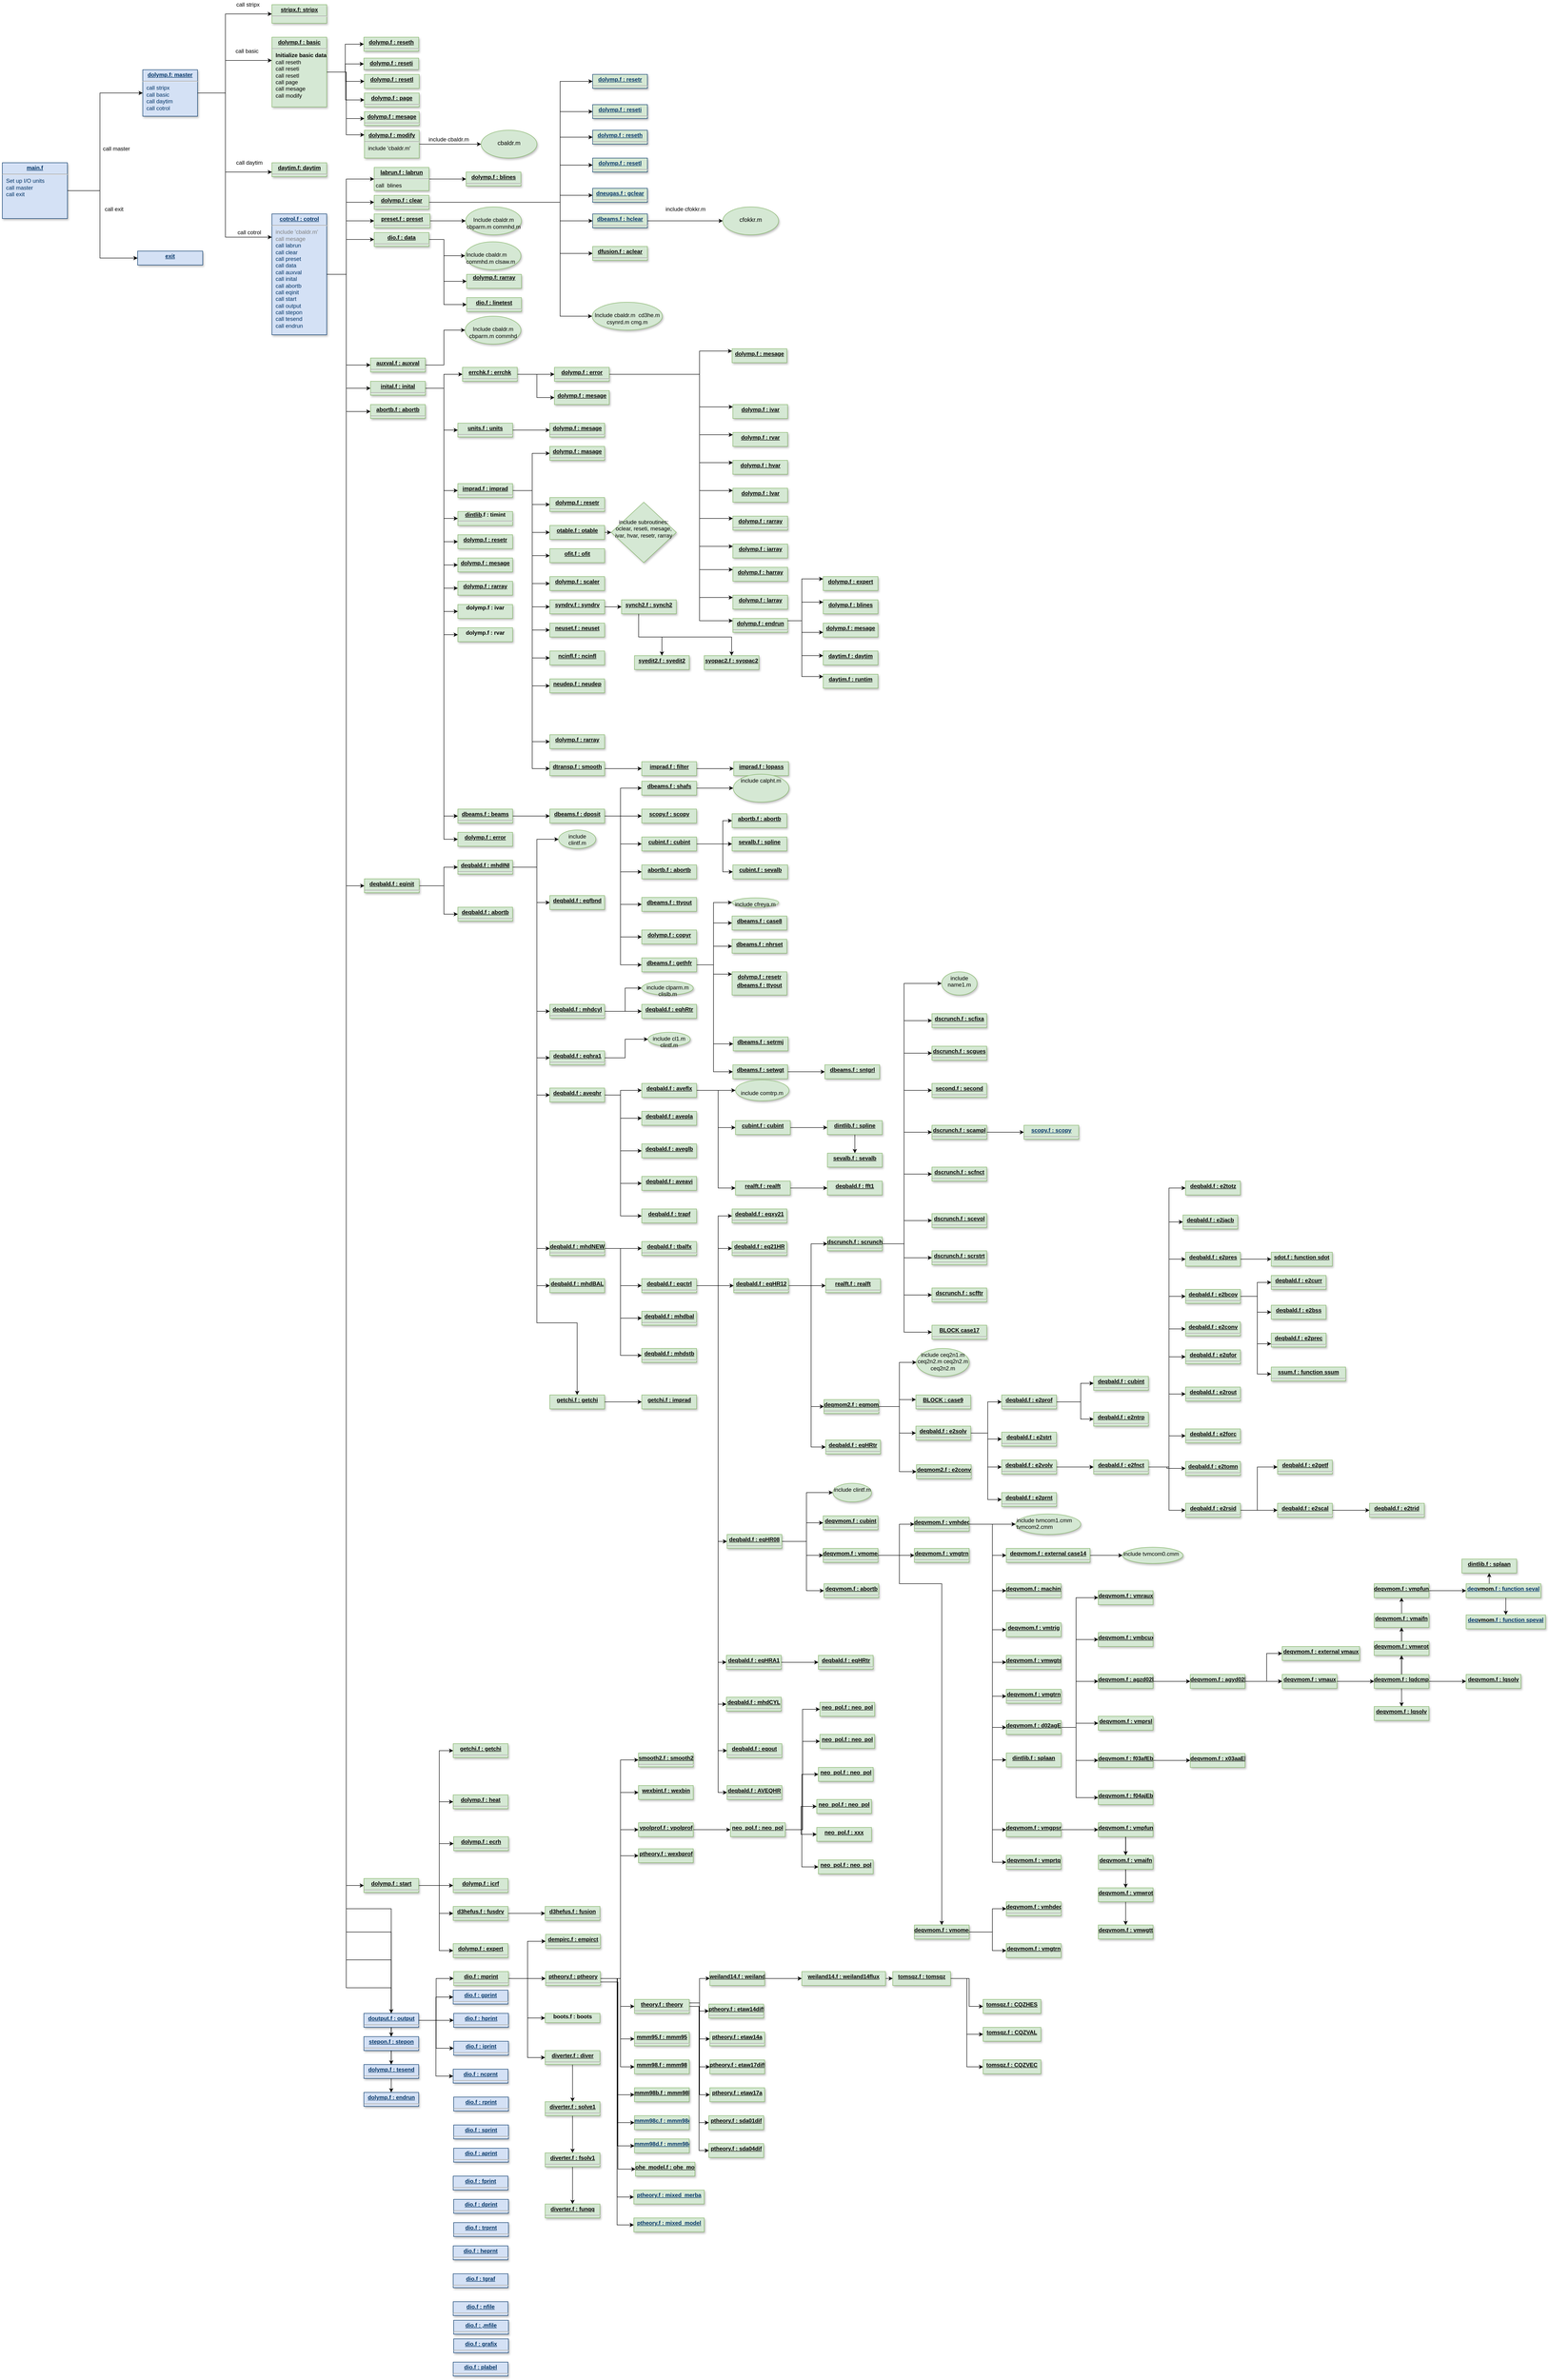 <mxfile version="20.2.5" type="github">
  <diagram name="Page-1" id="efa7a0a1-bf9b-a30e-e6df-94a7791c09e9">
    <mxGraphModel dx="1422" dy="792" grid="1" gridSize="10" guides="1" tooltips="1" connect="1" arrows="1" fold="1" page="1" pageScale="1" pageWidth="826" pageHeight="1169" background="none" math="0" shadow="0">
      <root>
        <mxCell id="0" />
        <mxCell id="1" parent="0" />
        <mxCell id="-pY41yQ8rgAUzNiakP7C-129" value="" style="edgeStyle=orthogonalEdgeStyle;rounded=0;orthogonalLoop=1;jettySize=auto;html=1;" parent="1" source="-pY41yQ8rgAUzNiakP7C-114" target="-pY41yQ8rgAUzNiakP7C-128" edge="1">
          <mxGeometry relative="1" as="geometry">
            <Array as="points">
              <mxPoint x="360" y="1080" />
              <mxPoint x="360" y="870" />
            </Array>
          </mxGeometry>
        </mxCell>
        <mxCell id="-pY41yQ8rgAUzNiakP7C-131" value="" style="edgeStyle=orthogonalEdgeStyle;rounded=0;orthogonalLoop=1;jettySize=auto;html=1;" parent="1" source="-pY41yQ8rgAUzNiakP7C-114" target="-pY41yQ8rgAUzNiakP7C-130" edge="1">
          <mxGeometry relative="1" as="geometry">
            <Array as="points">
              <mxPoint x="360" y="1080" />
              <mxPoint x="360" y="1225" />
            </Array>
          </mxGeometry>
        </mxCell>
        <mxCell id="-pY41yQ8rgAUzNiakP7C-114" value="&lt;p style=&quot;margin: 0px; margin-top: 4px; text-align: center; text-decoration: underline;&quot;&gt;&lt;strong&gt;main.f&lt;/strong&gt;&lt;/p&gt;&lt;hr&gt;&lt;p style=&quot;margin: 0px; margin-left: 8px;&quot;&gt;Set up I/O units&lt;/p&gt;&lt;p style=&quot;margin: 0px; margin-left: 8px;&quot;&gt;call master&lt;/p&gt;&lt;p style=&quot;margin: 0px; margin-left: 8px;&quot;&gt;call exit&lt;/p&gt;" style="verticalAlign=top;align=left;overflow=fill;fontSize=12;fontFamily=Helvetica;html=1;strokeColor=#003366;shadow=1;fillColor=#D4E1F5;fontColor=#003366" parent="1" vertex="1">
          <mxGeometry x="150" y="1020" width="140" height="120" as="geometry" />
        </mxCell>
        <mxCell id="-pY41yQ8rgAUzNiakP7C-125" value="call master" style="text;html=1;resizable=0;autosize=1;align=center;verticalAlign=middle;points=[];fillColor=none;strokeColor=none;rounded=0;" parent="1" vertex="1">
          <mxGeometry x="360" y="980" width="70" height="20" as="geometry" />
        </mxCell>
        <mxCell id="-pY41yQ8rgAUzNiakP7C-134" value="" style="edgeStyle=orthogonalEdgeStyle;rounded=0;orthogonalLoop=1;jettySize=auto;html=1;" parent="1" source="-pY41yQ8rgAUzNiakP7C-128" target="-pY41yQ8rgAUzNiakP7C-133" edge="1">
          <mxGeometry relative="1" as="geometry">
            <Array as="points">
              <mxPoint x="630" y="870" />
              <mxPoint x="630" y="700" />
            </Array>
          </mxGeometry>
        </mxCell>
        <mxCell id="-pY41yQ8rgAUzNiakP7C-138" value="" style="edgeStyle=orthogonalEdgeStyle;rounded=0;orthogonalLoop=1;jettySize=auto;html=1;" parent="1" source="-pY41yQ8rgAUzNiakP7C-128" target="-pY41yQ8rgAUzNiakP7C-137" edge="1">
          <mxGeometry relative="1" as="geometry">
            <Array as="points">
              <mxPoint x="630" y="870" />
              <mxPoint x="630" y="800" />
            </Array>
          </mxGeometry>
        </mxCell>
        <mxCell id="-pY41yQ8rgAUzNiakP7C-140" value="" style="edgeStyle=orthogonalEdgeStyle;rounded=0;orthogonalLoop=1;jettySize=auto;html=1;" parent="1" source="-pY41yQ8rgAUzNiakP7C-128" target="-pY41yQ8rgAUzNiakP7C-139" edge="1">
          <mxGeometry relative="1" as="geometry">
            <Array as="points">
              <mxPoint x="630" y="870" />
              <mxPoint x="630" y="1040" />
            </Array>
          </mxGeometry>
        </mxCell>
        <mxCell id="-pY41yQ8rgAUzNiakP7C-142" value="" style="edgeStyle=orthogonalEdgeStyle;rounded=0;orthogonalLoop=1;jettySize=auto;html=1;startArrow=none;" parent="1" source="-pY41yQ8rgAUzNiakP7C-139" target="-pY41yQ8rgAUzNiakP7C-141" edge="1">
          <mxGeometry relative="1" as="geometry">
            <Array as="points">
              <mxPoint x="630" y="1040" />
              <mxPoint x="630" y="1180" />
            </Array>
          </mxGeometry>
        </mxCell>
        <mxCell id="-pY41yQ8rgAUzNiakP7C-128" value="&lt;p style=&quot;margin: 0px; margin-top: 4px; text-align: center; text-decoration: underline;&quot;&gt;&lt;strong&gt;dolymp.f: master&lt;/strong&gt;&lt;/p&gt;&lt;hr&gt;&lt;p style=&quot;margin: 0px; margin-left: 8px;&quot;&gt;call stripx&lt;/p&gt;&lt;p style=&quot;margin: 0px; margin-left: 8px;&quot;&gt;call basic&lt;/p&gt;&lt;p style=&quot;margin: 0px; margin-left: 8px;&quot;&gt;call daytim&lt;/p&gt;&lt;p style=&quot;margin: 0px; margin-left: 8px;&quot;&gt;call cotrol&lt;/p&gt;" style="verticalAlign=top;align=left;overflow=fill;fontSize=12;fontFamily=Helvetica;html=1;strokeColor=#003366;shadow=1;fillColor=#D4E1F5;fontColor=#003366" parent="1" vertex="1">
          <mxGeometry x="452.16" y="820" width="117.84" height="100" as="geometry" />
        </mxCell>
        <mxCell id="-pY41yQ8rgAUzNiakP7C-130" value="&lt;p style=&quot;margin: 0px; margin-top: 4px; text-align: center; text-decoration: underline;&quot;&gt;&lt;b&gt;exit&lt;/b&gt;&lt;/p&gt;" style="verticalAlign=top;align=left;overflow=fill;fontSize=12;fontFamily=Helvetica;html=1;strokeColor=#003366;shadow=1;fillColor=#D4E1F5;fontColor=#003366" parent="1" vertex="1">
          <mxGeometry x="441.08" y="1210" width="140" height="30" as="geometry" />
        </mxCell>
        <mxCell id="-pY41yQ8rgAUzNiakP7C-132" value="call exit" style="text;html=1;resizable=0;autosize=1;align=center;verticalAlign=middle;points=[];fillColor=none;strokeColor=none;rounded=0;" parent="1" vertex="1">
          <mxGeometry x="360" y="1110" width="60" height="20" as="geometry" />
        </mxCell>
        <mxCell id="-pY41yQ8rgAUzNiakP7C-133" value="&lt;p style=&quot;margin: 0px; margin-top: 4px; text-align: center; text-decoration: underline;&quot;&gt;&lt;strong&gt;stripx.f: stripx&lt;/strong&gt;&lt;/p&gt;&lt;hr&gt;&lt;p style=&quot;margin: 0px; margin-left: 8px;&quot;&gt;&lt;br&gt;&lt;/p&gt;" style="verticalAlign=top;align=left;overflow=fill;fontSize=12;fontFamily=Helvetica;html=1;strokeColor=#82b366;shadow=1;fillColor=#d5e8d4;" parent="1" vertex="1">
          <mxGeometry x="730" y="680" width="117.84" height="40" as="geometry" />
        </mxCell>
        <mxCell id="-pY41yQ8rgAUzNiakP7C-135" value="call stripx" style="text;html=1;resizable=0;autosize=1;align=center;verticalAlign=middle;points=[];fillColor=none;strokeColor=none;rounded=0;" parent="1" vertex="1">
          <mxGeometry x="643" y="670" width="70" height="20" as="geometry" />
        </mxCell>
        <mxCell id="-pY41yQ8rgAUzNiakP7C-148" value="" style="edgeStyle=orthogonalEdgeStyle;rounded=0;orthogonalLoop=1;jettySize=auto;html=1;" parent="1" source="-pY41yQ8rgAUzNiakP7C-137" target="-pY41yQ8rgAUzNiakP7C-147" edge="1">
          <mxGeometry relative="1" as="geometry" />
        </mxCell>
        <mxCell id="-pY41yQ8rgAUzNiakP7C-151" value="" style="edgeStyle=orthogonalEdgeStyle;rounded=0;orthogonalLoop=1;jettySize=auto;html=1;" parent="1" source="-pY41yQ8rgAUzNiakP7C-137" target="-pY41yQ8rgAUzNiakP7C-150" edge="1">
          <mxGeometry relative="1" as="geometry" />
        </mxCell>
        <mxCell id="-pY41yQ8rgAUzNiakP7C-153" value="" style="edgeStyle=orthogonalEdgeStyle;rounded=0;orthogonalLoop=1;jettySize=auto;html=1;" parent="1" source="-pY41yQ8rgAUzNiakP7C-137" target="-pY41yQ8rgAUzNiakP7C-152" edge="1">
          <mxGeometry relative="1" as="geometry" />
        </mxCell>
        <mxCell id="-pY41yQ8rgAUzNiakP7C-155" value="" style="edgeStyle=orthogonalEdgeStyle;rounded=0;orthogonalLoop=1;jettySize=auto;html=1;" parent="1" source="-pY41yQ8rgAUzNiakP7C-137" target="-pY41yQ8rgAUzNiakP7C-154" edge="1">
          <mxGeometry relative="1" as="geometry" />
        </mxCell>
        <mxCell id="-pY41yQ8rgAUzNiakP7C-157" value="" style="edgeStyle=orthogonalEdgeStyle;rounded=0;orthogonalLoop=1;jettySize=auto;html=1;" parent="1" source="-pY41yQ8rgAUzNiakP7C-137" target="-pY41yQ8rgAUzNiakP7C-156" edge="1">
          <mxGeometry relative="1" as="geometry">
            <Array as="points">
              <mxPoint x="890" y="825" />
              <mxPoint x="890" y="925" />
            </Array>
          </mxGeometry>
        </mxCell>
        <mxCell id="-pY41yQ8rgAUzNiakP7C-160" value="" style="edgeStyle=orthogonalEdgeStyle;rounded=0;orthogonalLoop=1;jettySize=auto;html=1;" parent="1" source="-pY41yQ8rgAUzNiakP7C-137" target="-pY41yQ8rgAUzNiakP7C-159" edge="1">
          <mxGeometry relative="1" as="geometry">
            <Array as="points">
              <mxPoint x="890" y="825" />
              <mxPoint x="890" y="960" />
            </Array>
          </mxGeometry>
        </mxCell>
        <mxCell id="-pY41yQ8rgAUzNiakP7C-137" value="&lt;p style=&quot;margin: 0px; margin-top: 4px; text-align: center; text-decoration: underline;&quot;&gt;&lt;strong&gt;dolymp.f : basic&lt;/strong&gt;&lt;/p&gt;&lt;hr&gt;&lt;p style=&quot;margin: 0px; margin-left: 8px;&quot;&gt;&lt;b&gt;Initialize basic data&lt;br&gt;&lt;/b&gt;call reseth&lt;/p&gt;&lt;p style=&quot;margin: 0px; margin-left: 8px;&quot;&gt;call reseti&lt;br&gt;call resetl&lt;br&gt;call page&lt;br&gt;call mesage&lt;/p&gt;&lt;p style=&quot;margin: 0px; margin-left: 8px;&quot;&gt;call modify&lt;/p&gt;" style="verticalAlign=top;align=left;overflow=fill;fontSize=12;fontFamily=Helvetica;html=1;strokeColor=#82b366;shadow=1;fillColor=#d5e8d4;" parent="1" vertex="1">
          <mxGeometry x="730" y="750" width="117.84" height="150" as="geometry" />
        </mxCell>
        <mxCell id="-pY41yQ8rgAUzNiakP7C-168" value="" style="edgeStyle=orthogonalEdgeStyle;rounded=0;orthogonalLoop=1;jettySize=auto;html=1;fontSize=13;fontColor=#808080;" parent="1" source="-pY41yQ8rgAUzNiakP7C-141" target="-pY41yQ8rgAUzNiakP7C-167" edge="1">
          <mxGeometry relative="1" as="geometry">
            <Array as="points">
              <mxPoint x="890" y="1260" />
              <mxPoint x="890" y="1055" />
            </Array>
          </mxGeometry>
        </mxCell>
        <mxCell id="-pY41yQ8rgAUzNiakP7C-170" value="" style="edgeStyle=orthogonalEdgeStyle;rounded=0;orthogonalLoop=1;jettySize=auto;html=1;fontSize=13;fontColor=#808080;" parent="1" source="-pY41yQ8rgAUzNiakP7C-141" target="-pY41yQ8rgAUzNiakP7C-169" edge="1">
          <mxGeometry relative="1" as="geometry">
            <Array as="points">
              <mxPoint x="890" y="1260" />
              <mxPoint x="890" y="1105" />
            </Array>
          </mxGeometry>
        </mxCell>
        <mxCell id="-pY41yQ8rgAUzNiakP7C-172" value="" style="edgeStyle=orthogonalEdgeStyle;rounded=0;orthogonalLoop=1;jettySize=auto;html=1;fontSize=13;fontColor=#808080;" parent="1" source="-pY41yQ8rgAUzNiakP7C-141" target="-pY41yQ8rgAUzNiakP7C-171" edge="1">
          <mxGeometry relative="1" as="geometry">
            <Array as="points">
              <mxPoint x="890" y="1260" />
              <mxPoint x="890" y="1145" />
            </Array>
          </mxGeometry>
        </mxCell>
        <mxCell id="-pY41yQ8rgAUzNiakP7C-174" value="" style="edgeStyle=orthogonalEdgeStyle;rounded=0;orthogonalLoop=1;jettySize=auto;html=1;fontSize=13;fontColor=#808080;" parent="1" source="-pY41yQ8rgAUzNiakP7C-141" target="-pY41yQ8rgAUzNiakP7C-173" edge="1">
          <mxGeometry relative="1" as="geometry">
            <Array as="points">
              <mxPoint x="890" y="1260" />
              <mxPoint x="890" y="1185" />
            </Array>
          </mxGeometry>
        </mxCell>
        <mxCell id="-pY41yQ8rgAUzNiakP7C-176" value="" style="edgeStyle=orthogonalEdgeStyle;rounded=0;orthogonalLoop=1;jettySize=auto;html=1;fontSize=13;fontColor=#808080;" parent="1" source="-pY41yQ8rgAUzNiakP7C-141" target="-pY41yQ8rgAUzNiakP7C-175" edge="1">
          <mxGeometry relative="1" as="geometry">
            <Array as="points">
              <mxPoint x="890" y="1260" />
              <mxPoint x="890" y="1455" />
            </Array>
          </mxGeometry>
        </mxCell>
        <mxCell id="-pY41yQ8rgAUzNiakP7C-178" value="" style="edgeStyle=orthogonalEdgeStyle;rounded=0;orthogonalLoop=1;jettySize=auto;html=1;fontSize=13;fontColor=#808080;" parent="1" source="-pY41yQ8rgAUzNiakP7C-141" target="-pY41yQ8rgAUzNiakP7C-177" edge="1">
          <mxGeometry relative="1" as="geometry">
            <Array as="points">
              <mxPoint x="890" y="1260" />
              <mxPoint x="890" y="1505" />
            </Array>
          </mxGeometry>
        </mxCell>
        <mxCell id="-pY41yQ8rgAUzNiakP7C-180" value="" style="edgeStyle=orthogonalEdgeStyle;rounded=0;orthogonalLoop=1;jettySize=auto;html=1;fontSize=13;fontColor=#808080;" parent="1" source="-pY41yQ8rgAUzNiakP7C-141" target="-pY41yQ8rgAUzNiakP7C-179" edge="1">
          <mxGeometry relative="1" as="geometry">
            <Array as="points">
              <mxPoint x="890" y="1260" />
              <mxPoint x="890" y="1555" />
            </Array>
          </mxGeometry>
        </mxCell>
        <mxCell id="-pY41yQ8rgAUzNiakP7C-182" value="" style="edgeStyle=orthogonalEdgeStyle;rounded=0;orthogonalLoop=1;jettySize=auto;html=1;fontSize=13;fontColor=#808080;" parent="1" source="-pY41yQ8rgAUzNiakP7C-141" target="-pY41yQ8rgAUzNiakP7C-181" edge="1">
          <mxGeometry relative="1" as="geometry">
            <Array as="points">
              <mxPoint x="890" y="1260" />
              <mxPoint x="890" y="2575" />
            </Array>
          </mxGeometry>
        </mxCell>
        <mxCell id="-pY41yQ8rgAUzNiakP7C-184" value="" style="edgeStyle=orthogonalEdgeStyle;rounded=0;orthogonalLoop=1;jettySize=auto;html=1;fontSize=13;fontColor=#808080;" parent="1" source="-pY41yQ8rgAUzNiakP7C-141" target="-pY41yQ8rgAUzNiakP7C-183" edge="1">
          <mxGeometry relative="1" as="geometry">
            <Array as="points">
              <mxPoint x="890" y="1260" />
              <mxPoint x="890" y="4725" />
            </Array>
          </mxGeometry>
        </mxCell>
        <mxCell id="-pY41yQ8rgAUzNiakP7C-186" value="" style="edgeStyle=orthogonalEdgeStyle;rounded=0;orthogonalLoop=1;jettySize=auto;html=1;fontSize=13;fontColor=#808080;" parent="1" source="-pY41yQ8rgAUzNiakP7C-141" target="-pY41yQ8rgAUzNiakP7C-185" edge="1">
          <mxGeometry relative="1" as="geometry">
            <Array as="points">
              <mxPoint x="890" y="1260" />
              <mxPoint x="890" y="4775" />
            </Array>
          </mxGeometry>
        </mxCell>
        <mxCell id="-pY41yQ8rgAUzNiakP7C-188" value="" style="edgeStyle=orthogonalEdgeStyle;rounded=0;orthogonalLoop=1;jettySize=auto;html=1;fontSize=13;fontColor=#808080;" parent="1" source="-pY41yQ8rgAUzNiakP7C-141" target="-pY41yQ8rgAUzNiakP7C-187" edge="1">
          <mxGeometry relative="1" as="geometry">
            <Array as="points">
              <mxPoint x="890" y="1260" />
              <mxPoint x="890" y="4825" />
            </Array>
          </mxGeometry>
        </mxCell>
        <mxCell id="-pY41yQ8rgAUzNiakP7C-190" value="" style="edgeStyle=orthogonalEdgeStyle;rounded=0;orthogonalLoop=1;jettySize=auto;html=1;fontSize=13;fontColor=#808080;" parent="1" source="-pY41yQ8rgAUzNiakP7C-141" target="-pY41yQ8rgAUzNiakP7C-189" edge="1">
          <mxGeometry relative="1" as="geometry">
            <Array as="points">
              <mxPoint x="890" y="1260" />
              <mxPoint x="890" y="4885" />
            </Array>
          </mxGeometry>
        </mxCell>
        <mxCell id="-pY41yQ8rgAUzNiakP7C-192" value="" style="edgeStyle=orthogonalEdgeStyle;rounded=0;orthogonalLoop=1;jettySize=auto;html=1;fontSize=13;fontColor=#808080;" parent="1" source="-pY41yQ8rgAUzNiakP7C-141" target="-pY41yQ8rgAUzNiakP7C-191" edge="1">
          <mxGeometry relative="1" as="geometry">
            <Array as="points">
              <mxPoint x="890" y="1260" />
              <mxPoint x="890" y="4945" />
            </Array>
          </mxGeometry>
        </mxCell>
        <mxCell id="-pY41yQ8rgAUzNiakP7C-141" value="&lt;p style=&quot;margin: 0px; margin-top: 4px; text-align: center; text-decoration: underline;&quot;&gt;&lt;strong&gt;cotrol.f : cotrol&lt;/strong&gt;&lt;/p&gt;&lt;hr&gt;&lt;p style=&quot;margin: 0px; margin-left: 8px;&quot;&gt;&lt;font color=&quot;#808080&quot;&gt;include &#39;cbaldr.m&#39;&lt;/font&gt;&lt;/p&gt;&lt;p style=&quot;margin: 0px; margin-left: 8px;&quot;&gt;&lt;font color=&quot;#808080&quot;&gt;call mesage&lt;/font&gt;&lt;/p&gt;&lt;p style=&quot;margin: 0px; margin-left: 8px;&quot;&gt;call labrun&lt;/p&gt;&lt;p style=&quot;margin: 0px; margin-left: 8px;&quot;&gt;call clear&lt;/p&gt;&lt;p style=&quot;margin: 0px; margin-left: 8px;&quot;&gt;call preset&amp;nbsp;&lt;/p&gt;&lt;p style=&quot;margin: 0px; margin-left: 8px;&quot;&gt;call data&lt;/p&gt;&lt;p style=&quot;margin: 0px; margin-left: 8px;&quot;&gt;call auxval&lt;/p&gt;&lt;p style=&quot;margin: 0px; margin-left: 8px;&quot;&gt;call inital&lt;/p&gt;&lt;p style=&quot;margin: 0px; margin-left: 8px;&quot;&gt;call abortb&lt;/p&gt;&lt;p style=&quot;margin: 0px; margin-left: 8px;&quot;&gt;call eqinit&lt;/p&gt;&lt;p style=&quot;margin: 0px; margin-left: 8px;&quot;&gt;call start&lt;/p&gt;&lt;p style=&quot;margin: 0px; margin-left: 8px;&quot;&gt;call output&lt;/p&gt;&lt;p style=&quot;margin: 0px; margin-left: 8px;&quot;&gt;call stepon&lt;/p&gt;&lt;p style=&quot;margin: 0px; margin-left: 8px;&quot;&gt;call tesend&lt;/p&gt;&lt;p style=&quot;margin: 0px; margin-left: 8px;&quot;&gt;call endrun&lt;/p&gt;" style="verticalAlign=top;align=left;overflow=fill;fontSize=12;fontFamily=Helvetica;html=1;strokeColor=#003366;shadow=1;fillColor=#D4E1F5;fontColor=#003366" parent="1" vertex="1">
          <mxGeometry x="730" y="1130" width="117.84" height="260" as="geometry" />
        </mxCell>
        <mxCell id="-pY41yQ8rgAUzNiakP7C-143" value="call basic" style="text;html=1;resizable=0;autosize=1;align=center;verticalAlign=middle;points=[];fillColor=none;strokeColor=none;rounded=0;" parent="1" vertex="1">
          <mxGeometry x="646" y="770" width="60" height="20" as="geometry" />
        </mxCell>
        <mxCell id="-pY41yQ8rgAUzNiakP7C-144" value="call daytim" style="text;html=1;resizable=0;autosize=1;align=center;verticalAlign=middle;points=[];fillColor=none;strokeColor=none;rounded=0;" parent="1" vertex="1">
          <mxGeometry x="646" y="1010" width="70" height="20" as="geometry" />
        </mxCell>
        <mxCell id="-pY41yQ8rgAUzNiakP7C-145" value="call cotrol" style="text;html=1;resizable=0;autosize=1;align=center;verticalAlign=middle;points=[];fillColor=none;strokeColor=none;rounded=0;" parent="1" vertex="1">
          <mxGeometry x="646" y="1160" width="70" height="20" as="geometry" />
        </mxCell>
        <mxCell id="-pY41yQ8rgAUzNiakP7C-139" value="&lt;p style=&quot;margin: 0px; margin-top: 4px; text-align: center; text-decoration: underline;&quot;&gt;&lt;strong&gt;daytim.f: daytim&lt;/strong&gt;&lt;/p&gt;&lt;hr&gt;&lt;p style=&quot;margin: 0px; margin-left: 8px;&quot;&gt;&lt;br&gt;&lt;/p&gt;" style="verticalAlign=top;align=left;overflow=fill;fontSize=12;fontFamily=Helvetica;html=1;strokeColor=#82b366;shadow=1;fillColor=#d5e8d4;" parent="1" vertex="1">
          <mxGeometry x="730" y="1020" width="117.84" height="30" as="geometry" />
        </mxCell>
        <mxCell id="-pY41yQ8rgAUzNiakP7C-146" value="" style="edgeStyle=orthogonalEdgeStyle;rounded=0;orthogonalLoop=1;jettySize=auto;html=1;endArrow=none;" parent="1" source="-pY41yQ8rgAUzNiakP7C-128" target="-pY41yQ8rgAUzNiakP7C-139" edge="1">
          <mxGeometry relative="1" as="geometry">
            <mxPoint x="570.0" y="870.0" as="sourcePoint" />
            <mxPoint x="788.875" y="1130" as="targetPoint" />
            <Array as="points">
              <mxPoint x="630" y="870" />
              <mxPoint x="630" y="1040" />
            </Array>
          </mxGeometry>
        </mxCell>
        <mxCell id="-pY41yQ8rgAUzNiakP7C-147" value="&lt;p style=&quot;margin: 0px; margin-top: 4px; text-align: center; text-decoration: underline;&quot;&gt;&lt;strong&gt;dolymp.f : reseth&lt;/strong&gt;&lt;/p&gt;&lt;hr&gt;&lt;p style=&quot;margin: 0px; margin-left: 8px;&quot;&gt;&lt;br&gt;&lt;/p&gt;" style="verticalAlign=top;align=left;overflow=fill;fontSize=12;fontFamily=Helvetica;html=1;strokeColor=#82b366;shadow=1;fillColor=#d5e8d4;" parent="1" vertex="1">
          <mxGeometry x="927.84" y="750" width="117.84" height="30" as="geometry" />
        </mxCell>
        <mxCell id="-pY41yQ8rgAUzNiakP7C-150" value="&lt;p style=&quot;margin: 0px; margin-top: 4px; text-align: center; text-decoration: underline;&quot;&gt;&lt;strong&gt;dolymp.f : reseti&lt;/strong&gt;&lt;/p&gt;&lt;hr&gt;&lt;p style=&quot;margin: 0px; margin-left: 8px;&quot;&gt;&lt;br&gt;&lt;/p&gt;" style="verticalAlign=top;align=left;overflow=fill;fontSize=12;fontFamily=Helvetica;html=1;strokeColor=#82b366;shadow=1;fillColor=#d5e8d4;" parent="1" vertex="1">
          <mxGeometry x="927.84" y="795" width="117.84" height="25" as="geometry" />
        </mxCell>
        <mxCell id="-pY41yQ8rgAUzNiakP7C-152" value="&lt;p style=&quot;margin: 0px; margin-top: 4px; text-align: center; text-decoration: underline;&quot;&gt;&lt;strong&gt;dolymp.f : resetl&lt;/strong&gt;&lt;/p&gt;" style="verticalAlign=top;align=left;overflow=fill;fontSize=12;fontFamily=Helvetica;html=1;strokeColor=#82b366;shadow=1;fillColor=#d5e8d4;" parent="1" vertex="1">
          <mxGeometry x="929" y="830" width="117.84" height="30" as="geometry" />
        </mxCell>
        <mxCell id="-pY41yQ8rgAUzNiakP7C-154" value="&lt;p style=&quot;margin: 0px; margin-top: 4px; text-align: center; text-decoration: underline;&quot;&gt;&lt;strong&gt;dolymp.f : page&lt;/strong&gt;&lt;/p&gt;&lt;hr&gt;&lt;p style=&quot;margin: 0px; margin-left: 8px;&quot;&gt;&lt;br&gt;&lt;/p&gt;" style="verticalAlign=top;align=left;overflow=fill;fontSize=12;fontFamily=Helvetica;html=1;strokeColor=#82b366;shadow=1;fillColor=#d5e8d4;" parent="1" vertex="1">
          <mxGeometry x="929" y="870" width="117.84" height="30" as="geometry" />
        </mxCell>
        <mxCell id="-pY41yQ8rgAUzNiakP7C-156" value="&lt;p style=&quot;margin: 0px; margin-top: 4px; text-align: center; text-decoration: underline;&quot;&gt;&lt;strong&gt;dolymp.f : mesage&lt;/strong&gt;&lt;/p&gt;&lt;hr&gt;&lt;p style=&quot;margin: 0px; margin-left: 8px;&quot;&gt;&lt;br&gt;&lt;/p&gt;" style="verticalAlign=top;align=left;overflow=fill;fontSize=12;fontFamily=Helvetica;html=1;strokeColor=#82b366;shadow=1;fillColor=#d5e8d4;" parent="1" vertex="1">
          <mxGeometry x="929" y="910" width="117.84" height="30" as="geometry" />
        </mxCell>
        <mxCell id="-pY41yQ8rgAUzNiakP7C-162" value="" style="edgeStyle=orthogonalEdgeStyle;rounded=0;orthogonalLoop=1;jettySize=auto;html=1;" parent="1" source="-pY41yQ8rgAUzNiakP7C-159" target="-pY41yQ8rgAUzNiakP7C-161" edge="1">
          <mxGeometry relative="1" as="geometry" />
        </mxCell>
        <mxCell id="-pY41yQ8rgAUzNiakP7C-159" value="&lt;p style=&quot;margin: 0px; margin-top: 4px; text-align: center; text-decoration: underline;&quot;&gt;&lt;strong&gt;dolymp.f : modify&lt;/strong&gt;&lt;/p&gt;&lt;hr&gt;&lt;p style=&quot;margin: 0px; margin-left: 8px;&quot;&gt;include &#39;cbaldr.m&#39;&lt;/p&gt;" style="verticalAlign=top;align=left;overflow=fill;fontSize=12;fontFamily=Helvetica;html=1;strokeColor=#82b366;shadow=1;fillColor=#d5e8d4;" parent="1" vertex="1">
          <mxGeometry x="929" y="950" width="117.84" height="60" as="geometry" />
        </mxCell>
        <mxCell id="-pY41yQ8rgAUzNiakP7C-161" value="&lt;span style=&quot;background-color: initial; font-size: 13px; line-height: 3.3;&quot;&gt;cbaldr.m&lt;/span&gt;" style="ellipse;whiteSpace=wrap;html=1;align=center;verticalAlign=top;fillColor=#d5e8d4;strokeColor=#82b366;shadow=1;" parent="1" vertex="1">
          <mxGeometry x="1180" y="950" width="120" height="60" as="geometry" />
        </mxCell>
        <mxCell id="-pY41yQ8rgAUzNiakP7C-163" value="include cbaldr.m" style="text;html=1;resizable=0;autosize=1;align=center;verticalAlign=middle;points=[];fillColor=none;strokeColor=none;rounded=0;" parent="1" vertex="1">
          <mxGeometry x="1060" y="960" width="100" height="20" as="geometry" />
        </mxCell>
        <mxCell id="-pY41yQ8rgAUzNiakP7C-196" value="" style="edgeStyle=orthogonalEdgeStyle;rounded=0;orthogonalLoop=1;jettySize=auto;html=1;fontSize=13;fontColor=#808080;" parent="1" source="-pY41yQ8rgAUzNiakP7C-167" target="-pY41yQ8rgAUzNiakP7C-195" edge="1">
          <mxGeometry relative="1" as="geometry" />
        </mxCell>
        <mxCell id="-pY41yQ8rgAUzNiakP7C-167" value="&lt;p style=&quot;margin: 0px; margin-top: 4px; text-align: center; text-decoration: underline;&quot;&gt;&lt;strong&gt;labrun.f : labrun&lt;/strong&gt;&lt;/p&gt;&lt;hr&gt;&amp;nbsp;call&amp;nbsp; blines&lt;p style=&quot;margin: 0px; margin-left: 8px;&quot;&gt;&lt;br&gt;&lt;/p&gt;" style="verticalAlign=top;align=left;overflow=fill;fontSize=12;fontFamily=Helvetica;html=1;strokeColor=#82b366;shadow=1;fillColor=#d5e8d4;" parent="1" vertex="1">
          <mxGeometry x="950.0" y="1030" width="117.84" height="50" as="geometry" />
        </mxCell>
        <mxCell id="Lh2X1xNIDvM-lbCyG2JM-7" value="" style="edgeStyle=orthogonalEdgeStyle;rounded=0;orthogonalLoop=1;jettySize=auto;html=1;startArrow=none;" parent="1" target="Lh2X1xNIDvM-lbCyG2JM-6" edge="1">
          <mxGeometry relative="1" as="geometry">
            <mxPoint x="1350" y="1100" as="sourcePoint" />
            <Array as="points">
              <mxPoint x="1350" y="910" />
            </Array>
          </mxGeometry>
        </mxCell>
        <mxCell id="Lh2X1xNIDvM-lbCyG2JM-10" value="" style="edgeStyle=orthogonalEdgeStyle;rounded=0;orthogonalLoop=1;jettySize=auto;html=1;" parent="1" source="-pY41yQ8rgAUzNiakP7C-169" target="Lh2X1xNIDvM-lbCyG2JM-9" edge="1">
          <mxGeometry relative="1" as="geometry">
            <Array as="points">
              <mxPoint x="1350" y="1105" />
              <mxPoint x="1350" y="1025" />
            </Array>
          </mxGeometry>
        </mxCell>
        <mxCell id="Lh2X1xNIDvM-lbCyG2JM-12" value="" style="edgeStyle=orthogonalEdgeStyle;rounded=0;orthogonalLoop=1;jettySize=auto;html=1;" parent="1" source="-pY41yQ8rgAUzNiakP7C-169" target="Lh2X1xNIDvM-lbCyG2JM-11" edge="1">
          <mxGeometry relative="1" as="geometry">
            <Array as="points">
              <mxPoint x="1350" y="1105" />
              <mxPoint x="1350" y="1090" />
            </Array>
          </mxGeometry>
        </mxCell>
        <mxCell id="Lh2X1xNIDvM-lbCyG2JM-14" value="" style="edgeStyle=orthogonalEdgeStyle;rounded=0;orthogonalLoop=1;jettySize=auto;html=1;" parent="1" source="-pY41yQ8rgAUzNiakP7C-169" target="Lh2X1xNIDvM-lbCyG2JM-13" edge="1">
          <mxGeometry relative="1" as="geometry">
            <Array as="points">
              <mxPoint x="1350" y="1105" />
              <mxPoint x="1350" y="1145" />
            </Array>
          </mxGeometry>
        </mxCell>
        <mxCell id="Lh2X1xNIDvM-lbCyG2JM-16" value="" style="edgeStyle=orthogonalEdgeStyle;rounded=0;orthogonalLoop=1;jettySize=auto;html=1;" parent="1" source="-pY41yQ8rgAUzNiakP7C-169" target="Lh2X1xNIDvM-lbCyG2JM-15" edge="1">
          <mxGeometry relative="1" as="geometry">
            <Array as="points">
              <mxPoint x="1350" y="1105" />
              <mxPoint x="1350" y="1215" />
            </Array>
          </mxGeometry>
        </mxCell>
        <mxCell id="Lh2X1xNIDvM-lbCyG2JM-21" style="edgeStyle=orthogonalEdgeStyle;rounded=0;orthogonalLoop=1;jettySize=auto;html=1;exitX=1;exitY=0.5;exitDx=0;exitDy=0;entryX=0;entryY=0.5;entryDx=0;entryDy=0;" parent="1" source="-pY41yQ8rgAUzNiakP7C-169" target="Lh2X1xNIDvM-lbCyG2JM-1" edge="1">
          <mxGeometry relative="1" as="geometry">
            <Array as="points">
              <mxPoint x="1350" y="1105" />
              <mxPoint x="1350" y="845" />
            </Array>
          </mxGeometry>
        </mxCell>
        <mxCell id="Lh2X1xNIDvM-lbCyG2JM-25" value="" style="edgeStyle=orthogonalEdgeStyle;rounded=0;orthogonalLoop=1;jettySize=auto;html=1;" parent="1" source="-pY41yQ8rgAUzNiakP7C-169" target="Lh2X1xNIDvM-lbCyG2JM-24" edge="1">
          <mxGeometry relative="1" as="geometry">
            <Array as="points">
              <mxPoint x="1350" y="1105" />
              <mxPoint x="1350" y="965" />
            </Array>
          </mxGeometry>
        </mxCell>
        <mxCell id="Lh2X1xNIDvM-lbCyG2JM-43" value="" style="edgeStyle=orthogonalEdgeStyle;rounded=0;orthogonalLoop=1;jettySize=auto;html=1;fontColor=#33FF99;" parent="1" source="-pY41yQ8rgAUzNiakP7C-169" target="Lh2X1xNIDvM-lbCyG2JM-42" edge="1">
          <mxGeometry relative="1" as="geometry">
            <Array as="points">
              <mxPoint x="1350" y="1105" />
              <mxPoint x="1350" y="1350" />
            </Array>
          </mxGeometry>
        </mxCell>
        <mxCell id="-pY41yQ8rgAUzNiakP7C-169" value="&lt;p style=&quot;margin: 0px; margin-top: 4px; text-align: center; text-decoration: underline;&quot;&gt;&lt;strong&gt;dolymp.f : clear&lt;/strong&gt;&lt;/p&gt;&lt;hr&gt;&lt;p style=&quot;margin: 0px; margin-left: 8px;&quot;&gt;&lt;br&gt;&lt;/p&gt;" style="verticalAlign=top;align=left;overflow=fill;fontSize=12;fontFamily=Helvetica;html=1;strokeColor=#82b366;shadow=1;fillColor=#d5e8d4;" parent="1" vertex="1">
          <mxGeometry x="950" y="1090" width="117.84" height="30" as="geometry" />
        </mxCell>
        <mxCell id="Lh2X1xNIDvM-lbCyG2JM-46" style="edgeStyle=orthogonalEdgeStyle;rounded=0;orthogonalLoop=1;jettySize=auto;html=1;exitX=1;exitY=0.5;exitDx=0;exitDy=0;entryX=0;entryY=0.5;entryDx=0;entryDy=0;fontColor=#33FF99;" parent="1" source="-pY41yQ8rgAUzNiakP7C-171" target="Lh2X1xNIDvM-lbCyG2JM-44" edge="1">
          <mxGeometry relative="1" as="geometry" />
        </mxCell>
        <mxCell id="-pY41yQ8rgAUzNiakP7C-171" value="&lt;p style=&quot;margin: 0px; margin-top: 4px; text-align: center; text-decoration: underline;&quot;&gt;&lt;strong&gt;preset.f : preset&lt;/strong&gt;&lt;/p&gt;&lt;hr&gt;&lt;p style=&quot;margin: 0px; margin-left: 8px;&quot;&gt;&lt;br&gt;&lt;/p&gt;" style="verticalAlign=top;align=left;overflow=fill;fontSize=12;fontFamily=Helvetica;html=1;strokeColor=#82b366;shadow=1;fillColor=#d5e8d4;" parent="1" vertex="1">
          <mxGeometry x="950" y="1130" width="120" height="30" as="geometry" />
        </mxCell>
        <mxCell id="_tz8f3YrebCDVNvK-STl-2" value="" style="edgeStyle=orthogonalEdgeStyle;rounded=0;orthogonalLoop=1;jettySize=auto;html=1;" parent="1" source="-pY41yQ8rgAUzNiakP7C-173" target="_tz8f3YrebCDVNvK-STl-1" edge="1">
          <mxGeometry relative="1" as="geometry">
            <Array as="points">
              <mxPoint x="1100" y="1185" />
              <mxPoint x="1100" y="1325" />
            </Array>
          </mxGeometry>
        </mxCell>
        <mxCell id="_tz8f3YrebCDVNvK-STl-4" value="" style="edgeStyle=orthogonalEdgeStyle;rounded=0;orthogonalLoop=1;jettySize=auto;html=1;" parent="1" source="-pY41yQ8rgAUzNiakP7C-173" target="_tz8f3YrebCDVNvK-STl-3" edge="1">
          <mxGeometry relative="1" as="geometry">
            <Array as="points">
              <mxPoint x="1100" y="1185" />
              <mxPoint x="1100" y="1275" />
            </Array>
          </mxGeometry>
        </mxCell>
        <mxCell id="_tz8f3YrebCDVNvK-STl-6" value="" style="edgeStyle=orthogonalEdgeStyle;rounded=0;orthogonalLoop=1;jettySize=auto;html=1;" parent="1" source="-pY41yQ8rgAUzNiakP7C-173" target="_tz8f3YrebCDVNvK-STl-5" edge="1">
          <mxGeometry relative="1" as="geometry">
            <Array as="points">
              <mxPoint x="1100" y="1185" />
              <mxPoint x="1100" y="1220" />
            </Array>
          </mxGeometry>
        </mxCell>
        <mxCell id="-pY41yQ8rgAUzNiakP7C-173" value="&lt;p style=&quot;margin: 0px; margin-top: 4px; text-align: center; text-decoration: underline;&quot;&gt;&lt;strong&gt;dio.f : data&lt;/strong&gt;&lt;/p&gt;&lt;hr&gt;&lt;p style=&quot;margin: 0px; margin-left: 8px;&quot;&gt;&lt;br&gt;&lt;/p&gt;" style="verticalAlign=top;align=left;overflow=fill;fontSize=12;fontFamily=Helvetica;html=1;strokeColor=#82b366;shadow=1;fillColor=#d5e8d4;" parent="1" vertex="1">
          <mxGeometry x="950" y="1170" width="117.84" height="30" as="geometry" />
        </mxCell>
        <mxCell id="_tz8f3YrebCDVNvK-STl-8" value="" style="edgeStyle=orthogonalEdgeStyle;rounded=0;orthogonalLoop=1;jettySize=auto;html=1;" parent="1" source="-pY41yQ8rgAUzNiakP7C-175" target="_tz8f3YrebCDVNvK-STl-7" edge="1">
          <mxGeometry relative="1" as="geometry">
            <Array as="points">
              <mxPoint x="1100" y="1455" />
              <mxPoint x="1100" y="1380" />
            </Array>
          </mxGeometry>
        </mxCell>
        <mxCell id="-pY41yQ8rgAUzNiakP7C-175" value="&lt;p style=&quot;margin: 0px; margin-top: 4px; text-align: center; text-decoration: underline;&quot;&gt;&lt;strong&gt;auxval.f : auxval&lt;/strong&gt;&lt;/p&gt;&lt;hr&gt;&lt;p style=&quot;margin: 0px; margin-left: 8px;&quot;&gt;&lt;br&gt;&lt;/p&gt;" style="verticalAlign=top;align=left;overflow=fill;fontSize=12;fontFamily=Helvetica;html=1;strokeColor=#82b366;shadow=1;fillColor=#d5e8d4;" parent="1" vertex="1">
          <mxGeometry x="942.16" y="1440" width="117.84" height="30" as="geometry" />
        </mxCell>
        <mxCell id="sddFKiHceXVWM-g-uSeA-4" value="" style="edgeStyle=orthogonalEdgeStyle;rounded=0;orthogonalLoop=1;jettySize=auto;html=1;" parent="1" source="-pY41yQ8rgAUzNiakP7C-177" target="sddFKiHceXVWM-g-uSeA-3" edge="1">
          <mxGeometry relative="1" as="geometry" />
        </mxCell>
        <mxCell id="sddFKiHceXVWM-g-uSeA-6" value="" style="edgeStyle=orthogonalEdgeStyle;rounded=0;orthogonalLoop=1;jettySize=auto;html=1;" parent="1" source="-pY41yQ8rgAUzNiakP7C-177" target="sddFKiHceXVWM-g-uSeA-5" edge="1">
          <mxGeometry relative="1" as="geometry">
            <Array as="points">
              <mxPoint x="1100" y="1505" />
              <mxPoint x="1100" y="1595" />
            </Array>
          </mxGeometry>
        </mxCell>
        <mxCell id="sddFKiHceXVWM-g-uSeA-8" value="" style="edgeStyle=orthogonalEdgeStyle;rounded=0;orthogonalLoop=1;jettySize=auto;html=1;" parent="1" source="-pY41yQ8rgAUzNiakP7C-177" target="sddFKiHceXVWM-g-uSeA-7" edge="1">
          <mxGeometry relative="1" as="geometry">
            <Array as="points">
              <mxPoint x="1100" y="1505" />
              <mxPoint x="1100" y="1725" />
            </Array>
          </mxGeometry>
        </mxCell>
        <mxCell id="sddFKiHceXVWM-g-uSeA-10" value="" style="edgeStyle=orthogonalEdgeStyle;rounded=0;orthogonalLoop=1;jettySize=auto;html=1;" parent="1" source="-pY41yQ8rgAUzNiakP7C-177" target="sddFKiHceXVWM-g-uSeA-9" edge="1">
          <mxGeometry relative="1" as="geometry">
            <Array as="points">
              <mxPoint x="1100" y="1505" />
              <mxPoint x="1100" y="1785" />
            </Array>
          </mxGeometry>
        </mxCell>
        <mxCell id="sddFKiHceXVWM-g-uSeA-12" value="" style="edgeStyle=orthogonalEdgeStyle;rounded=0;orthogonalLoop=1;jettySize=auto;html=1;" parent="1" source="-pY41yQ8rgAUzNiakP7C-177" target="sddFKiHceXVWM-g-uSeA-11" edge="1">
          <mxGeometry relative="1" as="geometry">
            <Array as="points">
              <mxPoint x="1100" y="1505" />
              <mxPoint x="1100" y="1835" />
            </Array>
          </mxGeometry>
        </mxCell>
        <mxCell id="sddFKiHceXVWM-g-uSeA-14" value="" style="edgeStyle=orthogonalEdgeStyle;rounded=0;orthogonalLoop=1;jettySize=auto;html=1;" parent="1" source="-pY41yQ8rgAUzNiakP7C-177" target="sddFKiHceXVWM-g-uSeA-13" edge="1">
          <mxGeometry relative="1" as="geometry">
            <Array as="points">
              <mxPoint x="1100" y="1505" />
              <mxPoint x="1100" y="1885" />
            </Array>
          </mxGeometry>
        </mxCell>
        <mxCell id="sddFKiHceXVWM-g-uSeA-16" value="" style="edgeStyle=orthogonalEdgeStyle;rounded=0;orthogonalLoop=1;jettySize=auto;html=1;" parent="1" source="-pY41yQ8rgAUzNiakP7C-177" target="sddFKiHceXVWM-g-uSeA-15" edge="1">
          <mxGeometry relative="1" as="geometry">
            <Array as="points">
              <mxPoint x="1100" y="1505" />
              <mxPoint x="1100" y="1935" />
            </Array>
          </mxGeometry>
        </mxCell>
        <mxCell id="sddFKiHceXVWM-g-uSeA-18" value="" style="edgeStyle=orthogonalEdgeStyle;rounded=0;orthogonalLoop=1;jettySize=auto;html=1;" parent="1" source="-pY41yQ8rgAUzNiakP7C-177" target="sddFKiHceXVWM-g-uSeA-17" edge="1">
          <mxGeometry relative="1" as="geometry">
            <Array as="points">
              <mxPoint x="1100" y="1505" />
              <mxPoint x="1100" y="1985" />
            </Array>
          </mxGeometry>
        </mxCell>
        <mxCell id="sddFKiHceXVWM-g-uSeA-20" value="" style="edgeStyle=orthogonalEdgeStyle;rounded=0;orthogonalLoop=1;jettySize=auto;html=1;" parent="1" source="-pY41yQ8rgAUzNiakP7C-177" target="sddFKiHceXVWM-g-uSeA-19" edge="1">
          <mxGeometry relative="1" as="geometry">
            <Array as="points">
              <mxPoint x="1100" y="1505" />
              <mxPoint x="1100" y="2035" />
            </Array>
          </mxGeometry>
        </mxCell>
        <mxCell id="sddFKiHceXVWM-g-uSeA-22" value="" style="edgeStyle=orthogonalEdgeStyle;rounded=0;orthogonalLoop=1;jettySize=auto;html=1;" parent="1" source="-pY41yQ8rgAUzNiakP7C-177" target="sddFKiHceXVWM-g-uSeA-21" edge="1">
          <mxGeometry relative="1" as="geometry">
            <Array as="points">
              <mxPoint x="1100" y="1505" />
              <mxPoint x="1100" y="2425" />
            </Array>
          </mxGeometry>
        </mxCell>
        <mxCell id="sddFKiHceXVWM-g-uSeA-24" value="" style="edgeStyle=orthogonalEdgeStyle;rounded=0;orthogonalLoop=1;jettySize=auto;html=1;" parent="1" source="-pY41yQ8rgAUzNiakP7C-177" target="sddFKiHceXVWM-g-uSeA-23" edge="1">
          <mxGeometry relative="1" as="geometry">
            <Array as="points">
              <mxPoint x="1100" y="1505" />
              <mxPoint x="1100" y="2475" />
            </Array>
          </mxGeometry>
        </mxCell>
        <mxCell id="-pY41yQ8rgAUzNiakP7C-177" value="&lt;p style=&quot;margin: 0px; margin-top: 4px; text-align: center; text-decoration: underline;&quot;&gt;&lt;strong&gt;inital.f : inital&lt;/strong&gt;&lt;/p&gt;&lt;hr&gt;&lt;p style=&quot;margin: 0px; margin-left: 8px;&quot;&gt;&lt;br&gt;&lt;/p&gt;" style="verticalAlign=top;align=left;overflow=fill;fontSize=12;fontFamily=Helvetica;html=1;strokeColor=#82b366;shadow=1;fillColor=#d5e8d4;" parent="1" vertex="1">
          <mxGeometry x="942.16" y="1490" width="117.84" height="30" as="geometry" />
        </mxCell>
        <mxCell id="-pY41yQ8rgAUzNiakP7C-179" value="&lt;p style=&quot;margin: 0px; margin-top: 4px; text-align: center; text-decoration: underline;&quot;&gt;&lt;strong&gt;abortb.f : abortb&lt;/strong&gt;&lt;/p&gt;&lt;hr&gt;&lt;p style=&quot;margin: 0px; margin-left: 8px;&quot;&gt;&lt;br&gt;&lt;/p&gt;" style="verticalAlign=top;align=left;overflow=fill;fontSize=12;fontFamily=Helvetica;html=1;strokeColor=#82b366;shadow=1;fillColor=#d5e8d4;" parent="1" vertex="1">
          <mxGeometry x="942.16" y="1540" width="117.84" height="30" as="geometry" />
        </mxCell>
        <mxCell id="zYZGDPr6yXEI1bb3gAJO-28" value="" style="edgeStyle=orthogonalEdgeStyle;rounded=0;orthogonalLoop=1;jettySize=auto;html=1;" parent="1" source="-pY41yQ8rgAUzNiakP7C-181" target="zYZGDPr6yXEI1bb3gAJO-27" edge="1">
          <mxGeometry relative="1" as="geometry">
            <Array as="points">
              <mxPoint x="1100" y="2575" />
              <mxPoint x="1100" y="2535" />
            </Array>
          </mxGeometry>
        </mxCell>
        <mxCell id="zYZGDPr6yXEI1bb3gAJO-30" value="" style="edgeStyle=orthogonalEdgeStyle;rounded=0;orthogonalLoop=1;jettySize=auto;html=1;" parent="1" source="-pY41yQ8rgAUzNiakP7C-181" target="zYZGDPr6yXEI1bb3gAJO-29" edge="1">
          <mxGeometry relative="1" as="geometry">
            <Array as="points">
              <mxPoint x="1100" y="2575" />
              <mxPoint x="1100" y="2636" />
            </Array>
          </mxGeometry>
        </mxCell>
        <mxCell id="-pY41yQ8rgAUzNiakP7C-181" value="&lt;p style=&quot;margin: 0px; margin-top: 4px; text-align: center; text-decoration: underline;&quot;&gt;&lt;strong&gt;deqbald.f : eqinit&lt;/strong&gt;&lt;/p&gt;&lt;hr&gt;&lt;p style=&quot;margin: 0px; margin-left: 8px;&quot;&gt;&lt;br&gt;&lt;/p&gt;" style="verticalAlign=top;align=left;overflow=fill;fontSize=12;fontFamily=Helvetica;html=1;strokeColor=#82b366;shadow=1;fillColor=#d5e8d4;" parent="1" vertex="1">
          <mxGeometry x="929" y="2560" width="117.84" height="30" as="geometry" />
        </mxCell>
        <mxCell id="Dv5UJKTrUN-bGTd6DgWp-104" value="" style="edgeStyle=orthogonalEdgeStyle;rounded=0;orthogonalLoop=1;jettySize=auto;html=1;startArrow=none;" parent="1" source="Dv5UJKTrUN-bGTd6DgWp-105" target="Dv5UJKTrUN-bGTd6DgWp-103" edge="1">
          <mxGeometry relative="1" as="geometry">
            <Array as="points">
              <mxPoint x="1090" y="4545" />
              <mxPoint x="1090" y="4435" />
            </Array>
          </mxGeometry>
        </mxCell>
        <mxCell id="Dv5UJKTrUN-bGTd6DgWp-106" value="" style="edgeStyle=orthogonalEdgeStyle;rounded=0;orthogonalLoop=1;jettySize=auto;html=1;" parent="1" source="-pY41yQ8rgAUzNiakP7C-183" target="Dv5UJKTrUN-bGTd6DgWp-105" edge="1">
          <mxGeometry relative="1" as="geometry">
            <Array as="points">
              <mxPoint x="1090" y="4725" />
              <mxPoint x="1090" y="4545" />
            </Array>
          </mxGeometry>
        </mxCell>
        <mxCell id="Dv5UJKTrUN-bGTd6DgWp-109" value="" style="edgeStyle=orthogonalEdgeStyle;rounded=0;orthogonalLoop=1;jettySize=auto;html=1;" parent="1" source="-pY41yQ8rgAUzNiakP7C-183" target="Dv5UJKTrUN-bGTd6DgWp-108" edge="1">
          <mxGeometry relative="1" as="geometry">
            <Array as="points">
              <mxPoint x="1090" y="4725" />
              <mxPoint x="1090" y="4635" />
            </Array>
          </mxGeometry>
        </mxCell>
        <mxCell id="Dv5UJKTrUN-bGTd6DgWp-111" value="" style="edgeStyle=orthogonalEdgeStyle;rounded=0;orthogonalLoop=1;jettySize=auto;html=1;" parent="1" source="-pY41yQ8rgAUzNiakP7C-183" target="Dv5UJKTrUN-bGTd6DgWp-110" edge="1">
          <mxGeometry relative="1" as="geometry" />
        </mxCell>
        <mxCell id="Dv5UJKTrUN-bGTd6DgWp-114" value="" style="edgeStyle=orthogonalEdgeStyle;rounded=0;orthogonalLoop=1;jettySize=auto;html=1;" parent="1" source="-pY41yQ8rgAUzNiakP7C-183" target="Dv5UJKTrUN-bGTd6DgWp-113" edge="1">
          <mxGeometry relative="1" as="geometry">
            <Array as="points">
              <mxPoint x="1090" y="4725" />
              <mxPoint x="1090" y="4785" />
            </Array>
          </mxGeometry>
        </mxCell>
        <mxCell id="Dv5UJKTrUN-bGTd6DgWp-116" value="" style="edgeStyle=orthogonalEdgeStyle;rounded=0;orthogonalLoop=1;jettySize=auto;html=1;" parent="1" source="-pY41yQ8rgAUzNiakP7C-183" target="Dv5UJKTrUN-bGTd6DgWp-115" edge="1">
          <mxGeometry relative="1" as="geometry">
            <Array as="points">
              <mxPoint x="1090" y="4725" />
              <mxPoint x="1090" y="4865" />
            </Array>
          </mxGeometry>
        </mxCell>
        <mxCell id="-pY41yQ8rgAUzNiakP7C-183" value="&lt;p style=&quot;margin: 0px; margin-top: 4px; text-align: center; text-decoration: underline;&quot;&gt;&lt;strong&gt;dolymp.f : start&lt;/strong&gt;&lt;/p&gt;&lt;hr&gt;&lt;p style=&quot;margin: 0px; margin-left: 8px;&quot;&gt;&lt;br&gt;&lt;/p&gt;" style="verticalAlign=top;align=left;overflow=fill;fontSize=12;fontFamily=Helvetica;html=1;strokeColor=#82b366;shadow=1;fillColor=#d5e8d4;" parent="1" vertex="1">
          <mxGeometry x="927.84" y="4710" width="117.84" height="30" as="geometry" />
        </mxCell>
        <mxCell id="zyLmhiHpdy054vBSbchG-8" style="edgeStyle=orthogonalEdgeStyle;rounded=0;orthogonalLoop=1;jettySize=auto;html=1;exitX=1;exitY=0.5;exitDx=0;exitDy=0;entryX=0;entryY=0.5;entryDx=0;entryDy=0;" edge="1" parent="1" source="-pY41yQ8rgAUzNiakP7C-185" target="zyLmhiHpdy054vBSbchG-1">
          <mxGeometry relative="1" as="geometry" />
        </mxCell>
        <mxCell id="zyLmhiHpdy054vBSbchG-9" style="edgeStyle=orthogonalEdgeStyle;rounded=0;orthogonalLoop=1;jettySize=auto;html=1;exitX=1;exitY=0.5;exitDx=0;exitDy=0;entryX=0;entryY=0.5;entryDx=0;entryDy=0;" edge="1" parent="1" source="-pY41yQ8rgAUzNiakP7C-185" target="zyLmhiHpdy054vBSbchG-3">
          <mxGeometry relative="1" as="geometry" />
        </mxCell>
        <mxCell id="zyLmhiHpdy054vBSbchG-10" style="edgeStyle=orthogonalEdgeStyle;rounded=0;orthogonalLoop=1;jettySize=auto;html=1;exitX=1;exitY=0.5;exitDx=0;exitDy=0;entryX=0;entryY=0.5;entryDx=0;entryDy=0;" edge="1" parent="1" source="-pY41yQ8rgAUzNiakP7C-185" target="zyLmhiHpdy054vBSbchG-4">
          <mxGeometry relative="1" as="geometry" />
        </mxCell>
        <mxCell id="zyLmhiHpdy054vBSbchG-11" style="edgeStyle=orthogonalEdgeStyle;rounded=0;orthogonalLoop=1;jettySize=auto;html=1;exitX=1;exitY=0.5;exitDx=0;exitDy=0;entryX=0;entryY=0.5;entryDx=0;entryDy=0;" edge="1" parent="1" source="-pY41yQ8rgAUzNiakP7C-185" target="zyLmhiHpdy054vBSbchG-5">
          <mxGeometry relative="1" as="geometry" />
        </mxCell>
        <mxCell id="zyLmhiHpdy054vBSbchG-12" style="edgeStyle=orthogonalEdgeStyle;rounded=0;orthogonalLoop=1;jettySize=auto;html=1;exitX=1;exitY=0.5;exitDx=0;exitDy=0;entryX=0;entryY=0.5;entryDx=0;entryDy=0;" edge="1" parent="1" source="-pY41yQ8rgAUzNiakP7C-185" target="zyLmhiHpdy054vBSbchG-6">
          <mxGeometry relative="1" as="geometry" />
        </mxCell>
        <mxCell id="-pY41yQ8rgAUzNiakP7C-185" value="&lt;p style=&quot;margin: 0px; margin-top: 4px; text-align: center; text-decoration: underline;&quot;&gt;&lt;strong&gt;doutput.f : output&lt;/strong&gt;&lt;/p&gt;&lt;hr&gt;&lt;p style=&quot;margin: 0px; margin-left: 8px;&quot;&gt;&lt;br&gt;&lt;/p&gt;" style="verticalAlign=top;align=left;overflow=fill;fontSize=12;fontFamily=Helvetica;html=1;strokeColor=#003366;shadow=1;fillColor=#D4E1F5;fontColor=#003366" parent="1" vertex="1">
          <mxGeometry x="927.84" y="5000" width="117.84" height="30" as="geometry" />
        </mxCell>
        <mxCell id="-pY41yQ8rgAUzNiakP7C-187" value="&lt;p style=&quot;margin: 0px; margin-top: 4px; text-align: center; text-decoration: underline;&quot;&gt;&lt;strong&gt;stepon.f : stepon&lt;/strong&gt;&lt;/p&gt;&lt;hr&gt;&lt;p style=&quot;margin: 0px; margin-left: 8px;&quot;&gt;&lt;br&gt;&lt;/p&gt;" style="verticalAlign=top;align=left;overflow=fill;fontSize=12;fontFamily=Helvetica;html=1;strokeColor=#003366;shadow=1;fillColor=#D4E1F5;fontColor=#003366" parent="1" vertex="1">
          <mxGeometry x="927.84" y="5050" width="117.84" height="30" as="geometry" />
        </mxCell>
        <mxCell id="-pY41yQ8rgAUzNiakP7C-189" value="&lt;p style=&quot;margin: 0px; margin-top: 4px; text-align: center; text-decoration: underline;&quot;&gt;&lt;strong&gt;dolymp.f : tesend&lt;/strong&gt;&lt;/p&gt;&lt;hr&gt;&lt;p style=&quot;margin: 0px; margin-left: 8px;&quot;&gt;&lt;br&gt;&lt;/p&gt;" style="verticalAlign=top;align=left;overflow=fill;fontSize=12;fontFamily=Helvetica;html=1;strokeColor=#003366;shadow=1;fillColor=#D4E1F5;fontColor=#003366" parent="1" vertex="1">
          <mxGeometry x="927.84" y="5110" width="117.84" height="30" as="geometry" />
        </mxCell>
        <mxCell id="-pY41yQ8rgAUzNiakP7C-191" value="&lt;p style=&quot;margin: 0px; margin-top: 4px; text-align: center; text-decoration: underline;&quot;&gt;&lt;strong&gt;dolymp.f : endrun&lt;/strong&gt;&lt;/p&gt;&lt;hr&gt;&lt;p style=&quot;margin: 0px; margin-left: 8px;&quot;&gt;&lt;br&gt;&lt;/p&gt;" style="verticalAlign=top;align=left;overflow=fill;fontSize=12;fontFamily=Helvetica;html=1;strokeColor=#003366;shadow=1;fillColor=#D4E1F5;fontColor=#003366" parent="1" vertex="1">
          <mxGeometry x="927.84" y="5170" width="117.84" height="30" as="geometry" />
        </mxCell>
        <mxCell id="-pY41yQ8rgAUzNiakP7C-195" value="&lt;p style=&quot;margin: 0px; margin-top: 4px; text-align: center; text-decoration: underline;&quot;&gt;&lt;strong&gt;dolymp.f : blines&lt;/strong&gt;&lt;/p&gt;&lt;hr&gt;&lt;p style=&quot;margin: 0px; margin-left: 8px;&quot;&gt;&lt;br&gt;&lt;/p&gt;" style="verticalAlign=top;align=left;overflow=fill;fontSize=12;fontFamily=Helvetica;html=1;strokeColor=#82b366;shadow=1;fillColor=#d5e8d4;" parent="1" vertex="1">
          <mxGeometry x="1147.84" y="1040" width="117.84" height="30" as="geometry" />
        </mxCell>
        <mxCell id="Lh2X1xNIDvM-lbCyG2JM-1" value="&lt;p style=&quot;margin: 0px; margin-top: 4px; text-align: center; text-decoration: underline;&quot;&gt;&lt;strong&gt;dolymp.f : resetr&lt;/strong&gt;&lt;/p&gt;&lt;hr&gt;&lt;p style=&quot;margin: 0px; margin-left: 8px;&quot;&gt;&lt;br&gt;&lt;/p&gt;" style="verticalAlign=top;align=left;overflow=fill;fontSize=12;fontFamily=Helvetica;html=1;strokeColor=#003366;shadow=1;fillColor=#D5E8D4;fontColor=#003366" parent="1" vertex="1">
          <mxGeometry x="1420" y="830" width="117.84" height="30" as="geometry" />
        </mxCell>
        <mxCell id="Lh2X1xNIDvM-lbCyG2JM-6" value="&lt;p style=&quot;margin: 0px; margin-top: 4px; text-align: center; text-decoration: underline;&quot;&gt;&lt;strong&gt;dolymp.f : reseti&lt;/strong&gt;&lt;/p&gt;&lt;hr&gt;&lt;p style=&quot;margin: 0px; margin-left: 8px;&quot;&gt;&lt;br&gt;&lt;/p&gt;" style="verticalAlign=top;align=left;overflow=fill;fontSize=12;fontFamily=Helvetica;html=1;strokeColor=#003366;shadow=1;fillColor=#D5E8D4;fontColor=#003366" parent="1" vertex="1">
          <mxGeometry x="1420" y="895" width="117.84" height="30" as="geometry" />
        </mxCell>
        <mxCell id="Lh2X1xNIDvM-lbCyG2JM-11" value="&lt;p style=&quot;margin: 0px; margin-top: 4px; text-align: center; text-decoration: underline;&quot;&gt;&lt;strong&gt;dneugas.f : gclear&lt;/strong&gt;&lt;/p&gt;&lt;hr&gt;&lt;p style=&quot;margin: 0px; margin-left: 8px;&quot;&gt;&lt;br&gt;&lt;/p&gt;" style="verticalAlign=top;align=left;overflow=fill;fontSize=12;fontFamily=Helvetica;html=1;strokeColor=#003366;shadow=1;fillColor=#D5E8D4;fontColor=#003366" parent="1" vertex="1">
          <mxGeometry x="1420" y="1075" width="117.84" height="30" as="geometry" />
        </mxCell>
        <mxCell id="Lh2X1xNIDvM-lbCyG2JM-39" style="edgeStyle=orthogonalEdgeStyle;rounded=0;orthogonalLoop=1;jettySize=auto;html=1;exitX=1;exitY=0.5;exitDx=0;exitDy=0;entryX=0;entryY=0.5;entryDx=0;entryDy=0;" parent="1" source="Lh2X1xNIDvM-lbCyG2JM-13" target="Lh2X1xNIDvM-lbCyG2JM-29" edge="1">
          <mxGeometry relative="1" as="geometry">
            <mxPoint x="1700" y="1145" as="targetPoint" />
          </mxGeometry>
        </mxCell>
        <mxCell id="Lh2X1xNIDvM-lbCyG2JM-13" value="&lt;p style=&quot;margin: 0px; margin-top: 4px; text-align: center; text-decoration: underline;&quot;&gt;&lt;strong&gt;dbeams.f : hclear&lt;/strong&gt;&lt;/p&gt;&lt;hr&gt;&lt;p style=&quot;margin: 0px; margin-left: 8px;&quot;&gt;&lt;br&gt;&lt;/p&gt;" style="verticalAlign=top;align=left;overflow=fill;fontSize=12;fontFamily=Helvetica;html=1;strokeColor=#003366;shadow=1;fillColor=#D5E8D4;fontColor=#003366" parent="1" vertex="1">
          <mxGeometry x="1420" y="1130" width="117.84" height="30" as="geometry" />
        </mxCell>
        <mxCell id="Lh2X1xNIDvM-lbCyG2JM-15" value="&lt;p style=&quot;margin: 0px; margin-top: 4px; text-align: center; text-decoration: underline;&quot;&gt;&lt;strong&gt;dfusion.f : aclear&lt;/strong&gt;&lt;/p&gt;&lt;hr&gt;&lt;p style=&quot;margin: 0px; margin-left: 8px;&quot;&gt;&lt;br&gt;&lt;/p&gt;" style="verticalAlign=top;align=left;overflow=fill;fontSize=12;fontFamily=Helvetica;html=1;strokeColor=#82b366;shadow=1;fillColor=#d5e8d4;" parent="1" vertex="1">
          <mxGeometry x="1420" y="1200" width="117.84" height="30" as="geometry" />
        </mxCell>
        <mxCell id="Lh2X1xNIDvM-lbCyG2JM-9" value="&lt;p style=&quot;margin: 0px; margin-top: 4px; text-align: center; text-decoration: underline;&quot;&gt;&lt;strong&gt;dolymp.f : resetl&lt;/strong&gt;&lt;/p&gt;&lt;hr&gt;&lt;p style=&quot;margin: 0px; margin-left: 8px;&quot;&gt;&lt;br&gt;&lt;/p&gt;" style="verticalAlign=top;align=left;overflow=fill;fontSize=12;fontFamily=Helvetica;html=1;strokeColor=#003366;shadow=1;fillColor=#D5E8D4;fontColor=#003366" parent="1" vertex="1">
          <mxGeometry x="1420" y="1010" width="117.84" height="30" as="geometry" />
        </mxCell>
        <mxCell id="Lh2X1xNIDvM-lbCyG2JM-24" value="&lt;p style=&quot;margin: 0px; margin-top: 4px; text-align: center; text-decoration: underline;&quot;&gt;&lt;strong&gt;dolymp.f : reseth&lt;/strong&gt;&lt;/p&gt;&lt;hr&gt;&lt;p style=&quot;margin: 0px; margin-left: 8px;&quot;&gt;&lt;br&gt;&lt;/p&gt;" style="verticalAlign=top;align=left;overflow=fill;fontSize=12;fontFamily=Helvetica;html=1;strokeColor=#003366;shadow=1;fillColor=#D5E8D4;fontColor=#003366" parent="1" vertex="1">
          <mxGeometry x="1420" y="950" width="117.84" height="30" as="geometry" />
        </mxCell>
        <mxCell id="Lh2X1xNIDvM-lbCyG2JM-29" value="&lt;span style=&quot;background-color: initial; font-size: 13px; line-height: 3.3;&quot;&gt;cfokkr.m&lt;/span&gt;" style="ellipse;whiteSpace=wrap;html=1;align=center;verticalAlign=top;fillColor=#d5e8d4;strokeColor=#82b366;shadow=1;" parent="1" vertex="1">
          <mxGeometry x="1700" y="1115" width="120" height="60" as="geometry" />
        </mxCell>
        <mxCell id="Lh2X1xNIDvM-lbCyG2JM-37" value="include cfokkr.m" style="text;html=1;strokeColor=none;fillColor=none;align=center;verticalAlign=middle;whiteSpace=wrap;rounded=0;" parent="1" vertex="1">
          <mxGeometry x="1560" y="1105" width="120" height="30" as="geometry" />
        </mxCell>
        <mxCell id="Lh2X1xNIDvM-lbCyG2JM-42" value="&lt;br&gt;Include cbaldr.m&amp;nbsp; cd3he.m csynrd.m cmg.m" style="ellipse;whiteSpace=wrap;html=1;align=center;verticalAlign=top;fillColor=#d5e8d4;strokeColor=#82b366;shadow=1;" parent="1" vertex="1">
          <mxGeometry x="1418.92" y="1320" width="151.08" height="60" as="geometry" />
        </mxCell>
        <mxCell id="Lh2X1xNIDvM-lbCyG2JM-44" value="&lt;br&gt;Include cbaldr.m cbparm.m commhd.m" style="ellipse;whiteSpace=wrap;html=1;align=center;verticalAlign=top;fillColor=#d5e8d4;strokeColor=#82b366;shadow=1;" parent="1" vertex="1">
          <mxGeometry x="1146.76" y="1115" width="120" height="60" as="geometry" />
        </mxCell>
        <mxCell id="_tz8f3YrebCDVNvK-STl-1" value="&lt;p style=&quot;margin: 0px; margin-top: 4px; text-align: center; text-decoration: underline;&quot;&gt;&lt;strong&gt;dio.f : linetest&lt;/strong&gt;&lt;/p&gt;&lt;hr&gt;&lt;p style=&quot;margin: 0px; margin-left: 8px;&quot;&gt;&lt;br&gt;&lt;/p&gt;" style="verticalAlign=top;align=left;overflow=fill;fontSize=12;fontFamily=Helvetica;html=1;strokeColor=#82b366;shadow=1;fillColor=#d5e8d4;" parent="1" vertex="1">
          <mxGeometry x="1148.92" y="1310" width="117.84" height="30" as="geometry" />
        </mxCell>
        <mxCell id="_tz8f3YrebCDVNvK-STl-3" value="&lt;div style=&quot;text-align: center;&quot;&gt;&lt;span style=&quot;background-color: initial;&quot;&gt;&lt;b&gt;&lt;u&gt;dolymp.f: rarray&lt;/u&gt;&lt;/b&gt;&lt;/span&gt;&lt;/div&gt;" style="verticalAlign=top;align=left;overflow=fill;fontSize=12;fontFamily=Helvetica;html=1;strokeColor=#82b366;shadow=1;fillColor=#d5e8d4;" parent="1" vertex="1">
          <mxGeometry x="1148.92" y="1260" width="117.84" height="30" as="geometry" />
        </mxCell>
        <mxCell id="_tz8f3YrebCDVNvK-STl-5" value="&lt;br style=&quot;text-align: center;&quot;&gt;&lt;span style=&quot;text-align: center;&quot;&gt;Include cbaldr.m commhd.m clsaw.m&lt;/span&gt;" style="ellipse;whiteSpace=wrap;html=1;align=left;verticalAlign=top;fillColor=#d5e8d4;strokeColor=#82b366;shadow=1;" parent="1" vertex="1">
          <mxGeometry x="1145.68" y="1190" width="120" height="60" as="geometry" />
        </mxCell>
        <mxCell id="_tz8f3YrebCDVNvK-STl-7" value="&lt;br&gt;Include cbaldr.m cbparm.m commhd" style="ellipse;whiteSpace=wrap;html=1;align=center;verticalAlign=top;fillColor=#d5e8d4;strokeColor=#82b366;shadow=1;" parent="1" vertex="1">
          <mxGeometry x="1145.68" y="1350" width="120" height="60" as="geometry" />
        </mxCell>
        <mxCell id="sddFKiHceXVWM-g-uSeA-26" value="" style="edgeStyle=orthogonalEdgeStyle;rounded=0;orthogonalLoop=1;jettySize=auto;html=1;" parent="1" source="sddFKiHceXVWM-g-uSeA-3" target="sddFKiHceXVWM-g-uSeA-25" edge="1">
          <mxGeometry relative="1" as="geometry" />
        </mxCell>
        <mxCell id="sddFKiHceXVWM-g-uSeA-59" value="" style="edgeStyle=orthogonalEdgeStyle;rounded=0;orthogonalLoop=1;jettySize=auto;html=1;" parent="1" source="sddFKiHceXVWM-g-uSeA-3" target="sddFKiHceXVWM-g-uSeA-58" edge="1">
          <mxGeometry relative="1" as="geometry">
            <Array as="points">
              <mxPoint x="1300" y="1475" />
              <mxPoint x="1300" y="1525" />
            </Array>
          </mxGeometry>
        </mxCell>
        <mxCell id="sddFKiHceXVWM-g-uSeA-3" value="&lt;p style=&quot;margin: 0px; margin-top: 4px; text-align: center; text-decoration: underline;&quot;&gt;&lt;strong&gt;errchk.f : errchk&lt;/strong&gt;&lt;/p&gt;&lt;hr&gt;&lt;p style=&quot;margin: 0px; margin-left: 8px;&quot;&gt;&lt;br&gt;&lt;/p&gt;" style="verticalAlign=top;align=left;overflow=fill;fontSize=12;fontFamily=Helvetica;html=1;strokeColor=#82b366;shadow=1;fillColor=#d5e8d4;" parent="1" vertex="1">
          <mxGeometry x="1140" y="1460" width="117.84" height="30" as="geometry" />
        </mxCell>
        <mxCell id="sddFKiHceXVWM-g-uSeA-61" value="" style="edgeStyle=orthogonalEdgeStyle;rounded=0;orthogonalLoop=1;jettySize=auto;html=1;" parent="1" source="sddFKiHceXVWM-g-uSeA-5" target="sddFKiHceXVWM-g-uSeA-60" edge="1">
          <mxGeometry relative="1" as="geometry" />
        </mxCell>
        <mxCell id="sddFKiHceXVWM-g-uSeA-5" value="&lt;p style=&quot;margin: 0px; margin-top: 4px; text-align: center; text-decoration: underline;&quot;&gt;&lt;strong&gt;units.f : units&lt;/strong&gt;&lt;/p&gt;&lt;hr&gt;&lt;p style=&quot;margin: 0px; margin-left: 8px;&quot;&gt;&lt;br&gt;&lt;/p&gt;" style="verticalAlign=top;align=left;overflow=fill;fontSize=12;fontFamily=Helvetica;html=1;strokeColor=#82b366;shadow=1;fillColor=#d5e8d4;" parent="1" vertex="1">
          <mxGeometry x="1130" y="1580" width="117.84" height="30" as="geometry" />
        </mxCell>
        <mxCell id="sddFKiHceXVWM-g-uSeA-64" value="" style="edgeStyle=orthogonalEdgeStyle;rounded=0;orthogonalLoop=1;jettySize=auto;html=1;" parent="1" source="sddFKiHceXVWM-g-uSeA-7" target="sddFKiHceXVWM-g-uSeA-63" edge="1">
          <mxGeometry relative="1" as="geometry">
            <Array as="points">
              <mxPoint x="1290" y="1725" />
              <mxPoint x="1290" y="1645" />
            </Array>
          </mxGeometry>
        </mxCell>
        <mxCell id="sddFKiHceXVWM-g-uSeA-66" value="" style="edgeStyle=orthogonalEdgeStyle;rounded=0;orthogonalLoop=1;jettySize=auto;html=1;" parent="1" source="sddFKiHceXVWM-g-uSeA-7" target="sddFKiHceXVWM-g-uSeA-65" edge="1">
          <mxGeometry relative="1" as="geometry">
            <Array as="points">
              <mxPoint x="1290" y="1725" />
              <mxPoint x="1290" y="1755" />
            </Array>
          </mxGeometry>
        </mxCell>
        <mxCell id="sddFKiHceXVWM-g-uSeA-68" value="" style="edgeStyle=orthogonalEdgeStyle;rounded=0;orthogonalLoop=1;jettySize=auto;html=1;" parent="1" source="sddFKiHceXVWM-g-uSeA-7" target="sddFKiHceXVWM-g-uSeA-67" edge="1">
          <mxGeometry relative="1" as="geometry">
            <Array as="points">
              <mxPoint x="1290" y="1725" />
              <mxPoint x="1290" y="1815" />
            </Array>
          </mxGeometry>
        </mxCell>
        <mxCell id="sddFKiHceXVWM-g-uSeA-70" value="" style="edgeStyle=orthogonalEdgeStyle;rounded=0;orthogonalLoop=1;jettySize=auto;html=1;" parent="1" source="sddFKiHceXVWM-g-uSeA-7" target="sddFKiHceXVWM-g-uSeA-69" edge="1">
          <mxGeometry relative="1" as="geometry">
            <Array as="points">
              <mxPoint x="1290" y="1725" />
              <mxPoint x="1290" y="1865" />
            </Array>
          </mxGeometry>
        </mxCell>
        <mxCell id="sddFKiHceXVWM-g-uSeA-72" value="" style="edgeStyle=orthogonalEdgeStyle;rounded=0;orthogonalLoop=1;jettySize=auto;html=1;" parent="1" source="sddFKiHceXVWM-g-uSeA-7" target="sddFKiHceXVWM-g-uSeA-71" edge="1">
          <mxGeometry relative="1" as="geometry">
            <Array as="points">
              <mxPoint x="1290" y="1725" />
              <mxPoint x="1290" y="1925" />
            </Array>
          </mxGeometry>
        </mxCell>
        <mxCell id="sddFKiHceXVWM-g-uSeA-74" value="" style="edgeStyle=orthogonalEdgeStyle;rounded=0;orthogonalLoop=1;jettySize=auto;html=1;" parent="1" source="sddFKiHceXVWM-g-uSeA-7" target="sddFKiHceXVWM-g-uSeA-73" edge="1">
          <mxGeometry relative="1" as="geometry">
            <Array as="points">
              <mxPoint x="1290" y="1725" />
              <mxPoint x="1290" y="1975" />
            </Array>
          </mxGeometry>
        </mxCell>
        <mxCell id="sddFKiHceXVWM-g-uSeA-76" value="" style="edgeStyle=orthogonalEdgeStyle;rounded=0;orthogonalLoop=1;jettySize=auto;html=1;" parent="1" source="sddFKiHceXVWM-g-uSeA-7" target="sddFKiHceXVWM-g-uSeA-75" edge="1">
          <mxGeometry relative="1" as="geometry">
            <Array as="points">
              <mxPoint x="1290" y="1725" />
              <mxPoint x="1290" y="2025" />
            </Array>
          </mxGeometry>
        </mxCell>
        <mxCell id="sddFKiHceXVWM-g-uSeA-78" value="" style="edgeStyle=orthogonalEdgeStyle;rounded=0;orthogonalLoop=1;jettySize=auto;html=1;" parent="1" source="sddFKiHceXVWM-g-uSeA-7" target="sddFKiHceXVWM-g-uSeA-77" edge="1">
          <mxGeometry relative="1" as="geometry">
            <Array as="points">
              <mxPoint x="1290" y="1725" />
              <mxPoint x="1290" y="2085" />
            </Array>
          </mxGeometry>
        </mxCell>
        <mxCell id="sddFKiHceXVWM-g-uSeA-80" value="" style="edgeStyle=orthogonalEdgeStyle;rounded=0;orthogonalLoop=1;jettySize=auto;html=1;" parent="1" source="sddFKiHceXVWM-g-uSeA-7" target="sddFKiHceXVWM-g-uSeA-79" edge="1">
          <mxGeometry relative="1" as="geometry">
            <Array as="points">
              <mxPoint x="1290" y="1725" />
              <mxPoint x="1290" y="2145" />
            </Array>
          </mxGeometry>
        </mxCell>
        <mxCell id="sddFKiHceXVWM-g-uSeA-84" value="" style="edgeStyle=orthogonalEdgeStyle;rounded=0;orthogonalLoop=1;jettySize=auto;html=1;" parent="1" source="sddFKiHceXVWM-g-uSeA-7" target="sddFKiHceXVWM-g-uSeA-83" edge="1">
          <mxGeometry relative="1" as="geometry">
            <Array as="points">
              <mxPoint x="1290" y="1725" />
              <mxPoint x="1290" y="2265" />
            </Array>
          </mxGeometry>
        </mxCell>
        <mxCell id="sddFKiHceXVWM-g-uSeA-86" value="" style="edgeStyle=orthogonalEdgeStyle;rounded=0;orthogonalLoop=1;jettySize=auto;html=1;" parent="1" source="sddFKiHceXVWM-g-uSeA-7" target="sddFKiHceXVWM-g-uSeA-85" edge="1">
          <mxGeometry relative="1" as="geometry">
            <Array as="points">
              <mxPoint x="1290" y="1725" />
              <mxPoint x="1290" y="2323" />
            </Array>
          </mxGeometry>
        </mxCell>
        <mxCell id="sddFKiHceXVWM-g-uSeA-7" value="&lt;p style=&quot;margin: 0px; margin-top: 4px; text-align: center; text-decoration: underline;&quot;&gt;&lt;strong&gt;imprad.f : imprad&lt;/strong&gt;&lt;/p&gt;&lt;hr&gt;&lt;p style=&quot;margin: 0px; margin-left: 8px;&quot;&gt;&lt;br&gt;&lt;/p&gt;" style="verticalAlign=top;align=left;overflow=fill;fontSize=12;fontFamily=Helvetica;html=1;strokeColor=#82b366;shadow=1;fillColor=#d5e8d4;" parent="1" vertex="1">
          <mxGeometry x="1130" y="1710" width="117.84" height="30" as="geometry" />
        </mxCell>
        <mxCell id="sddFKiHceXVWM-g-uSeA-9" value="&lt;div style=&quot;text-align: center;&quot;&gt;&lt;span style=&quot;background-color: initial;&quot;&gt;&lt;b&gt;&lt;u&gt;dintlib&lt;/u&gt;&lt;/b&gt;&lt;/span&gt;&lt;strong style=&quot;background-color: initial;&quot;&gt;.f : timint&lt;/strong&gt;&lt;/div&gt;&lt;hr&gt;&lt;p style=&quot;margin: 0px; margin-left: 8px;&quot;&gt;&lt;br&gt;&lt;/p&gt;" style="verticalAlign=top;align=left;overflow=fill;fontSize=12;fontFamily=Helvetica;html=1;strokeColor=#82b366;shadow=1;fillColor=#d5e8d4;" parent="1" vertex="1">
          <mxGeometry x="1130" y="1770" width="117.84" height="30" as="geometry" />
        </mxCell>
        <mxCell id="sddFKiHceXVWM-g-uSeA-11" value="&lt;p style=&quot;margin: 0px; margin-top: 4px; text-align: center; text-decoration: underline;&quot;&gt;&lt;strong&gt;dolymp.f : resetr&lt;/strong&gt;&lt;/p&gt;&lt;p style=&quot;margin: 0px; margin-left: 8px;&quot;&gt;&lt;br&gt;&lt;/p&gt;" style="verticalAlign=top;align=left;overflow=fill;fontSize=12;fontFamily=Helvetica;html=1;strokeColor=#82b366;shadow=1;fillColor=#d5e8d4;" parent="1" vertex="1">
          <mxGeometry x="1130" y="1820" width="117.84" height="30" as="geometry" />
        </mxCell>
        <mxCell id="sddFKiHceXVWM-g-uSeA-13" value="&lt;p style=&quot;margin: 0px; margin-top: 4px; text-align: center; text-decoration: underline;&quot;&gt;&lt;strong&gt;dolymp.f : mesage&lt;/strong&gt;&lt;/p&gt;" style="verticalAlign=top;align=left;overflow=fill;fontSize=12;fontFamily=Helvetica;html=1;strokeColor=#82b366;shadow=1;fillColor=#d5e8d4;" parent="1" vertex="1">
          <mxGeometry x="1130" y="1870" width="117.84" height="30" as="geometry" />
        </mxCell>
        <mxCell id="sddFKiHceXVWM-g-uSeA-15" value="&lt;p style=&quot;margin: 0px; margin-top: 4px; text-align: center; text-decoration: underline;&quot;&gt;&lt;strong&gt;dolymp.f : rarray&lt;/strong&gt;&lt;/p&gt;" style="verticalAlign=top;align=left;overflow=fill;fontSize=12;fontFamily=Helvetica;html=1;strokeColor=#82b366;shadow=1;fillColor=#d5e8d4;" parent="1" vertex="1">
          <mxGeometry x="1130" y="1920" width="117.84" height="30" as="geometry" />
        </mxCell>
        <mxCell id="sddFKiHceXVWM-g-uSeA-17" value="&lt;div style=&quot;text-align: center;&quot;&gt;&lt;strong style=&quot;background-color: initial;&quot;&gt;dolymp&lt;/strong&gt;&lt;strong style=&quot;background-color: initial; text-align: center;&quot;&gt;.f : ivar&lt;/strong&gt;&lt;/div&gt;" style="verticalAlign=top;align=left;overflow=fill;fontSize=12;fontFamily=Helvetica;html=1;strokeColor=#82b366;shadow=1;fillColor=#d5e8d4;" parent="1" vertex="1">
          <mxGeometry x="1130" y="1970" width="117.84" height="30" as="geometry" />
        </mxCell>
        <mxCell id="sddFKiHceXVWM-g-uSeA-19" value="&lt;p style=&quot;margin: 0px; margin-top: 4px; text-align: center; text-decoration: underline;&quot;&gt;&lt;/p&gt;&lt;strong style=&quot;&quot;&gt;&lt;div style=&quot;text-align: center;&quot;&gt;&lt;strong style=&quot;background-color: initial;&quot;&gt;dolymp&lt;/strong&gt;&lt;strong style=&quot;background-color: initial;&quot;&gt;.f : rvar&lt;/strong&gt;&lt;/div&gt;&lt;/strong&gt;&lt;p style=&quot;margin: 0px; margin-left: 8px;&quot;&gt;&lt;br&gt;&lt;/p&gt;" style="verticalAlign=top;align=left;overflow=fill;fontSize=12;fontFamily=Helvetica;html=1;strokeColor=#82b366;shadow=1;fillColor=#d5e8d4;" parent="1" vertex="1">
          <mxGeometry x="1130" y="2020" width="117.84" height="30" as="geometry" />
        </mxCell>
        <mxCell id="syl08l5HNN4SEPQAhWQp-2" value="" style="edgeStyle=orthogonalEdgeStyle;rounded=0;orthogonalLoop=1;jettySize=auto;html=1;" parent="1" source="sddFKiHceXVWM-g-uSeA-21" target="syl08l5HNN4SEPQAhWQp-1" edge="1">
          <mxGeometry relative="1" as="geometry" />
        </mxCell>
        <mxCell id="sddFKiHceXVWM-g-uSeA-21" value="&lt;p style=&quot;margin: 0px; margin-top: 4px; text-align: center; text-decoration: underline;&quot;&gt;&lt;strong&gt;dbeams.f : beams&lt;/strong&gt;&lt;/p&gt;&lt;hr&gt;&lt;p style=&quot;margin: 0px; margin-left: 8px;&quot;&gt;&lt;br&gt;&lt;/p&gt;" style="verticalAlign=top;align=left;overflow=fill;fontSize=12;fontFamily=Helvetica;html=1;strokeColor=#82b366;shadow=1;fillColor=#d5e8d4;" parent="1" vertex="1">
          <mxGeometry x="1130" y="2410" width="117.84" height="30" as="geometry" />
        </mxCell>
        <mxCell id="sddFKiHceXVWM-g-uSeA-23" value="&lt;p style=&quot;margin: 0px; margin-top: 4px; text-align: center; text-decoration: underline;&quot;&gt;&lt;strong&gt;dolymp.f : error&lt;/strong&gt;&lt;/p&gt;" style="verticalAlign=top;align=left;overflow=fill;fontSize=12;fontFamily=Helvetica;html=1;strokeColor=#82b366;shadow=1;fillColor=#d5e8d4;" parent="1" vertex="1">
          <mxGeometry x="1130" y="2460" width="117.84" height="30" as="geometry" />
        </mxCell>
        <mxCell id="sddFKiHceXVWM-g-uSeA-28" value="" style="edgeStyle=orthogonalEdgeStyle;rounded=0;orthogonalLoop=1;jettySize=auto;html=1;" parent="1" source="sddFKiHceXVWM-g-uSeA-25" target="sddFKiHceXVWM-g-uSeA-27" edge="1">
          <mxGeometry relative="1" as="geometry">
            <Array as="points">
              <mxPoint x="1650" y="1475" />
              <mxPoint x="1650" y="1425" />
            </Array>
          </mxGeometry>
        </mxCell>
        <mxCell id="sddFKiHceXVWM-g-uSeA-30" value="" style="edgeStyle=orthogonalEdgeStyle;rounded=0;orthogonalLoop=1;jettySize=auto;html=1;" parent="1" source="sddFKiHceXVWM-g-uSeA-25" target="sddFKiHceXVWM-g-uSeA-29" edge="1">
          <mxGeometry relative="1" as="geometry">
            <Array as="points">
              <mxPoint x="1650" y="1475" />
              <mxPoint x="1650" y="1725" />
            </Array>
          </mxGeometry>
        </mxCell>
        <mxCell id="sddFKiHceXVWM-g-uSeA-32" value="" style="edgeStyle=orthogonalEdgeStyle;rounded=0;orthogonalLoop=1;jettySize=auto;html=1;" parent="1" source="sddFKiHceXVWM-g-uSeA-25" target="sddFKiHceXVWM-g-uSeA-31" edge="1">
          <mxGeometry relative="1" as="geometry">
            <Array as="points">
              <mxPoint x="1650" y="1475" />
              <mxPoint x="1650" y="1545" />
            </Array>
          </mxGeometry>
        </mxCell>
        <mxCell id="sddFKiHceXVWM-g-uSeA-34" value="" style="edgeStyle=orthogonalEdgeStyle;rounded=0;orthogonalLoop=1;jettySize=auto;html=1;" parent="1" source="sddFKiHceXVWM-g-uSeA-25" target="sddFKiHceXVWM-g-uSeA-33" edge="1">
          <mxGeometry relative="1" as="geometry">
            <Array as="points">
              <mxPoint x="1650" y="1475" />
              <mxPoint x="1650" y="1605" />
            </Array>
          </mxGeometry>
        </mxCell>
        <mxCell id="sddFKiHceXVWM-g-uSeA-36" value="" style="edgeStyle=orthogonalEdgeStyle;rounded=0;orthogonalLoop=1;jettySize=auto;html=1;" parent="1" source="sddFKiHceXVWM-g-uSeA-25" target="sddFKiHceXVWM-g-uSeA-35" edge="1">
          <mxGeometry relative="1" as="geometry">
            <Array as="points">
              <mxPoint x="1650" y="1475" />
              <mxPoint x="1650" y="1665" />
            </Array>
          </mxGeometry>
        </mxCell>
        <mxCell id="sddFKiHceXVWM-g-uSeA-38" value="" style="edgeStyle=orthogonalEdgeStyle;rounded=0;orthogonalLoop=1;jettySize=auto;html=1;" parent="1" source="sddFKiHceXVWM-g-uSeA-25" target="sddFKiHceXVWM-g-uSeA-37" edge="1">
          <mxGeometry relative="1" as="geometry">
            <Array as="points">
              <mxPoint x="1650" y="1475" />
              <mxPoint x="1650" y="1955" />
            </Array>
          </mxGeometry>
        </mxCell>
        <mxCell id="sddFKiHceXVWM-g-uSeA-40" value="" style="edgeStyle=orthogonalEdgeStyle;rounded=0;orthogonalLoop=1;jettySize=auto;html=1;" parent="1" source="sddFKiHceXVWM-g-uSeA-25" target="sddFKiHceXVWM-g-uSeA-39" edge="1">
          <mxGeometry relative="1" as="geometry">
            <Array as="points">
              <mxPoint x="1650" y="1475" />
              <mxPoint x="1650" y="1895" />
            </Array>
          </mxGeometry>
        </mxCell>
        <mxCell id="sddFKiHceXVWM-g-uSeA-42" value="" style="edgeStyle=orthogonalEdgeStyle;rounded=0;orthogonalLoop=1;jettySize=auto;html=1;" parent="1" source="sddFKiHceXVWM-g-uSeA-25" target="sddFKiHceXVWM-g-uSeA-41" edge="1">
          <mxGeometry relative="1" as="geometry">
            <Array as="points">
              <mxPoint x="1650" y="1475" />
              <mxPoint x="1650" y="1845" />
            </Array>
          </mxGeometry>
        </mxCell>
        <mxCell id="sddFKiHceXVWM-g-uSeA-44" value="" style="edgeStyle=orthogonalEdgeStyle;rounded=0;orthogonalLoop=1;jettySize=auto;html=1;" parent="1" source="sddFKiHceXVWM-g-uSeA-25" target="sddFKiHceXVWM-g-uSeA-43" edge="1">
          <mxGeometry relative="1" as="geometry">
            <Array as="points">
              <mxPoint x="1650" y="1475" />
              <mxPoint x="1650" y="1785" />
            </Array>
          </mxGeometry>
        </mxCell>
        <mxCell id="sddFKiHceXVWM-g-uSeA-46" value="" style="edgeStyle=orthogonalEdgeStyle;rounded=0;orthogonalLoop=1;jettySize=auto;html=1;" parent="1" source="sddFKiHceXVWM-g-uSeA-25" target="sddFKiHceXVWM-g-uSeA-45" edge="1">
          <mxGeometry relative="1" as="geometry">
            <Array as="points">
              <mxPoint x="1650" y="1475" />
              <mxPoint x="1650" y="2005" />
            </Array>
          </mxGeometry>
        </mxCell>
        <mxCell id="sddFKiHceXVWM-g-uSeA-25" value="&lt;p style=&quot;margin: 0px; margin-top: 4px; text-align: center; text-decoration: underline;&quot;&gt;&lt;strong&gt;dolymp.f : error&lt;/strong&gt;&lt;/p&gt;&lt;hr&gt;&lt;p style=&quot;margin: 0px; margin-left: 8px;&quot;&gt;&lt;br&gt;&lt;/p&gt;" style="verticalAlign=top;align=left;overflow=fill;fontSize=12;fontFamily=Helvetica;html=1;strokeColor=#82b366;shadow=1;fillColor=#d5e8d4;" parent="1" vertex="1">
          <mxGeometry x="1337.84" y="1460" width="117.84" height="30" as="geometry" />
        </mxCell>
        <mxCell id="sddFKiHceXVWM-g-uSeA-27" value="&lt;p style=&quot;margin: 0px; margin-top: 4px; text-align: center; text-decoration: underline;&quot;&gt;&lt;strong&gt;dolymp.f : mesage&lt;/strong&gt;&lt;/p&gt;" style="verticalAlign=top;align=left;overflow=fill;fontSize=12;fontFamily=Helvetica;html=1;strokeColor=#82b366;shadow=1;fillColor=#d5e8d4;" parent="1" vertex="1">
          <mxGeometry x="1720.0" y="1420" width="117.84" height="30" as="geometry" />
        </mxCell>
        <mxCell id="sddFKiHceXVWM-g-uSeA-29" value="&lt;p style=&quot;margin: 0px; margin-top: 4px; text-align: center; text-decoration: underline;&quot;&gt;&lt;strong&gt;dolymp.f : lvar&lt;/strong&gt;&lt;/p&gt;" style="verticalAlign=top;align=left;overflow=fill;fontSize=12;fontFamily=Helvetica;html=1;strokeColor=#82b366;shadow=1;fillColor=#d5e8d4;" parent="1" vertex="1">
          <mxGeometry x="1721.68" y="1720" width="117.84" height="30" as="geometry" />
        </mxCell>
        <mxCell id="sddFKiHceXVWM-g-uSeA-31" value="&lt;p style=&quot;margin: 0px; margin-top: 4px; text-align: center; text-decoration: underline;&quot;&gt;&lt;strong&gt;dolymp.f : ivar&lt;/strong&gt;&lt;/p&gt;" style="verticalAlign=top;align=left;overflow=fill;fontSize=12;fontFamily=Helvetica;html=1;strokeColor=#82b366;shadow=1;fillColor=#d5e8d4;" parent="1" vertex="1">
          <mxGeometry x="1721.68" y="1540" width="117.84" height="30" as="geometry" />
        </mxCell>
        <mxCell id="sddFKiHceXVWM-g-uSeA-33" value="&lt;p style=&quot;margin: 0px; margin-top: 4px; text-align: center; text-decoration: underline;&quot;&gt;&lt;strong&gt;dolymp.f : rvar&lt;/strong&gt;&lt;/p&gt;" style="verticalAlign=top;align=left;overflow=fill;fontSize=12;fontFamily=Helvetica;html=1;strokeColor=#82b366;shadow=1;fillColor=#d5e8d4;" parent="1" vertex="1">
          <mxGeometry x="1721.68" y="1600" width="117.84" height="30" as="geometry" />
        </mxCell>
        <mxCell id="sddFKiHceXVWM-g-uSeA-35" value="&lt;p style=&quot;margin: 0px; margin-top: 4px; text-align: center; text-decoration: underline;&quot;&gt;&lt;strong&gt;dolymp.f : hvar&lt;/strong&gt;&lt;/p&gt;" style="verticalAlign=top;align=left;overflow=fill;fontSize=12;fontFamily=Helvetica;html=1;strokeColor=#82b366;shadow=1;fillColor=#d5e8d4;" parent="1" vertex="1">
          <mxGeometry x="1721.68" y="1660" width="117.84" height="30" as="geometry" />
        </mxCell>
        <mxCell id="sddFKiHceXVWM-g-uSeA-37" value="&lt;p style=&quot;margin: 0px; margin-top: 4px; text-align: center; text-decoration: underline;&quot;&gt;&lt;strong&gt;dolymp.f : larray&lt;/strong&gt;&lt;/p&gt;" style="verticalAlign=top;align=left;overflow=fill;fontSize=12;fontFamily=Helvetica;html=1;strokeColor=#82b366;shadow=1;fillColor=#d5e8d4;" parent="1" vertex="1">
          <mxGeometry x="1721.68" y="1950" width="117.84" height="30" as="geometry" />
        </mxCell>
        <mxCell id="sddFKiHceXVWM-g-uSeA-39" value="&lt;p style=&quot;margin: 0px; margin-top: 4px; text-align: center; text-decoration: underline;&quot;&gt;&lt;strong&gt;dolymp.f : harray&lt;/strong&gt;&lt;/p&gt;" style="verticalAlign=top;align=left;overflow=fill;fontSize=12;fontFamily=Helvetica;html=1;strokeColor=#82b366;shadow=1;fillColor=#d5e8d4;" parent="1" vertex="1">
          <mxGeometry x="1721.68" y="1890" width="117.84" height="30" as="geometry" />
        </mxCell>
        <mxCell id="sddFKiHceXVWM-g-uSeA-41" value="&lt;p style=&quot;margin: 0px; margin-top: 4px; text-align: center; text-decoration: underline;&quot;&gt;&lt;strong&gt;dolymp.f : iarray&lt;/strong&gt;&lt;/p&gt;" style="verticalAlign=top;align=left;overflow=fill;fontSize=12;fontFamily=Helvetica;html=1;strokeColor=#82b366;shadow=1;fillColor=#d5e8d4;" parent="1" vertex="1">
          <mxGeometry x="1721.68" y="1840" width="117.84" height="30" as="geometry" />
        </mxCell>
        <mxCell id="sddFKiHceXVWM-g-uSeA-43" value="&lt;p style=&quot;margin: 0px; margin-top: 4px; text-align: center; text-decoration: underline;&quot;&gt;&lt;strong&gt;dolymp.f : rarray&lt;/strong&gt;&lt;/p&gt;&lt;hr&gt;&lt;p style=&quot;margin: 0px; margin-left: 8px;&quot;&gt;&lt;br&gt;&lt;/p&gt;" style="verticalAlign=top;align=left;overflow=fill;fontSize=12;fontFamily=Helvetica;html=1;strokeColor=#82b366;shadow=1;fillColor=#d5e8d4;" parent="1" vertex="1">
          <mxGeometry x="1721.68" y="1780" width="117.84" height="30" as="geometry" />
        </mxCell>
        <mxCell id="sddFKiHceXVWM-g-uSeA-48" value="" style="edgeStyle=orthogonalEdgeStyle;rounded=0;orthogonalLoop=1;jettySize=auto;html=1;startArrow=none;" parent="1" source="sddFKiHceXVWM-g-uSeA-49" target="sddFKiHceXVWM-g-uSeA-47" edge="1">
          <mxGeometry relative="1" as="geometry">
            <Array as="points">
              <mxPoint x="1870" y="1965" />
              <mxPoint x="1870" y="1915" />
            </Array>
          </mxGeometry>
        </mxCell>
        <mxCell id="sddFKiHceXVWM-g-uSeA-50" value="" style="edgeStyle=orthogonalEdgeStyle;rounded=0;orthogonalLoop=1;jettySize=auto;html=1;" parent="1" source="sddFKiHceXVWM-g-uSeA-45" target="sddFKiHceXVWM-g-uSeA-49" edge="1">
          <mxGeometry relative="1" as="geometry">
            <Array as="points">
              <mxPoint x="1870" y="2005" />
              <mxPoint x="1870" y="1965" />
            </Array>
          </mxGeometry>
        </mxCell>
        <mxCell id="sddFKiHceXVWM-g-uSeA-53" value="" style="edgeStyle=orthogonalEdgeStyle;rounded=0;orthogonalLoop=1;jettySize=auto;html=1;" parent="1" source="sddFKiHceXVWM-g-uSeA-45" target="sddFKiHceXVWM-g-uSeA-52" edge="1">
          <mxGeometry relative="1" as="geometry">
            <Array as="points">
              <mxPoint x="1870" y="2005" />
              <mxPoint x="1870" y="2030" />
            </Array>
          </mxGeometry>
        </mxCell>
        <mxCell id="sddFKiHceXVWM-g-uSeA-55" value="" style="edgeStyle=orthogonalEdgeStyle;rounded=0;orthogonalLoop=1;jettySize=auto;html=1;" parent="1" source="sddFKiHceXVWM-g-uSeA-45" target="sddFKiHceXVWM-g-uSeA-54" edge="1">
          <mxGeometry relative="1" as="geometry">
            <Array as="points">
              <mxPoint x="1870" y="2005" />
              <mxPoint x="1870" y="2125" />
            </Array>
          </mxGeometry>
        </mxCell>
        <mxCell id="sddFKiHceXVWM-g-uSeA-57" value="" style="edgeStyle=orthogonalEdgeStyle;rounded=0;orthogonalLoop=1;jettySize=auto;html=1;" parent="1" source="sddFKiHceXVWM-g-uSeA-45" target="sddFKiHceXVWM-g-uSeA-56" edge="1">
          <mxGeometry relative="1" as="geometry">
            <Array as="points">
              <mxPoint x="1870" y="2005" />
              <mxPoint x="1870" y="2080" />
            </Array>
          </mxGeometry>
        </mxCell>
        <mxCell id="sddFKiHceXVWM-g-uSeA-45" value="&lt;p style=&quot;margin: 0px; margin-top: 4px; text-align: center; text-decoration: underline;&quot;&gt;&lt;strong&gt;dolymp.f : endrun&lt;/strong&gt;&lt;/p&gt;&lt;hr&gt;&lt;p style=&quot;margin: 0px; margin-left: 8px;&quot;&gt;&lt;br&gt;&lt;/p&gt;" style="verticalAlign=top;align=left;overflow=fill;fontSize=12;fontFamily=Helvetica;html=1;strokeColor=#82b366;shadow=1;fillColor=#d5e8d4;" parent="1" vertex="1">
          <mxGeometry x="1721.68" y="2000" width="117.84" height="30" as="geometry" />
        </mxCell>
        <mxCell id="sddFKiHceXVWM-g-uSeA-47" value="&lt;p style=&quot;margin: 0px; margin-top: 4px; text-align: center; text-decoration: underline;&quot;&gt;&lt;strong&gt;dolymp.f : expert&lt;/strong&gt;&lt;/p&gt;" style="verticalAlign=top;align=left;overflow=fill;fontSize=12;fontFamily=Helvetica;html=1;strokeColor=#82b366;shadow=1;fillColor=#d5e8d4;" parent="1" vertex="1">
          <mxGeometry x="1916.0" y="1910" width="117.84" height="30" as="geometry" />
        </mxCell>
        <mxCell id="sddFKiHceXVWM-g-uSeA-49" value="&lt;p style=&quot;margin: 0px; margin-top: 4px; text-align: center; text-decoration: underline;&quot;&gt;&lt;strong&gt;dolymp.f : blines&lt;/strong&gt;&lt;/p&gt;" style="verticalAlign=top;align=left;overflow=fill;fontSize=12;fontFamily=Helvetica;html=1;strokeColor=#82b366;shadow=1;fillColor=#d5e8d4;" parent="1" vertex="1">
          <mxGeometry x="1916.0" y="1960" width="117.84" height="30" as="geometry" />
        </mxCell>
        <mxCell id="sddFKiHceXVWM-g-uSeA-51" value="" style="edgeStyle=orthogonalEdgeStyle;rounded=0;orthogonalLoop=1;jettySize=auto;html=1;endArrow=none;" parent="1" source="sddFKiHceXVWM-g-uSeA-45" target="sddFKiHceXVWM-g-uSeA-49" edge="1">
          <mxGeometry relative="1" as="geometry">
            <mxPoint x="1653.52" y="2005.059" as="sourcePoint" />
            <mxPoint x="1788.882" y="1930" as="targetPoint" />
            <Array as="points">
              <mxPoint x="1870" y="2005" />
              <mxPoint x="1870" y="1965" />
            </Array>
          </mxGeometry>
        </mxCell>
        <mxCell id="sddFKiHceXVWM-g-uSeA-52" value="&lt;p style=&quot;margin: 0px; margin-top: 4px; text-align: center; text-decoration: underline;&quot;&gt;&lt;strong&gt;dolymp.f : mesage&lt;/strong&gt;&lt;/p&gt;" style="verticalAlign=top;align=left;overflow=fill;fontSize=12;fontFamily=Helvetica;html=1;strokeColor=#82b366;shadow=1;fillColor=#d5e8d4;" parent="1" vertex="1">
          <mxGeometry x="1916.0" y="2010" width="117.84" height="30" as="geometry" />
        </mxCell>
        <mxCell id="sddFKiHceXVWM-g-uSeA-54" value="&lt;p style=&quot;margin: 0px; margin-top: 4px; text-align: center; text-decoration: underline;&quot;&gt;&lt;strong&gt;daytim.f : runtim&lt;/strong&gt;&lt;/p&gt;" style="verticalAlign=top;align=left;overflow=fill;fontSize=12;fontFamily=Helvetica;html=1;strokeColor=#82b366;shadow=1;fillColor=#d5e8d4;" parent="1" vertex="1">
          <mxGeometry x="1916.0" y="2120" width="117.84" height="30" as="geometry" />
        </mxCell>
        <mxCell id="sddFKiHceXVWM-g-uSeA-56" value="&lt;p style=&quot;margin: 0px; margin-top: 4px; text-align: center; text-decoration: underline;&quot;&gt;&lt;strong&gt;daytim.f : daytim&lt;/strong&gt;&lt;/p&gt;" style="verticalAlign=top;align=left;overflow=fill;fontSize=12;fontFamily=Helvetica;html=1;strokeColor=#82b366;shadow=1;fillColor=#d5e8d4;" parent="1" vertex="1">
          <mxGeometry x="1916.0" y="2070" width="117.84" height="30" as="geometry" />
        </mxCell>
        <mxCell id="sddFKiHceXVWM-g-uSeA-58" value="&lt;p style=&quot;margin: 0px; margin-top: 4px; text-align: center; text-decoration: underline;&quot;&gt;&lt;strong&gt;dolymp.f : mesage&lt;/strong&gt;&lt;/p&gt;" style="verticalAlign=top;align=left;overflow=fill;fontSize=12;fontFamily=Helvetica;html=1;strokeColor=#82b366;shadow=1;fillColor=#d5e8d4;" parent="1" vertex="1">
          <mxGeometry x="1337.84" y="1510" width="117.84" height="30" as="geometry" />
        </mxCell>
        <mxCell id="sddFKiHceXVWM-g-uSeA-60" value="&lt;p style=&quot;margin: 0px; margin-top: 4px; text-align: center; text-decoration: underline;&quot;&gt;&lt;strong&gt;dolymp.f : mesage&lt;/strong&gt;&lt;/p&gt;&lt;hr&gt;&lt;p style=&quot;margin: 0px; margin-left: 8px;&quot;&gt;&lt;br&gt;&lt;/p&gt;" style="verticalAlign=top;align=left;overflow=fill;fontSize=12;fontFamily=Helvetica;html=1;strokeColor=#82b366;shadow=1;fillColor=#d5e8d4;" parent="1" vertex="1">
          <mxGeometry x="1327.84" y="1580" width="117.84" height="30" as="geometry" />
        </mxCell>
        <mxCell id="sddFKiHceXVWM-g-uSeA-63" value="&lt;p style=&quot;margin: 0px; margin-top: 4px; text-align: center; text-decoration: underline;&quot;&gt;&lt;strong&gt;dolymp.f : masage&lt;/strong&gt;&lt;/p&gt;&lt;hr&gt;&lt;p style=&quot;margin: 0px; margin-left: 8px;&quot;&gt;&lt;br&gt;&lt;/p&gt;" style="verticalAlign=top;align=left;overflow=fill;fontSize=12;fontFamily=Helvetica;html=1;strokeColor=#82b366;shadow=1;fillColor=#d5e8d4;" parent="1" vertex="1">
          <mxGeometry x="1327.84" y="1630" width="117.84" height="30" as="geometry" />
        </mxCell>
        <mxCell id="sddFKiHceXVWM-g-uSeA-65" value="&lt;p style=&quot;margin: 0px; margin-top: 4px; text-align: center; text-decoration: underline;&quot;&gt;&lt;strong&gt;dolymp.f : resetr&lt;/strong&gt;&lt;/p&gt;&lt;hr&gt;&lt;p style=&quot;margin: 0px; margin-left: 8px;&quot;&gt;&lt;br&gt;&lt;/p&gt;" style="verticalAlign=top;align=left;overflow=fill;fontSize=12;fontFamily=Helvetica;html=1;strokeColor=#82b366;shadow=1;fillColor=#d5e8d4;" parent="1" vertex="1">
          <mxGeometry x="1327.84" y="1740" width="117.84" height="30" as="geometry" />
        </mxCell>
        <mxCell id="sddFKiHceXVWM-g-uSeA-91" value="" style="edgeStyle=orthogonalEdgeStyle;rounded=0;orthogonalLoop=1;jettySize=auto;html=1;" parent="1" source="sddFKiHceXVWM-g-uSeA-67" target="sddFKiHceXVWM-g-uSeA-90" edge="1">
          <mxGeometry relative="1" as="geometry" />
        </mxCell>
        <mxCell id="sddFKiHceXVWM-g-uSeA-67" value="&lt;p style=&quot;margin: 0px; margin-top: 4px; text-align: center; text-decoration: underline;&quot;&gt;&lt;strong&gt;otable.f : otable&lt;/strong&gt;&lt;/p&gt;&lt;p style=&quot;margin: 0px; margin-left: 8px;&quot;&gt;&lt;br&gt;&lt;/p&gt;" style="verticalAlign=top;align=left;overflow=fill;fontSize=12;fontFamily=Helvetica;html=1;strokeColor=#82b366;shadow=1;fillColor=#d5e8d4;" parent="1" vertex="1">
          <mxGeometry x="1327.84" y="1800" width="117.84" height="30" as="geometry" />
        </mxCell>
        <mxCell id="sddFKiHceXVWM-g-uSeA-69" value="&lt;p style=&quot;margin: 0px; margin-top: 4px; text-align: center; text-decoration: underline;&quot;&gt;&lt;strong&gt;ofit.f : ofit&lt;/strong&gt;&lt;/p&gt;" style="verticalAlign=top;align=left;overflow=fill;fontSize=12;fontFamily=Helvetica;html=1;strokeColor=#82b366;shadow=1;fillColor=#d5e8d4;" parent="1" vertex="1">
          <mxGeometry x="1327.84" y="1850" width="117.84" height="30" as="geometry" />
        </mxCell>
        <mxCell id="sddFKiHceXVWM-g-uSeA-71" value="&lt;p style=&quot;margin: 0px; margin-top: 4px; text-align: center; text-decoration: underline;&quot;&gt;&lt;strong&gt;dolymp.f : scaler&lt;/strong&gt;&lt;/p&gt;&lt;p style=&quot;margin: 0px; margin-left: 8px;&quot;&gt;&lt;br&gt;&lt;/p&gt;" style="verticalAlign=top;align=left;overflow=fill;fontSize=12;fontFamily=Helvetica;html=1;strokeColor=#82b366;shadow=1;fillColor=#d5e8d4;" parent="1" vertex="1">
          <mxGeometry x="1327.84" y="1910" width="117.84" height="30" as="geometry" />
        </mxCell>
        <mxCell id="FvWB_QliteDfPEWgImhz-2" value="" style="edgeStyle=orthogonalEdgeStyle;rounded=0;orthogonalLoop=1;jettySize=auto;html=1;" parent="1" source="sddFKiHceXVWM-g-uSeA-73" target="FvWB_QliteDfPEWgImhz-1" edge="1">
          <mxGeometry relative="1" as="geometry" />
        </mxCell>
        <mxCell id="sddFKiHceXVWM-g-uSeA-73" value="&lt;p style=&quot;margin: 0px; margin-top: 4px; text-align: center; text-decoration: underline;&quot;&gt;&lt;strong&gt;syndrv.f : syndrv&lt;/strong&gt;&lt;/p&gt;&lt;p style=&quot;margin: 0px; margin-left: 8px;&quot;&gt;&lt;br&gt;&lt;/p&gt;" style="verticalAlign=top;align=left;overflow=fill;fontSize=12;fontFamily=Helvetica;html=1;strokeColor=#82b366;shadow=1;fillColor=#d5e8d4;" parent="1" vertex="1">
          <mxGeometry x="1327.84" y="1960" width="117.84" height="30" as="geometry" />
        </mxCell>
        <mxCell id="sddFKiHceXVWM-g-uSeA-75" value="&lt;p style=&quot;margin: 0px; margin-top: 4px; text-align: center; text-decoration: underline;&quot;&gt;&lt;strong&gt;neuset.f : neuset&lt;/strong&gt;&lt;/p&gt;" style="verticalAlign=top;align=left;overflow=fill;fontSize=12;fontFamily=Helvetica;html=1;strokeColor=#82b366;shadow=1;fillColor=#d5e8d4;" parent="1" vertex="1">
          <mxGeometry x="1327.84" y="2010" width="117.84" height="30" as="geometry" />
        </mxCell>
        <mxCell id="sddFKiHceXVWM-g-uSeA-77" value="&lt;p style=&quot;margin: 0px; margin-top: 4px; text-align: center; text-decoration: underline;&quot;&gt;&lt;strong&gt;ncinfl.f : ncinfl&lt;/strong&gt;&lt;/p&gt;" style="verticalAlign=top;align=left;overflow=fill;fontSize=12;fontFamily=Helvetica;html=1;strokeColor=#82b366;shadow=1;fillColor=#d5e8d4;" parent="1" vertex="1">
          <mxGeometry x="1327.84" y="2070" width="117.84" height="30" as="geometry" />
        </mxCell>
        <mxCell id="sddFKiHceXVWM-g-uSeA-79" value="&lt;p style=&quot;margin: 0px; margin-top: 4px; text-align: center; text-decoration: underline;&quot;&gt;&lt;strong&gt;neudep.f : neudep&lt;/strong&gt;&lt;/p&gt;" style="verticalAlign=top;align=left;overflow=fill;fontSize=12;fontFamily=Helvetica;html=1;strokeColor=#82b366;shadow=1;fillColor=#d5e8d4;" parent="1" vertex="1">
          <mxGeometry x="1327.84" y="2130" width="117.84" height="30" as="geometry" />
        </mxCell>
        <mxCell id="sddFKiHceXVWM-g-uSeA-83" value="&lt;p style=&quot;margin: 0px; margin-top: 4px; text-align: center; text-decoration: underline;&quot;&gt;&lt;strong&gt;dolymp.f : rarray&lt;/strong&gt;&lt;/p&gt;" style="verticalAlign=top;align=left;overflow=fill;fontSize=12;fontFamily=Helvetica;html=1;strokeColor=#82b366;shadow=1;fillColor=#d5e8d4;" parent="1" vertex="1">
          <mxGeometry x="1327.84" y="2250" width="117.84" height="30" as="geometry" />
        </mxCell>
        <mxCell id="FvWB_QliteDfPEWgImhz-8" value="" style="edgeStyle=orthogonalEdgeStyle;rounded=0;orthogonalLoop=1;jettySize=auto;html=1;" parent="1" source="sddFKiHceXVWM-g-uSeA-85" target="FvWB_QliteDfPEWgImhz-7" edge="1">
          <mxGeometry relative="1" as="geometry" />
        </mxCell>
        <mxCell id="sddFKiHceXVWM-g-uSeA-85" value="&lt;p style=&quot;margin: 0px; margin-top: 4px; text-align: center; text-decoration: underline;&quot;&gt;&lt;strong&gt;dtransp.f : smooth&lt;/strong&gt;&lt;/p&gt;" style="verticalAlign=top;align=left;overflow=fill;fontSize=12;fontFamily=Helvetica;html=1;strokeColor=#82b366;shadow=1;fillColor=#d5e8d4;" parent="1" vertex="1">
          <mxGeometry x="1327.84" y="2308" width="117.84" height="30" as="geometry" />
        </mxCell>
        <mxCell id="sddFKiHceXVWM-g-uSeA-90" value="&lt;br&gt;&lt;br&gt;include subroutines:&lt;br&gt;oclear, reseti, mesage, ivar, hvar, resetr, rarray" style="rhombus;whiteSpace=wrap;html=1;align=center;verticalAlign=top;fillColor=#d5e8d4;strokeColor=#82b366;shadow=1;" parent="1" vertex="1">
          <mxGeometry x="1460" y="1750" width="140" height="130" as="geometry" />
        </mxCell>
        <mxCell id="FvWB_QliteDfPEWgImhz-4" value="" style="edgeStyle=orthogonalEdgeStyle;rounded=0;orthogonalLoop=1;jettySize=auto;html=1;" parent="1" source="FvWB_QliteDfPEWgImhz-1" target="FvWB_QliteDfPEWgImhz-3" edge="1">
          <mxGeometry relative="1" as="geometry">
            <Array as="points">
              <mxPoint x="1519" y="2040" />
              <mxPoint x="1719" y="2040" />
            </Array>
          </mxGeometry>
        </mxCell>
        <mxCell id="FvWB_QliteDfPEWgImhz-6" value="" style="edgeStyle=orthogonalEdgeStyle;rounded=0;orthogonalLoop=1;jettySize=auto;html=1;" parent="1" source="FvWB_QliteDfPEWgImhz-1" target="FvWB_QliteDfPEWgImhz-5" edge="1">
          <mxGeometry relative="1" as="geometry">
            <Array as="points">
              <mxPoint x="1519" y="2040" />
              <mxPoint x="1569" y="2040" />
            </Array>
          </mxGeometry>
        </mxCell>
        <mxCell id="FvWB_QliteDfPEWgImhz-1" value="&lt;p style=&quot;margin: 0px; margin-top: 4px; text-align: center; text-decoration: underline;&quot;&gt;&lt;strong&gt;synch2.f : synch2&lt;/strong&gt;&lt;/p&gt;&lt;p style=&quot;margin: 0px; margin-left: 8px;&quot;&gt;&lt;br&gt;&lt;/p&gt;" style="verticalAlign=top;align=left;overflow=fill;fontSize=12;fontFamily=Helvetica;html=1;strokeColor=#82b366;shadow=1;fillColor=#d5e8d4;" parent="1" vertex="1">
          <mxGeometry x="1482.16" y="1960" width="117.84" height="30" as="geometry" />
        </mxCell>
        <mxCell id="FvWB_QliteDfPEWgImhz-3" value="&lt;p style=&quot;margin: 0px; margin-top: 4px; text-align: center; text-decoration: underline;&quot;&gt;&lt;strong&gt;syopac2.f : syopac2&lt;/strong&gt;&lt;/p&gt;&lt;p style=&quot;margin: 0px; margin-left: 8px;&quot;&gt;&lt;br&gt;&lt;/p&gt;" style="verticalAlign=top;align=left;overflow=fill;fontSize=12;fontFamily=Helvetica;html=1;strokeColor=#82b366;shadow=1;fillColor=#d5e8d4;" parent="1" vertex="1">
          <mxGeometry x="1660.0" y="2080" width="117.84" height="30" as="geometry" />
        </mxCell>
        <mxCell id="FvWB_QliteDfPEWgImhz-5" value="&lt;p style=&quot;margin: 0px; margin-top: 4px; text-align: center; text-decoration: underline;&quot;&gt;&lt;strong&gt;syedit2.f : syedit2&lt;/strong&gt;&lt;/p&gt;&lt;p style=&quot;margin: 0px; margin-left: 8px;&quot;&gt;&lt;br&gt;&lt;/p&gt;" style="verticalAlign=top;align=left;overflow=fill;fontSize=12;fontFamily=Helvetica;html=1;strokeColor=#82b366;shadow=1;fillColor=#d5e8d4;" parent="1" vertex="1">
          <mxGeometry x="1510.0" y="2080" width="117.84" height="30" as="geometry" />
        </mxCell>
        <mxCell id="FvWB_QliteDfPEWgImhz-10" value="" style="edgeStyle=orthogonalEdgeStyle;rounded=0;orthogonalLoop=1;jettySize=auto;html=1;" parent="1" source="FvWB_QliteDfPEWgImhz-7" target="FvWB_QliteDfPEWgImhz-9" edge="1">
          <mxGeometry relative="1" as="geometry" />
        </mxCell>
        <mxCell id="FvWB_QliteDfPEWgImhz-7" value="&lt;p style=&quot;margin: 0px; margin-top: 4px; text-align: center; text-decoration: underline;&quot;&gt;&lt;strong&gt;imprad.f : filter&lt;/strong&gt;&lt;/p&gt;" style="verticalAlign=top;align=left;overflow=fill;fontSize=12;fontFamily=Helvetica;html=1;strokeColor=#82b366;shadow=1;fillColor=#d5e8d4;" parent="1" vertex="1">
          <mxGeometry x="1525.68" y="2308" width="117.84" height="30" as="geometry" />
        </mxCell>
        <mxCell id="FvWB_QliteDfPEWgImhz-9" value="&lt;p style=&quot;margin: 0px; margin-top: 4px; text-align: center; text-decoration: underline;&quot;&gt;&lt;strong&gt;imprad.f : lopass&lt;/strong&gt;&lt;/p&gt;" style="verticalAlign=top;align=left;overflow=fill;fontSize=12;fontFamily=Helvetica;html=1;strokeColor=#82b366;shadow=1;fillColor=#d5e8d4;" parent="1" vertex="1">
          <mxGeometry x="1723.52" y="2308" width="117.84" height="30" as="geometry" />
        </mxCell>
        <mxCell id="syl08l5HNN4SEPQAhWQp-4" value="" style="edgeStyle=orthogonalEdgeStyle;rounded=0;orthogonalLoop=1;jettySize=auto;html=1;" parent="1" source="syl08l5HNN4SEPQAhWQp-1" target="syl08l5HNN4SEPQAhWQp-3" edge="1">
          <mxGeometry relative="1" as="geometry">
            <Array as="points">
              <mxPoint x="1480" y="2425" />
              <mxPoint x="1480" y="2685" />
            </Array>
          </mxGeometry>
        </mxCell>
        <mxCell id="syl08l5HNN4SEPQAhWQp-6" value="" style="edgeStyle=orthogonalEdgeStyle;rounded=0;orthogonalLoop=1;jettySize=auto;html=1;" parent="1" source="syl08l5HNN4SEPQAhWQp-1" target="syl08l5HNN4SEPQAhWQp-5" edge="1">
          <mxGeometry relative="1" as="geometry">
            <Array as="points">
              <mxPoint x="1480" y="2425" />
              <mxPoint x="1480" y="2615" />
            </Array>
          </mxGeometry>
        </mxCell>
        <mxCell id="syl08l5HNN4SEPQAhWQp-8" value="" style="edgeStyle=orthogonalEdgeStyle;rounded=0;orthogonalLoop=1;jettySize=auto;html=1;" parent="1" source="syl08l5HNN4SEPQAhWQp-1" target="syl08l5HNN4SEPQAhWQp-7" edge="1">
          <mxGeometry relative="1" as="geometry">
            <Array as="points">
              <mxPoint x="1480" y="2425" />
              <mxPoint x="1480" y="2545" />
            </Array>
          </mxGeometry>
        </mxCell>
        <mxCell id="syl08l5HNN4SEPQAhWQp-10" value="" style="edgeStyle=orthogonalEdgeStyle;rounded=0;orthogonalLoop=1;jettySize=auto;html=1;" parent="1" source="syl08l5HNN4SEPQAhWQp-1" target="syl08l5HNN4SEPQAhWQp-9" edge="1">
          <mxGeometry relative="1" as="geometry">
            <Array as="points">
              <mxPoint x="1480" y="2425" />
              <mxPoint x="1480" y="2485" />
            </Array>
          </mxGeometry>
        </mxCell>
        <mxCell id="syl08l5HNN4SEPQAhWQp-12" value="" style="edgeStyle=orthogonalEdgeStyle;rounded=0;orthogonalLoop=1;jettySize=auto;html=1;" parent="1" source="syl08l5HNN4SEPQAhWQp-1" target="syl08l5HNN4SEPQAhWQp-11" edge="1">
          <mxGeometry relative="1" as="geometry" />
        </mxCell>
        <mxCell id="syl08l5HNN4SEPQAhWQp-15" value="" style="edgeStyle=orthogonalEdgeStyle;rounded=0;orthogonalLoop=1;jettySize=auto;html=1;" parent="1" source="syl08l5HNN4SEPQAhWQp-1" target="syl08l5HNN4SEPQAhWQp-14" edge="1">
          <mxGeometry relative="1" as="geometry">
            <Array as="points">
              <mxPoint x="1480" y="2425" />
              <mxPoint x="1480" y="2745" />
            </Array>
          </mxGeometry>
        </mxCell>
        <mxCell id="syl08l5HNN4SEPQAhWQp-17" value="" style="edgeStyle=orthogonalEdgeStyle;rounded=0;orthogonalLoop=1;jettySize=auto;html=1;" parent="1" source="syl08l5HNN4SEPQAhWQp-1" target="syl08l5HNN4SEPQAhWQp-16" edge="1">
          <mxGeometry relative="1" as="geometry">
            <Array as="points">
              <mxPoint x="1480" y="2425" />
              <mxPoint x="1480" y="2365" />
            </Array>
          </mxGeometry>
        </mxCell>
        <mxCell id="syl08l5HNN4SEPQAhWQp-1" value="&lt;p style=&quot;margin: 0px; margin-top: 4px; text-align: center; text-decoration: underline;&quot;&gt;&lt;strong&gt;dbeams.f : dposit&lt;/strong&gt;&lt;/p&gt;&lt;p style=&quot;margin: 0px; margin-left: 8px;&quot;&gt;&lt;br&gt;&lt;/p&gt;" style="verticalAlign=top;align=left;overflow=fill;fontSize=12;fontFamily=Helvetica;html=1;strokeColor=#82b366;shadow=1;fillColor=#d5e8d4;" parent="1" vertex="1">
          <mxGeometry x="1327.84" y="2410" width="117.84" height="30" as="geometry" />
        </mxCell>
        <mxCell id="syl08l5HNN4SEPQAhWQp-3" value="&lt;p style=&quot;margin: 0px; margin-top: 4px; text-align: center; text-decoration: underline;&quot;&gt;&lt;strong&gt;dolymp.f : copyr&lt;/strong&gt;&lt;/p&gt;" style="verticalAlign=top;align=left;overflow=fill;fontSize=12;fontFamily=Helvetica;html=1;strokeColor=#82b366;shadow=1;fillColor=#d5e8d4;" parent="1" vertex="1">
          <mxGeometry x="1525.68" y="2670" width="117.84" height="30" as="geometry" />
        </mxCell>
        <mxCell id="syl08l5HNN4SEPQAhWQp-5" value="&lt;p style=&quot;margin: 0px; margin-top: 4px; text-align: center; text-decoration: underline;&quot;&gt;&lt;strong&gt;dbeams.f : ttyout&lt;/strong&gt;&lt;/p&gt;&lt;p style=&quot;margin: 0px; margin-left: 8px;&quot;&gt;&lt;br&gt;&lt;/p&gt;" style="verticalAlign=top;align=left;overflow=fill;fontSize=12;fontFamily=Helvetica;html=1;strokeColor=#82b366;shadow=1;fillColor=#d5e8d4;" parent="1" vertex="1">
          <mxGeometry x="1525.68" y="2600" width="117.84" height="30" as="geometry" />
        </mxCell>
        <mxCell id="syl08l5HNN4SEPQAhWQp-7" value="&lt;p style=&quot;margin: 0px; margin-top: 4px; text-align: center; text-decoration: underline;&quot;&gt;&lt;strong&gt;abortb.f : abortb&lt;/strong&gt;&lt;/p&gt;&lt;p style=&quot;margin: 0px; margin-left: 8px;&quot;&gt;&lt;br&gt;&lt;/p&gt;" style="verticalAlign=top;align=left;overflow=fill;fontSize=12;fontFamily=Helvetica;html=1;strokeColor=#82b366;shadow=1;fillColor=#d5e8d4;" parent="1" vertex="1">
          <mxGeometry x="1525.68" y="2530" width="117.84" height="30" as="geometry" />
        </mxCell>
        <mxCell id="zYZGDPr6yXEI1bb3gAJO-2" value="" style="edgeStyle=orthogonalEdgeStyle;rounded=0;orthogonalLoop=1;jettySize=auto;html=1;" parent="1" source="syl08l5HNN4SEPQAhWQp-9" target="zYZGDPr6yXEI1bb3gAJO-1" edge="1">
          <mxGeometry relative="1" as="geometry" />
        </mxCell>
        <mxCell id="zYZGDPr6yXEI1bb3gAJO-6" value="" style="edgeStyle=orthogonalEdgeStyle;rounded=0;orthogonalLoop=1;jettySize=auto;html=1;" parent="1" source="syl08l5HNN4SEPQAhWQp-9" target="zYZGDPr6yXEI1bb3gAJO-5" edge="1">
          <mxGeometry relative="1" as="geometry">
            <Array as="points">
              <mxPoint x="1700" y="2485" />
              <mxPoint x="1700" y="2545" />
            </Array>
          </mxGeometry>
        </mxCell>
        <mxCell id="zYZGDPr6yXEI1bb3gAJO-8" value="" style="edgeStyle=orthogonalEdgeStyle;rounded=0;orthogonalLoop=1;jettySize=auto;html=1;" parent="1" source="syl08l5HNN4SEPQAhWQp-9" target="zYZGDPr6yXEI1bb3gAJO-7" edge="1">
          <mxGeometry relative="1" as="geometry">
            <Array as="points">
              <mxPoint x="1700" y="2485" />
              <mxPoint x="1700" y="2435" />
            </Array>
          </mxGeometry>
        </mxCell>
        <mxCell id="syl08l5HNN4SEPQAhWQp-9" value="&lt;p style=&quot;margin: 0px; margin-top: 4px; text-align: center; text-decoration: underline;&quot;&gt;&lt;strong&gt;cubint.f : cubint&lt;/strong&gt;&lt;/p&gt;&lt;p style=&quot;margin: 0px; margin-left: 8px;&quot;&gt;&lt;br&gt;&lt;/p&gt;" style="verticalAlign=top;align=left;overflow=fill;fontSize=12;fontFamily=Helvetica;html=1;strokeColor=#82b366;shadow=1;fillColor=#d5e8d4;" parent="1" vertex="1">
          <mxGeometry x="1525.68" y="2470" width="117.84" height="30" as="geometry" />
        </mxCell>
        <mxCell id="syl08l5HNN4SEPQAhWQp-11" value="&lt;p style=&quot;margin: 0px; margin-top: 4px; text-align: center; text-decoration: underline;&quot;&gt;&lt;strong&gt;scopy.f : scopy&lt;/strong&gt;&lt;/p&gt;&lt;p style=&quot;margin: 0px; margin-left: 8px;&quot;&gt;&lt;br&gt;&lt;/p&gt;" style="verticalAlign=top;align=left;overflow=fill;fontSize=12;fontFamily=Helvetica;html=1;strokeColor=#82b366;shadow=1;fillColor=#d5e8d4;" parent="1" vertex="1">
          <mxGeometry x="1525.68" y="2410" width="117.84" height="30" as="geometry" />
        </mxCell>
        <mxCell id="zYZGDPr6yXEI1bb3gAJO-12" value="" style="edgeStyle=orthogonalEdgeStyle;rounded=0;orthogonalLoop=1;jettySize=auto;html=1;" parent="1" source="syl08l5HNN4SEPQAhWQp-14" target="zYZGDPr6yXEI1bb3gAJO-11" edge="1">
          <mxGeometry relative="1" as="geometry">
            <Array as="points">
              <mxPoint x="1680" y="2745" />
              <mxPoint x="1680" y="2611" />
            </Array>
          </mxGeometry>
        </mxCell>
        <mxCell id="zYZGDPr6yXEI1bb3gAJO-14" value="" style="edgeStyle=orthogonalEdgeStyle;rounded=0;orthogonalLoop=1;jettySize=auto;html=1;" parent="1" source="syl08l5HNN4SEPQAhWQp-14" target="zYZGDPr6yXEI1bb3gAJO-13" edge="1">
          <mxGeometry relative="1" as="geometry">
            <Array as="points">
              <mxPoint x="1680" y="2745" />
              <mxPoint x="1680" y="2765" />
            </Array>
          </mxGeometry>
        </mxCell>
        <mxCell id="zYZGDPr6yXEI1bb3gAJO-18" value="" style="edgeStyle=orthogonalEdgeStyle;rounded=0;orthogonalLoop=1;jettySize=auto;html=1;" parent="1" source="syl08l5HNN4SEPQAhWQp-14" target="zYZGDPr6yXEI1bb3gAJO-17" edge="1">
          <mxGeometry relative="1" as="geometry">
            <Array as="points">
              <mxPoint x="1680" y="2745" />
              <mxPoint x="1680" y="2705" />
            </Array>
          </mxGeometry>
        </mxCell>
        <mxCell id="zYZGDPr6yXEI1bb3gAJO-20" value="" style="edgeStyle=orthogonalEdgeStyle;rounded=0;orthogonalLoop=1;jettySize=auto;html=1;" parent="1" source="syl08l5HNN4SEPQAhWQp-14" target="zYZGDPr6yXEI1bb3gAJO-19" edge="1">
          <mxGeometry relative="1" as="geometry">
            <Array as="points">
              <mxPoint x="1680" y="2745" />
              <mxPoint x="1680" y="2655" />
            </Array>
          </mxGeometry>
        </mxCell>
        <mxCell id="zYZGDPr6yXEI1bb3gAJO-22" value="" style="edgeStyle=orthogonalEdgeStyle;rounded=0;orthogonalLoop=1;jettySize=auto;html=1;" parent="1" source="syl08l5HNN4SEPQAhWQp-14" target="zYZGDPr6yXEI1bb3gAJO-21" edge="1">
          <mxGeometry relative="1" as="geometry">
            <Array as="points">
              <mxPoint x="1680" y="2745" />
              <mxPoint x="1680" y="2915" />
            </Array>
          </mxGeometry>
        </mxCell>
        <mxCell id="zYZGDPr6yXEI1bb3gAJO-24" value="" style="edgeStyle=orthogonalEdgeStyle;rounded=0;orthogonalLoop=1;jettySize=auto;html=1;" parent="1" source="syl08l5HNN4SEPQAhWQp-14" target="zYZGDPr6yXEI1bb3gAJO-23" edge="1">
          <mxGeometry relative="1" as="geometry">
            <Array as="points">
              <mxPoint x="1680" y="2745" />
              <mxPoint x="1680" y="2975" />
            </Array>
          </mxGeometry>
        </mxCell>
        <mxCell id="syl08l5HNN4SEPQAhWQp-14" value="&lt;p style=&quot;margin: 0px; margin-top: 4px; text-align: center; text-decoration: underline;&quot;&gt;&lt;strong&gt;dbeams.f : gethfr&lt;/strong&gt;&lt;/p&gt;" style="verticalAlign=top;align=left;overflow=fill;fontSize=12;fontFamily=Helvetica;html=1;strokeColor=#82b366;shadow=1;fillColor=#d5e8d4;" parent="1" vertex="1">
          <mxGeometry x="1525.68" y="2730" width="117.84" height="30" as="geometry" />
        </mxCell>
        <mxCell id="syl08l5HNN4SEPQAhWQp-19" value="" style="edgeStyle=orthogonalEdgeStyle;rounded=0;orthogonalLoop=1;jettySize=auto;html=1;" parent="1" source="syl08l5HNN4SEPQAhWQp-16" target="syl08l5HNN4SEPQAhWQp-18" edge="1">
          <mxGeometry relative="1" as="geometry" />
        </mxCell>
        <mxCell id="syl08l5HNN4SEPQAhWQp-16" value="&lt;p style=&quot;margin: 0px; margin-top: 4px; text-align: center; text-decoration: underline;&quot;&gt;&lt;strong&gt;dbeams.f : shafs&lt;/strong&gt;&lt;/p&gt;" style="verticalAlign=top;align=left;overflow=fill;fontSize=12;fontFamily=Helvetica;html=1;strokeColor=#82b366;shadow=1;fillColor=#d5e8d4;" parent="1" vertex="1">
          <mxGeometry x="1525.68" y="2350" width="117.84" height="30" as="geometry" />
        </mxCell>
        <mxCell id="syl08l5HNN4SEPQAhWQp-18" value="include calpht.m" style="ellipse;whiteSpace=wrap;html=1;align=center;verticalAlign=top;fillColor=#d5e8d4;strokeColor=#82b366;shadow=1;" parent="1" vertex="1">
          <mxGeometry x="1722.44" y="2335" width="120" height="60" as="geometry" />
        </mxCell>
        <mxCell id="zYZGDPr6yXEI1bb3gAJO-1" value="&lt;p style=&quot;margin: 0px; margin-top: 4px; text-align: center; text-decoration: underline;&quot;&gt;&lt;strong&gt;sevalb.f : spline&lt;/strong&gt;&lt;/p&gt;&lt;p style=&quot;margin: 0px; margin-left: 8px;&quot;&gt;&lt;br&gt;&lt;/p&gt;" style="verticalAlign=top;align=left;overflow=fill;fontSize=12;fontFamily=Helvetica;html=1;strokeColor=#82b366;shadow=1;fillColor=#d5e8d4;" parent="1" vertex="1">
          <mxGeometry x="1720.0" y="2470" width="117.84" height="30" as="geometry" />
        </mxCell>
        <mxCell id="zYZGDPr6yXEI1bb3gAJO-5" value="&lt;p style=&quot;margin: 0px; margin-top: 4px; text-align: center; text-decoration: underline;&quot;&gt;&lt;strong&gt;cubint.f : sevalb&lt;/strong&gt;&lt;/p&gt;" style="verticalAlign=top;align=left;overflow=fill;fontSize=12;fontFamily=Helvetica;html=1;strokeColor=#82b366;shadow=1;fillColor=#d5e8d4;" parent="1" vertex="1">
          <mxGeometry x="1721.68" y="2530" width="117.84" height="30" as="geometry" />
        </mxCell>
        <mxCell id="zYZGDPr6yXEI1bb3gAJO-7" value="&lt;p style=&quot;margin: 0px; margin-top: 4px; text-align: center; text-decoration: underline;&quot;&gt;&lt;strong&gt;abortb.f : abortb&lt;/strong&gt;&lt;/p&gt;" style="verticalAlign=top;align=left;overflow=fill;fontSize=12;fontFamily=Helvetica;html=1;strokeColor=#82b366;shadow=1;fillColor=#d5e8d4;" parent="1" vertex="1">
          <mxGeometry x="1720.0" y="2420" width="117.84" height="30" as="geometry" />
        </mxCell>
        <mxCell id="zYZGDPr6yXEI1bb3gAJO-11" value="include cfreya.m" style="ellipse;whiteSpace=wrap;html=1;align=center;verticalAlign=top;fillColor=#d5e8d4;strokeColor=#82b366;shadow=1;" parent="1" vertex="1">
          <mxGeometry x="1720" y="2601" width="100" height="20" as="geometry" />
        </mxCell>
        <mxCell id="zYZGDPr6yXEI1bb3gAJO-13" value="&lt;p style=&quot;margin: 0px; margin-top: 4px; text-align: center; text-decoration: underline;&quot;&gt;&lt;strong&gt;dolymp.f : resetr&lt;/strong&gt;&lt;/p&gt;&lt;p style=&quot;margin: 0px; margin-top: 4px; text-align: center; text-decoration: underline;&quot;&gt;&lt;strong&gt;dbeams.f : ttyout&lt;/strong&gt;&lt;strong&gt;&lt;br&gt;&lt;/strong&gt;&lt;/p&gt;&lt;p style=&quot;margin: 0px; margin-top: 4px; text-align: center; text-decoration: underline;&quot;&gt;&lt;strong&gt;&lt;br&gt;&lt;/strong&gt;&lt;/p&gt;" style="verticalAlign=top;align=left;overflow=fill;fontSize=12;fontFamily=Helvetica;html=1;strokeColor=#82b366;shadow=1;fillColor=#d5e8d4;" parent="1" vertex="1">
          <mxGeometry x="1720" y="2760" width="117.84" height="50" as="geometry" />
        </mxCell>
        <mxCell id="zYZGDPr6yXEI1bb3gAJO-17" value="&lt;p style=&quot;margin: 0px; margin-top: 4px; text-align: center; text-decoration: underline;&quot;&gt;&lt;strong&gt;dbeams.f : nhrset&lt;/strong&gt;&lt;/p&gt;" style="verticalAlign=top;align=left;overflow=fill;fontSize=12;fontFamily=Helvetica;html=1;strokeColor=#82b366;shadow=1;fillColor=#d5e8d4;" parent="1" vertex="1">
          <mxGeometry x="1720.0" y="2690" width="117.84" height="30" as="geometry" />
        </mxCell>
        <mxCell id="zYZGDPr6yXEI1bb3gAJO-19" value="&lt;p style=&quot;margin: 0px; margin-top: 4px; text-align: center; text-decoration: underline;&quot;&gt;&lt;strong&gt;dbeams.f : case8&lt;/strong&gt;&lt;/p&gt;" style="verticalAlign=top;align=left;overflow=fill;fontSize=12;fontFamily=Helvetica;html=1;strokeColor=#82b366;shadow=1;fillColor=#d5e8d4;" parent="1" vertex="1">
          <mxGeometry x="1720.0" y="2640" width="117.84" height="30" as="geometry" />
        </mxCell>
        <mxCell id="zYZGDPr6yXEI1bb3gAJO-21" value="&lt;p style=&quot;margin: 0px; margin-top: 4px; text-align: center; text-decoration: underline;&quot;&gt;&lt;strong&gt;dbeams.f : setrmj&lt;/strong&gt;&lt;/p&gt;" style="verticalAlign=top;align=left;overflow=fill;fontSize=12;fontFamily=Helvetica;html=1;strokeColor=#82b366;shadow=1;fillColor=#d5e8d4;" parent="1" vertex="1">
          <mxGeometry x="1722.44" y="2900" width="117.84" height="30" as="geometry" />
        </mxCell>
        <mxCell id="zYZGDPr6yXEI1bb3gAJO-26" value="" style="edgeStyle=orthogonalEdgeStyle;rounded=0;orthogonalLoop=1;jettySize=auto;html=1;" parent="1" source="zYZGDPr6yXEI1bb3gAJO-23" target="zYZGDPr6yXEI1bb3gAJO-25" edge="1">
          <mxGeometry relative="1" as="geometry" />
        </mxCell>
        <mxCell id="zYZGDPr6yXEI1bb3gAJO-23" value="&lt;p style=&quot;margin: 0px; margin-top: 4px; text-align: center; text-decoration: underline;&quot;&gt;&lt;strong&gt;dbeams.f : setwgt&lt;/strong&gt;&lt;/p&gt;" style="verticalAlign=top;align=left;overflow=fill;fontSize=12;fontFamily=Helvetica;html=1;strokeColor=#82b366;shadow=1;fillColor=#d5e8d4;" parent="1" vertex="1">
          <mxGeometry x="1721.68" y="2960" width="117.84" height="30" as="geometry" />
        </mxCell>
        <mxCell id="zYZGDPr6yXEI1bb3gAJO-25" value="&lt;p style=&quot;margin: 0px; margin-top: 4px; text-align: center; text-decoration: underline;&quot;&gt;&lt;strong&gt;dbeams.f : sntgrl&lt;/strong&gt;&lt;/p&gt;" style="verticalAlign=top;align=left;overflow=fill;fontSize=12;fontFamily=Helvetica;html=1;strokeColor=#82b366;shadow=1;fillColor=#d5e8d4;" parent="1" vertex="1">
          <mxGeometry x="1919.52" y="2960" width="117.84" height="30" as="geometry" />
        </mxCell>
        <mxCell id="zYZGDPr6yXEI1bb3gAJO-32" value="" style="edgeStyle=orthogonalEdgeStyle;rounded=0;orthogonalLoop=1;jettySize=auto;html=1;" parent="1" source="zYZGDPr6yXEI1bb3gAJO-27" target="zYZGDPr6yXEI1bb3gAJO-31" edge="1">
          <mxGeometry relative="1" as="geometry">
            <Array as="points">
              <mxPoint x="1300" y="2535" />
              <mxPoint x="1300" y="2475" />
            </Array>
          </mxGeometry>
        </mxCell>
        <mxCell id="zYZGDPr6yXEI1bb3gAJO-34" value="" style="edgeStyle=orthogonalEdgeStyle;rounded=0;orthogonalLoop=1;jettySize=auto;html=1;" parent="1" source="zYZGDPr6yXEI1bb3gAJO-27" target="zYZGDPr6yXEI1bb3gAJO-33" edge="1">
          <mxGeometry relative="1" as="geometry">
            <Array as="points">
              <mxPoint x="1300" y="2535" />
              <mxPoint x="1300" y="3025" />
            </Array>
          </mxGeometry>
        </mxCell>
        <mxCell id="zYZGDPr6yXEI1bb3gAJO-36" value="" style="edgeStyle=orthogonalEdgeStyle;rounded=0;orthogonalLoop=1;jettySize=auto;html=1;" parent="1" source="zYZGDPr6yXEI1bb3gAJO-27" target="zYZGDPr6yXEI1bb3gAJO-35" edge="1">
          <mxGeometry relative="1" as="geometry">
            <Array as="points">
              <mxPoint x="1300" y="2535" />
              <mxPoint x="1300" y="2945" />
            </Array>
          </mxGeometry>
        </mxCell>
        <mxCell id="zYZGDPr6yXEI1bb3gAJO-38" value="" style="edgeStyle=orthogonalEdgeStyle;rounded=0;orthogonalLoop=1;jettySize=auto;html=1;" parent="1" source="zYZGDPr6yXEI1bb3gAJO-27" target="zYZGDPr6yXEI1bb3gAJO-37" edge="1">
          <mxGeometry relative="1" as="geometry">
            <Array as="points">
              <mxPoint x="1300" y="2535" />
              <mxPoint x="1300" y="2845" />
            </Array>
          </mxGeometry>
        </mxCell>
        <mxCell id="zYZGDPr6yXEI1bb3gAJO-40" value="" style="edgeStyle=orthogonalEdgeStyle;rounded=0;orthogonalLoop=1;jettySize=auto;html=1;" parent="1" source="zYZGDPr6yXEI1bb3gAJO-27" target="zYZGDPr6yXEI1bb3gAJO-39" edge="1">
          <mxGeometry relative="1" as="geometry">
            <Array as="points">
              <mxPoint x="1300" y="2535" />
              <mxPoint x="1300" y="2611" />
            </Array>
          </mxGeometry>
        </mxCell>
        <mxCell id="zYZGDPr6yXEI1bb3gAJO-42" value="" style="edgeStyle=orthogonalEdgeStyle;rounded=0;orthogonalLoop=1;jettySize=auto;html=1;" parent="1" source="zYZGDPr6yXEI1bb3gAJO-27" target="zYZGDPr6yXEI1bb3gAJO-41" edge="1">
          <mxGeometry relative="1" as="geometry">
            <Array as="points">
              <mxPoint x="1300" y="2535" />
              <mxPoint x="1300" y="3355" />
            </Array>
          </mxGeometry>
        </mxCell>
        <mxCell id="zYZGDPr6yXEI1bb3gAJO-44" value="" style="edgeStyle=orthogonalEdgeStyle;rounded=0;orthogonalLoop=1;jettySize=auto;html=1;" parent="1" source="zYZGDPr6yXEI1bb3gAJO-27" target="zYZGDPr6yXEI1bb3gAJO-43" edge="1">
          <mxGeometry relative="1" as="geometry">
            <Array as="points">
              <mxPoint x="1300" y="2535" />
              <mxPoint x="1300" y="3435" />
            </Array>
          </mxGeometry>
        </mxCell>
        <mxCell id="zYZGDPr6yXEI1bb3gAJO-46" value="" style="edgeStyle=orthogonalEdgeStyle;rounded=0;orthogonalLoop=1;jettySize=auto;html=1;" parent="1" source="zYZGDPr6yXEI1bb3gAJO-27" target="zYZGDPr6yXEI1bb3gAJO-45" edge="1">
          <mxGeometry relative="1" as="geometry">
            <Array as="points">
              <mxPoint x="1300" y="2535" />
              <mxPoint x="1300" y="3515" />
            </Array>
          </mxGeometry>
        </mxCell>
        <mxCell id="zYZGDPr6yXEI1bb3gAJO-27" value="&lt;p style=&quot;margin: 0px; margin-top: 4px; text-align: center; text-decoration: underline;&quot;&gt;&lt;strong&gt;deqbald.f : mhdINI&lt;/strong&gt;&lt;/p&gt;&lt;hr&gt;&lt;p style=&quot;margin: 0px; margin-left: 8px;&quot;&gt;&lt;br&gt;&lt;/p&gt;" style="verticalAlign=top;align=left;overflow=fill;fontSize=12;fontFamily=Helvetica;html=1;strokeColor=#82b366;shadow=1;fillColor=#d5e8d4;" parent="1" vertex="1">
          <mxGeometry x="1130" y="2520" width="117.84" height="30" as="geometry" />
        </mxCell>
        <mxCell id="zYZGDPr6yXEI1bb3gAJO-29" value="&lt;p style=&quot;margin: 0px; margin-top: 4px; text-align: center; text-decoration: underline;&quot;&gt;&lt;strong&gt;deqbald.f : abortb&lt;/strong&gt;&lt;/p&gt;&lt;hr&gt;&lt;p style=&quot;margin: 0px; margin-left: 8px;&quot;&gt;&lt;br&gt;&lt;/p&gt;" style="verticalAlign=top;align=left;overflow=fill;fontSize=12;fontFamily=Helvetica;html=1;strokeColor=#82b366;shadow=1;fillColor=#d5e8d4;" parent="1" vertex="1">
          <mxGeometry x="1130" y="2621" width="117.84" height="30" as="geometry" />
        </mxCell>
        <mxCell id="zYZGDPr6yXEI1bb3gAJO-31" value="include clintf.m" style="ellipse;whiteSpace=wrap;html=1;align=center;verticalAlign=top;fillColor=#d5e8d4;strokeColor=#82b366;shadow=1;" parent="1" vertex="1">
          <mxGeometry x="1346.76" y="2455" width="80" height="40" as="geometry" />
        </mxCell>
        <mxCell id="zYZGDPr6yXEI1bb3gAJO-54" value="" style="edgeStyle=orthogonalEdgeStyle;rounded=0;orthogonalLoop=1;jettySize=auto;html=1;" parent="1" source="zYZGDPr6yXEI1bb3gAJO-33" target="zYZGDPr6yXEI1bb3gAJO-53" edge="1">
          <mxGeometry relative="1" as="geometry">
            <Array as="points">
              <mxPoint x="1480" y="3025" />
              <mxPoint x="1480" y="3075" />
            </Array>
          </mxGeometry>
        </mxCell>
        <mxCell id="zYZGDPr6yXEI1bb3gAJO-56" value="" style="edgeStyle=orthogonalEdgeStyle;rounded=0;orthogonalLoop=1;jettySize=auto;html=1;" parent="1" source="zYZGDPr6yXEI1bb3gAJO-33" target="zYZGDPr6yXEI1bb3gAJO-55" edge="1">
          <mxGeometry relative="1" as="geometry">
            <Array as="points">
              <mxPoint x="1480" y="3025" />
              <mxPoint x="1480" y="3285" />
            </Array>
          </mxGeometry>
        </mxCell>
        <mxCell id="zYZGDPr6yXEI1bb3gAJO-58" value="" style="edgeStyle=orthogonalEdgeStyle;rounded=0;orthogonalLoop=1;jettySize=auto;html=1;" parent="1" source="zYZGDPr6yXEI1bb3gAJO-33" target="zYZGDPr6yXEI1bb3gAJO-57" edge="1">
          <mxGeometry relative="1" as="geometry">
            <Array as="points">
              <mxPoint x="1480" y="3025" />
              <mxPoint x="1480" y="3215" />
            </Array>
          </mxGeometry>
        </mxCell>
        <mxCell id="zYZGDPr6yXEI1bb3gAJO-60" value="" style="edgeStyle=orthogonalEdgeStyle;rounded=0;orthogonalLoop=1;jettySize=auto;html=1;" parent="1" source="zYZGDPr6yXEI1bb3gAJO-33" target="zYZGDPr6yXEI1bb3gAJO-59" edge="1">
          <mxGeometry relative="1" as="geometry">
            <Array as="points">
              <mxPoint x="1480" y="3025" />
              <mxPoint x="1480" y="3145" />
            </Array>
          </mxGeometry>
        </mxCell>
        <mxCell id="zYZGDPr6yXEI1bb3gAJO-62" value="" style="edgeStyle=orthogonalEdgeStyle;rounded=0;orthogonalLoop=1;jettySize=auto;html=1;" parent="1" source="zYZGDPr6yXEI1bb3gAJO-33" target="zYZGDPr6yXEI1bb3gAJO-61" edge="1">
          <mxGeometry relative="1" as="geometry">
            <Array as="points">
              <mxPoint x="1480" y="3025" />
              <mxPoint x="1480" y="3015" />
            </Array>
          </mxGeometry>
        </mxCell>
        <mxCell id="zYZGDPr6yXEI1bb3gAJO-33" value="&lt;p style=&quot;margin: 0px; margin-top: 4px; text-align: center; text-decoration: underline;&quot;&gt;&lt;strong&gt;deqbald.f : aveqhr&lt;/strong&gt;&lt;/p&gt;" style="verticalAlign=top;align=left;overflow=fill;fontSize=12;fontFamily=Helvetica;html=1;strokeColor=#82b366;shadow=1;fillColor=#d5e8d4;" parent="1" vertex="1">
          <mxGeometry x="1327.84" y="3010" width="117.84" height="30" as="geometry" />
        </mxCell>
        <mxCell id="zYZGDPr6yXEI1bb3gAJO-52" value="" style="edgeStyle=orthogonalEdgeStyle;rounded=0;orthogonalLoop=1;jettySize=auto;html=1;" parent="1" source="zYZGDPr6yXEI1bb3gAJO-35" target="zYZGDPr6yXEI1bb3gAJO-51" edge="1">
          <mxGeometry relative="1" as="geometry">
            <Array as="points">
              <mxPoint x="1490" y="2945" />
              <mxPoint x="1490" y="2905" />
            </Array>
          </mxGeometry>
        </mxCell>
        <mxCell id="zYZGDPr6yXEI1bb3gAJO-35" value="&lt;p style=&quot;margin: 0px; margin-top: 4px; text-align: center; text-decoration: underline;&quot;&gt;&lt;strong&gt;deqbald.f : eqhra1&lt;/strong&gt;&lt;/p&gt;&lt;hr&gt;&lt;p style=&quot;margin: 0px; margin-left: 8px;&quot;&gt;&lt;br&gt;&lt;/p&gt;" style="verticalAlign=top;align=left;overflow=fill;fontSize=12;fontFamily=Helvetica;html=1;strokeColor=#82b366;shadow=1;fillColor=#d5e8d4;" parent="1" vertex="1">
          <mxGeometry x="1327.84" y="2930" width="117.84" height="30" as="geometry" />
        </mxCell>
        <mxCell id="zYZGDPr6yXEI1bb3gAJO-48" value="" style="edgeStyle=orthogonalEdgeStyle;rounded=0;orthogonalLoop=1;jettySize=auto;html=1;" parent="1" source="zYZGDPr6yXEI1bb3gAJO-37" target="zYZGDPr6yXEI1bb3gAJO-47" edge="1">
          <mxGeometry relative="1" as="geometry">
            <Array as="points">
              <mxPoint x="1490" y="2845" />
              <mxPoint x="1490" y="2795" />
            </Array>
          </mxGeometry>
        </mxCell>
        <mxCell id="zYZGDPr6yXEI1bb3gAJO-50" value="" style="edgeStyle=orthogonalEdgeStyle;rounded=0;orthogonalLoop=1;jettySize=auto;html=1;" parent="1" source="zYZGDPr6yXEI1bb3gAJO-37" target="zYZGDPr6yXEI1bb3gAJO-49" edge="1">
          <mxGeometry relative="1" as="geometry" />
        </mxCell>
        <mxCell id="zYZGDPr6yXEI1bb3gAJO-37" value="&lt;p style=&quot;margin: 0px; margin-top: 4px; text-align: center; text-decoration: underline;&quot;&gt;&lt;strong&gt;deqbald.f : mhdcyl&lt;/strong&gt;&lt;/p&gt;&lt;hr&gt;&lt;p style=&quot;margin: 0px; margin-left: 8px;&quot;&gt;&lt;br&gt;&lt;/p&gt;" style="verticalAlign=top;align=left;overflow=fill;fontSize=12;fontFamily=Helvetica;html=1;strokeColor=#82b366;shadow=1;fillColor=#d5e8d4;" parent="1" vertex="1">
          <mxGeometry x="1327.84" y="2830" width="117.84" height="30" as="geometry" />
        </mxCell>
        <mxCell id="zYZGDPr6yXEI1bb3gAJO-39" value="&lt;p style=&quot;margin: 0px; margin-top: 4px; text-align: center; text-decoration: underline;&quot;&gt;&lt;strong&gt;deqbald.f : eqfbnd&lt;/strong&gt;&lt;/p&gt;" style="verticalAlign=top;align=left;overflow=fill;fontSize=12;fontFamily=Helvetica;html=1;strokeColor=#82b366;shadow=1;fillColor=#d5e8d4;" parent="1" vertex="1">
          <mxGeometry x="1327.84" y="2596" width="117.84" height="30" as="geometry" />
        </mxCell>
        <mxCell id="nI0N5kv80lTlTp7vUlIH-14" value="" style="edgeStyle=orthogonalEdgeStyle;rounded=0;orthogonalLoop=1;jettySize=auto;html=1;" parent="1" source="zYZGDPr6yXEI1bb3gAJO-41" target="nI0N5kv80lTlTp7vUlIH-13" edge="1">
          <mxGeometry relative="1" as="geometry" />
        </mxCell>
        <mxCell id="nI0N5kv80lTlTp7vUlIH-16" value="" style="edgeStyle=orthogonalEdgeStyle;rounded=0;orthogonalLoop=1;jettySize=auto;html=1;" parent="1" source="zYZGDPr6yXEI1bb3gAJO-41" target="nI0N5kv80lTlTp7vUlIH-15" edge="1">
          <mxGeometry relative="1" as="geometry">
            <Array as="points">
              <mxPoint x="1480" y="3355" />
              <mxPoint x="1480" y="3505" />
            </Array>
          </mxGeometry>
        </mxCell>
        <mxCell id="nI0N5kv80lTlTp7vUlIH-18" value="" style="edgeStyle=orthogonalEdgeStyle;rounded=0;orthogonalLoop=1;jettySize=auto;html=1;" parent="1" source="zYZGDPr6yXEI1bb3gAJO-41" target="nI0N5kv80lTlTp7vUlIH-17" edge="1">
          <mxGeometry relative="1" as="geometry">
            <Array as="points">
              <mxPoint x="1480" y="3355" />
              <mxPoint x="1480" y="3435" />
            </Array>
          </mxGeometry>
        </mxCell>
        <mxCell id="nI0N5kv80lTlTp7vUlIH-20" value="" style="edgeStyle=orthogonalEdgeStyle;rounded=0;orthogonalLoop=1;jettySize=auto;html=1;" parent="1" source="zYZGDPr6yXEI1bb3gAJO-41" target="nI0N5kv80lTlTp7vUlIH-19" edge="1">
          <mxGeometry relative="1" as="geometry">
            <Array as="points">
              <mxPoint x="1480" y="3355" />
              <mxPoint x="1480" y="3585" />
            </Array>
          </mxGeometry>
        </mxCell>
        <mxCell id="zYZGDPr6yXEI1bb3gAJO-41" value="&lt;p style=&quot;margin: 0px; margin-top: 4px; text-align: center; text-decoration: underline;&quot;&gt;&lt;strong&gt;deqbald.f : mhdNEW&lt;/strong&gt;&lt;/p&gt;&lt;hr&gt;&lt;p style=&quot;margin: 0px; margin-left: 8px;&quot;&gt;&lt;br&gt;&lt;/p&gt;" style="verticalAlign=top;align=left;overflow=fill;fontSize=12;fontFamily=Helvetica;html=1;strokeColor=#82b366;shadow=1;fillColor=#d5e8d4;" parent="1" vertex="1">
          <mxGeometry x="1327.84" y="3340" width="117.84" height="30" as="geometry" />
        </mxCell>
        <mxCell id="zYZGDPr6yXEI1bb3gAJO-43" value="&lt;p style=&quot;margin: 0px; margin-top: 4px; text-align: center; text-decoration: underline;&quot;&gt;&lt;strong&gt;deqbald.f : mhdBAL&lt;/strong&gt;&lt;/p&gt;&lt;p style=&quot;margin: 0px; margin-left: 8px;&quot;&gt;&lt;br&gt;&lt;/p&gt;" style="verticalAlign=top;align=left;overflow=fill;fontSize=12;fontFamily=Helvetica;html=1;strokeColor=#82b366;shadow=1;fillColor=#d5e8d4;" parent="1" vertex="1">
          <mxGeometry x="1327.84" y="3420" width="117.84" height="30" as="geometry" />
        </mxCell>
        <mxCell id="Dv5UJKTrUN-bGTd6DgWp-102" value="" style="edgeStyle=orthogonalEdgeStyle;rounded=0;orthogonalLoop=1;jettySize=auto;html=1;" parent="1" source="zYZGDPr6yXEI1bb3gAJO-45" target="Dv5UJKTrUN-bGTd6DgWp-101" edge="1">
          <mxGeometry relative="1" as="geometry" />
        </mxCell>
        <mxCell id="zYZGDPr6yXEI1bb3gAJO-45" value="&lt;p style=&quot;margin: 0px; margin-top: 4px; text-align: center; text-decoration: underline;&quot;&gt;&lt;strong&gt;getchi.f : getchi&lt;/strong&gt;&lt;/p&gt;" style="verticalAlign=top;align=left;overflow=fill;fontSize=12;fontFamily=Helvetica;html=1;strokeColor=#82b366;shadow=1;fillColor=#d5e8d4;" parent="1" vertex="1">
          <mxGeometry x="1327.84" y="3670" width="117.84" height="30" as="geometry" />
        </mxCell>
        <mxCell id="zYZGDPr6yXEI1bb3gAJO-47" value="include clparm.m clislb.m" style="ellipse;whiteSpace=wrap;html=1;align=center;verticalAlign=top;fillColor=#d5e8d4;strokeColor=#82b366;shadow=1;" parent="1" vertex="1">
          <mxGeometry x="1525.68" y="2780" width="110.8" height="30" as="geometry" />
        </mxCell>
        <mxCell id="zYZGDPr6yXEI1bb3gAJO-49" value="&lt;p style=&quot;margin: 0px; margin-top: 4px; text-align: center; text-decoration: underline;&quot;&gt;&lt;strong&gt;deqbald.f : eqhRtr&lt;/strong&gt;&lt;/p&gt;" style="verticalAlign=top;align=left;overflow=fill;fontSize=12;fontFamily=Helvetica;html=1;strokeColor=#82b366;shadow=1;fillColor=#d5e8d4;" parent="1" vertex="1">
          <mxGeometry x="1525.68" y="2830" width="117.84" height="30" as="geometry" />
        </mxCell>
        <mxCell id="zYZGDPr6yXEI1bb3gAJO-51" value="include cl1.m clintf.m" style="ellipse;whiteSpace=wrap;html=1;align=center;verticalAlign=top;fillColor=#d5e8d4;strokeColor=#82b366;shadow=1;" parent="1" vertex="1">
          <mxGeometry x="1539.2" y="2890" width="90.8" height="30" as="geometry" />
        </mxCell>
        <mxCell id="zYZGDPr6yXEI1bb3gAJO-53" value="&lt;p style=&quot;margin: 0px; margin-top: 4px; text-align: center; text-decoration: underline;&quot;&gt;&lt;strong&gt;deqbald.f : avepla&lt;/strong&gt;&lt;/p&gt;" style="verticalAlign=top;align=left;overflow=fill;fontSize=12;fontFamily=Helvetica;html=1;strokeColor=#82b366;shadow=1;fillColor=#d5e8d4;" parent="1" vertex="1">
          <mxGeometry x="1525.68" y="3060" width="117.84" height="30" as="geometry" />
        </mxCell>
        <mxCell id="zYZGDPr6yXEI1bb3gAJO-55" value="&lt;p style=&quot;margin: 0px; margin-top: 4px; text-align: center; text-decoration: underline;&quot;&gt;&lt;strong&gt;deqbald.f : trapf&lt;/strong&gt;&lt;/p&gt;" style="verticalAlign=top;align=left;overflow=fill;fontSize=12;fontFamily=Helvetica;html=1;strokeColor=#82b366;shadow=1;fillColor=#d5e8d4;" parent="1" vertex="1">
          <mxGeometry x="1525.68" y="3270" width="117.84" height="30" as="geometry" />
        </mxCell>
        <mxCell id="zYZGDPr6yXEI1bb3gAJO-57" value="&lt;p style=&quot;margin: 0px; margin-top: 4px; text-align: center; text-decoration: underline;&quot;&gt;&lt;strong&gt;deqbald.f : aveavi&lt;/strong&gt;&lt;/p&gt;" style="verticalAlign=top;align=left;overflow=fill;fontSize=12;fontFamily=Helvetica;html=1;strokeColor=#82b366;shadow=1;fillColor=#d5e8d4;" parent="1" vertex="1">
          <mxGeometry x="1525.68" y="3200" width="117.84" height="30" as="geometry" />
        </mxCell>
        <mxCell id="zYZGDPr6yXEI1bb3gAJO-59" value="&lt;p style=&quot;margin: 0px; margin-top: 4px; text-align: center; text-decoration: underline;&quot;&gt;&lt;strong&gt;deqbald.f : aveglb&lt;/strong&gt;&lt;/p&gt;" style="verticalAlign=top;align=left;overflow=fill;fontSize=12;fontFamily=Helvetica;html=1;strokeColor=#82b366;shadow=1;fillColor=#d5e8d4;" parent="1" vertex="1">
          <mxGeometry x="1525.68" y="3130" width="117.84" height="30" as="geometry" />
        </mxCell>
        <mxCell id="nI0N5kv80lTlTp7vUlIH-2" value="" style="edgeStyle=orthogonalEdgeStyle;rounded=0;orthogonalLoop=1;jettySize=auto;html=1;" parent="1" source="zYZGDPr6yXEI1bb3gAJO-61" target="nI0N5kv80lTlTp7vUlIH-1" edge="1">
          <mxGeometry relative="1" as="geometry" />
        </mxCell>
        <mxCell id="nI0N5kv80lTlTp7vUlIH-4" value="" style="edgeStyle=orthogonalEdgeStyle;rounded=0;orthogonalLoop=1;jettySize=auto;html=1;" parent="1" source="zYZGDPr6yXEI1bb3gAJO-61" target="nI0N5kv80lTlTp7vUlIH-3" edge="1">
          <mxGeometry relative="1" as="geometry">
            <Array as="points">
              <mxPoint x="1690" y="3015" />
              <mxPoint x="1690" y="3095" />
            </Array>
          </mxGeometry>
        </mxCell>
        <mxCell id="nI0N5kv80lTlTp7vUlIH-6" value="" style="edgeStyle=orthogonalEdgeStyle;rounded=0;orthogonalLoop=1;jettySize=auto;html=1;" parent="1" source="zYZGDPr6yXEI1bb3gAJO-61" target="nI0N5kv80lTlTp7vUlIH-5" edge="1">
          <mxGeometry relative="1" as="geometry">
            <Array as="points">
              <mxPoint x="1690" y="3015" />
              <mxPoint x="1690" y="3225" />
            </Array>
          </mxGeometry>
        </mxCell>
        <mxCell id="zYZGDPr6yXEI1bb3gAJO-61" value="&lt;p style=&quot;margin: 0px; margin-top: 4px; text-align: center; text-decoration: underline;&quot;&gt;&lt;strong&gt;deqbald.f : aveflx&lt;/strong&gt;&lt;/p&gt;" style="verticalAlign=top;align=left;overflow=fill;fontSize=12;fontFamily=Helvetica;html=1;strokeColor=#82b366;shadow=1;fillColor=#d5e8d4;" parent="1" vertex="1">
          <mxGeometry x="1525.68" y="3000" width="117.84" height="30" as="geometry" />
        </mxCell>
        <mxCell id="nI0N5kv80lTlTp7vUlIH-1" value="&lt;br&gt;include&amp;nbsp;comtrp.m" style="ellipse;whiteSpace=wrap;html=1;align=center;verticalAlign=top;fillColor=#d5e8d4;strokeColor=#82b366;shadow=1;" parent="1" vertex="1">
          <mxGeometry x="1727.32" y="2992.5" width="115.12" height="45" as="geometry" />
        </mxCell>
        <mxCell id="nI0N5kv80lTlTp7vUlIH-8" value="" style="edgeStyle=orthogonalEdgeStyle;rounded=0;orthogonalLoop=1;jettySize=auto;html=1;" parent="1" source="nI0N5kv80lTlTp7vUlIH-3" target="nI0N5kv80lTlTp7vUlIH-7" edge="1">
          <mxGeometry relative="1" as="geometry" />
        </mxCell>
        <mxCell id="nI0N5kv80lTlTp7vUlIH-10" value="" style="edgeStyle=orthogonalEdgeStyle;rounded=0;orthogonalLoop=1;jettySize=auto;html=1;" parent="1" source="nI0N5kv80lTlTp7vUlIH-3" target="nI0N5kv80lTlTp7vUlIH-9" edge="1">
          <mxGeometry relative="1" as="geometry" />
        </mxCell>
        <mxCell id="nI0N5kv80lTlTp7vUlIH-3" value="&lt;p style=&quot;margin: 0px; margin-top: 4px; text-align: center; text-decoration: underline;&quot;&gt;&lt;strong&gt;cubint.f : cubint&lt;/strong&gt;&lt;/p&gt;" style="verticalAlign=top;align=left;overflow=fill;fontSize=12;fontFamily=Helvetica;html=1;strokeColor=#82b366;shadow=1;fillColor=#d5e8d4;" parent="1" vertex="1">
          <mxGeometry x="1727.32" y="3080" width="117.84" height="30" as="geometry" />
        </mxCell>
        <mxCell id="nI0N5kv80lTlTp7vUlIH-12" value="" style="edgeStyle=orthogonalEdgeStyle;rounded=0;orthogonalLoop=1;jettySize=auto;html=1;" parent="1" source="nI0N5kv80lTlTp7vUlIH-5" target="nI0N5kv80lTlTp7vUlIH-11" edge="1">
          <mxGeometry relative="1" as="geometry" />
        </mxCell>
        <mxCell id="nI0N5kv80lTlTp7vUlIH-5" value="&lt;p style=&quot;margin: 0px; margin-top: 4px; text-align: center; text-decoration: underline;&quot;&gt;&lt;strong&gt;realft.f : realft&lt;/strong&gt;&lt;/p&gt;" style="verticalAlign=top;align=left;overflow=fill;fontSize=12;fontFamily=Helvetica;html=1;strokeColor=#82b366;shadow=1;fillColor=#d5e8d4;" parent="1" vertex="1">
          <mxGeometry x="1727.32" y="3210" width="117.84" height="30" as="geometry" />
        </mxCell>
        <mxCell id="nI0N5kv80lTlTp7vUlIH-7" value="&lt;p style=&quot;margin: 0px; margin-top: 4px; text-align: center; text-decoration: underline;&quot;&gt;&lt;strong&gt;dintlib.f : spline&lt;/strong&gt;&lt;/p&gt;" style="verticalAlign=top;align=left;overflow=fill;fontSize=12;fontFamily=Helvetica;html=1;strokeColor=#82b366;shadow=1;fillColor=#d5e8d4;" parent="1" vertex="1">
          <mxGeometry x="1925.16" y="3080" width="117.84" height="30" as="geometry" />
        </mxCell>
        <mxCell id="nI0N5kv80lTlTp7vUlIH-9" value="&lt;p style=&quot;margin: 0px; margin-top: 4px; text-align: center; text-decoration: underline;&quot;&gt;&lt;strong&gt;sevalb.f : sevalb&lt;/strong&gt;&lt;/p&gt;" style="verticalAlign=top;align=left;overflow=fill;fontSize=12;fontFamily=Helvetica;html=1;strokeColor=#82b366;shadow=1;fillColor=#d5e8d4;" parent="1" vertex="1">
          <mxGeometry x="1925.16" y="3150" width="117.84" height="30" as="geometry" />
        </mxCell>
        <mxCell id="nI0N5kv80lTlTp7vUlIH-11" value="&lt;p style=&quot;margin: 0px; margin-top: 4px; text-align: center; text-decoration: underline;&quot;&gt;&lt;strong&gt;deqbald.f : fft1&lt;/strong&gt;&lt;/p&gt;" style="verticalAlign=top;align=left;overflow=fill;fontSize=12;fontFamily=Helvetica;html=1;strokeColor=#82b366;shadow=1;fillColor=#d5e8d4;" parent="1" vertex="1">
          <mxGeometry x="1925.16" y="3210" width="117.84" height="30" as="geometry" />
        </mxCell>
        <mxCell id="nI0N5kv80lTlTp7vUlIH-13" value="&lt;p style=&quot;margin: 0px; margin-top: 4px; text-align: center; text-decoration: underline;&quot;&gt;&lt;strong&gt;deqbald.f : tbalfx&lt;/strong&gt;&lt;/p&gt;&lt;hr&gt;&lt;p style=&quot;margin: 0px; margin-left: 8px;&quot;&gt;&lt;br&gt;&lt;/p&gt;" style="verticalAlign=top;align=left;overflow=fill;fontSize=12;fontFamily=Helvetica;html=1;strokeColor=#82b366;shadow=1;fillColor=#d5e8d4;" parent="1" vertex="1">
          <mxGeometry x="1525.68" y="3340" width="117.84" height="30" as="geometry" />
        </mxCell>
        <mxCell id="nI0N5kv80lTlTp7vUlIH-15" value="&lt;p style=&quot;margin: 0px; margin-top: 4px; text-align: center; text-decoration: underline;&quot;&gt;&lt;strong&gt;deqbald.f : mhdbal&lt;/strong&gt;&lt;/p&gt;&lt;hr&gt;&lt;p style=&quot;margin: 0px; margin-left: 8px;&quot;&gt;&lt;br&gt;&lt;/p&gt;" style="verticalAlign=top;align=left;overflow=fill;fontSize=12;fontFamily=Helvetica;html=1;strokeColor=#82b366;shadow=1;fillColor=#d5e8d4;" parent="1" vertex="1">
          <mxGeometry x="1525.68" y="3490" width="117.84" height="30" as="geometry" />
        </mxCell>
        <mxCell id="nI0N5kv80lTlTp7vUlIH-22" value="" style="edgeStyle=orthogonalEdgeStyle;rounded=0;orthogonalLoop=1;jettySize=auto;html=1;" parent="1" source="nI0N5kv80lTlTp7vUlIH-17" target="nI0N5kv80lTlTp7vUlIH-21" edge="1">
          <mxGeometry relative="1" as="geometry" />
        </mxCell>
        <mxCell id="nI0N5kv80lTlTp7vUlIH-24" value="" style="edgeStyle=orthogonalEdgeStyle;rounded=0;orthogonalLoop=1;jettySize=auto;html=1;" parent="1" source="nI0N5kv80lTlTp7vUlIH-17" target="nI0N5kv80lTlTp7vUlIH-23" edge="1">
          <mxGeometry relative="1" as="geometry">
            <Array as="points">
              <mxPoint x="1690" y="3435" />
              <mxPoint x="1690" y="3985" />
            </Array>
          </mxGeometry>
        </mxCell>
        <mxCell id="nI0N5kv80lTlTp7vUlIH-26" value="" style="edgeStyle=orthogonalEdgeStyle;rounded=0;orthogonalLoop=1;jettySize=auto;html=1;" parent="1" source="nI0N5kv80lTlTp7vUlIH-17" target="nI0N5kv80lTlTp7vUlIH-25" edge="1">
          <mxGeometry relative="1" as="geometry">
            <Array as="points">
              <mxPoint x="1690" y="3435" />
              <mxPoint x="1690" y="3355" />
            </Array>
          </mxGeometry>
        </mxCell>
        <mxCell id="nI0N5kv80lTlTp7vUlIH-28" value="" style="edgeStyle=orthogonalEdgeStyle;rounded=0;orthogonalLoop=1;jettySize=auto;html=1;" parent="1" source="nI0N5kv80lTlTp7vUlIH-17" target="nI0N5kv80lTlTp7vUlIH-27" edge="1">
          <mxGeometry relative="1" as="geometry">
            <Array as="points">
              <mxPoint x="1690" y="3435" />
              <mxPoint x="1690" y="3285" />
            </Array>
          </mxGeometry>
        </mxCell>
        <mxCell id="nI0N5kv80lTlTp7vUlIH-30" value="" style="edgeStyle=orthogonalEdgeStyle;rounded=0;orthogonalLoop=1;jettySize=auto;html=1;" parent="1" source="nI0N5kv80lTlTp7vUlIH-17" target="nI0N5kv80lTlTp7vUlIH-29" edge="1">
          <mxGeometry relative="1" as="geometry">
            <Array as="points">
              <mxPoint x="1690" y="3435" />
              <mxPoint x="1690" y="4245" />
            </Array>
          </mxGeometry>
        </mxCell>
        <mxCell id="nI0N5kv80lTlTp7vUlIH-32" value="" style="edgeStyle=orthogonalEdgeStyle;rounded=0;orthogonalLoop=1;jettySize=auto;html=1;" parent="1" source="nI0N5kv80lTlTp7vUlIH-17" target="nI0N5kv80lTlTp7vUlIH-31" edge="1">
          <mxGeometry relative="1" as="geometry">
            <Array as="points">
              <mxPoint x="1690" y="3435" />
              <mxPoint x="1690" y="4335" />
            </Array>
          </mxGeometry>
        </mxCell>
        <mxCell id="nI0N5kv80lTlTp7vUlIH-34" value="" style="edgeStyle=orthogonalEdgeStyle;rounded=0;orthogonalLoop=1;jettySize=auto;html=1;" parent="1" source="nI0N5kv80lTlTp7vUlIH-17" target="nI0N5kv80lTlTp7vUlIH-33" edge="1">
          <mxGeometry relative="1" as="geometry">
            <Array as="points">
              <mxPoint x="1690" y="3435" />
              <mxPoint x="1690" y="4525" />
            </Array>
          </mxGeometry>
        </mxCell>
        <mxCell id="nI0N5kv80lTlTp7vUlIH-36" value="" style="edgeStyle=orthogonalEdgeStyle;rounded=0;orthogonalLoop=1;jettySize=auto;html=1;" parent="1" source="nI0N5kv80lTlTp7vUlIH-17" target="nI0N5kv80lTlTp7vUlIH-35" edge="1">
          <mxGeometry relative="1" as="geometry">
            <Array as="points">
              <mxPoint x="1690" y="3435" />
              <mxPoint x="1690" y="4435" />
            </Array>
          </mxGeometry>
        </mxCell>
        <mxCell id="nI0N5kv80lTlTp7vUlIH-17" value="&lt;p style=&quot;margin: 0px; margin-top: 4px; text-align: center; text-decoration: underline;&quot;&gt;&lt;strong&gt;deqbald.f : eqctrl&lt;/strong&gt;&lt;/p&gt;&lt;hr&gt;&lt;p style=&quot;margin: 0px; margin-left: 8px;&quot;&gt;&lt;br&gt;&lt;/p&gt;" style="verticalAlign=top;align=left;overflow=fill;fontSize=12;fontFamily=Helvetica;html=1;strokeColor=#82b366;shadow=1;fillColor=#d5e8d4;" parent="1" vertex="1">
          <mxGeometry x="1525.68" y="3420" width="117.84" height="30" as="geometry" />
        </mxCell>
        <mxCell id="nI0N5kv80lTlTp7vUlIH-19" value="&lt;p style=&quot;margin: 0px; margin-top: 4px; text-align: center; text-decoration: underline;&quot;&gt;&lt;strong&gt;deqbald.f : mhdstb&lt;/strong&gt;&lt;/p&gt;&lt;hr&gt;&lt;p style=&quot;margin: 0px; margin-left: 8px;&quot;&gt;&lt;br&gt;&lt;/p&gt;" style="verticalAlign=top;align=left;overflow=fill;fontSize=12;fontFamily=Helvetica;html=1;strokeColor=#82b366;shadow=1;fillColor=#d5e8d4;" parent="1" vertex="1">
          <mxGeometry x="1525.68" y="3570" width="117.84" height="30" as="geometry" />
        </mxCell>
        <mxCell id="nI0N5kv80lTlTp7vUlIH-38" value="" style="edgeStyle=orthogonalEdgeStyle;rounded=0;orthogonalLoop=1;jettySize=auto;html=1;" parent="1" source="nI0N5kv80lTlTp7vUlIH-21" target="nI0N5kv80lTlTp7vUlIH-37" edge="1">
          <mxGeometry relative="1" as="geometry">
            <Array as="points">
              <mxPoint x="1890" y="3435" />
              <mxPoint x="1890" y="3345" />
            </Array>
          </mxGeometry>
        </mxCell>
        <mxCell id="nI0N5kv80lTlTp7vUlIH-40" value="" style="edgeStyle=orthogonalEdgeStyle;rounded=0;orthogonalLoop=1;jettySize=auto;html=1;" parent="1" source="nI0N5kv80lTlTp7vUlIH-21" target="nI0N5kv80lTlTp7vUlIH-39" edge="1">
          <mxGeometry relative="1" as="geometry">
            <Array as="points">
              <mxPoint x="1890" y="3435" />
              <mxPoint x="1890" y="3695" />
            </Array>
          </mxGeometry>
        </mxCell>
        <mxCell id="nI0N5kv80lTlTp7vUlIH-42" value="" style="edgeStyle=orthogonalEdgeStyle;rounded=0;orthogonalLoop=1;jettySize=auto;html=1;" parent="1" source="nI0N5kv80lTlTp7vUlIH-21" target="nI0N5kv80lTlTp7vUlIH-41" edge="1">
          <mxGeometry relative="1" as="geometry">
            <Array as="points">
              <mxPoint x="1890" y="3435" />
              <mxPoint x="1890" y="3782" />
            </Array>
          </mxGeometry>
        </mxCell>
        <mxCell id="aH_ZTWiSTjV-9RXZyN2o-54" value="" style="edgeStyle=orthogonalEdgeStyle;rounded=0;orthogonalLoop=1;jettySize=auto;html=1;" parent="1" source="nI0N5kv80lTlTp7vUlIH-21" target="aH_ZTWiSTjV-9RXZyN2o-53" edge="1">
          <mxGeometry relative="1" as="geometry" />
        </mxCell>
        <mxCell id="nI0N5kv80lTlTp7vUlIH-21" value="&lt;p style=&quot;margin: 0px; margin-top: 4px; text-align: center; text-decoration: underline;&quot;&gt;&lt;strong&gt;deqbald.f : eqHR12&lt;/strong&gt;&lt;/p&gt;&lt;hr&gt;&lt;p style=&quot;margin: 0px; margin-left: 8px;&quot;&gt;&lt;br&gt;&lt;/p&gt;" style="verticalAlign=top;align=left;overflow=fill;fontSize=12;fontFamily=Helvetica;html=1;strokeColor=#82b366;shadow=1;fillColor=#d5e8d4;" parent="1" vertex="1">
          <mxGeometry x="1723.52" y="3420" width="117.84" height="30" as="geometry" />
        </mxCell>
        <mxCell id="Dv5UJKTrUN-bGTd6DgWp-2" value="" style="edgeStyle=orthogonalEdgeStyle;rounded=0;orthogonalLoop=1;jettySize=auto;html=1;" parent="1" source="nI0N5kv80lTlTp7vUlIH-23" target="Dv5UJKTrUN-bGTd6DgWp-1" edge="1">
          <mxGeometry relative="1" as="geometry">
            <Array as="points">
              <mxPoint x="1880" y="3985" />
              <mxPoint x="1880" y="3880" />
            </Array>
          </mxGeometry>
        </mxCell>
        <mxCell id="Dv5UJKTrUN-bGTd6DgWp-4" value="" style="edgeStyle=orthogonalEdgeStyle;rounded=0;orthogonalLoop=1;jettySize=auto;html=1;" parent="1" source="nI0N5kv80lTlTp7vUlIH-23" target="Dv5UJKTrUN-bGTd6DgWp-3" edge="1">
          <mxGeometry relative="1" as="geometry">
            <Array as="points">
              <mxPoint x="1880" y="3985" />
              <mxPoint x="1880" y="3945" />
            </Array>
          </mxGeometry>
        </mxCell>
        <mxCell id="Dv5UJKTrUN-bGTd6DgWp-6" value="" style="edgeStyle=orthogonalEdgeStyle;rounded=0;orthogonalLoop=1;jettySize=auto;html=1;" parent="1" source="nI0N5kv80lTlTp7vUlIH-23" target="Dv5UJKTrUN-bGTd6DgWp-5" edge="1">
          <mxGeometry relative="1" as="geometry">
            <Array as="points">
              <mxPoint x="1880" y="3985" />
              <mxPoint x="1880" y="4015" />
            </Array>
          </mxGeometry>
        </mxCell>
        <mxCell id="Dv5UJKTrUN-bGTd6DgWp-8" value="" style="edgeStyle=orthogonalEdgeStyle;rounded=0;orthogonalLoop=1;jettySize=auto;html=1;" parent="1" source="nI0N5kv80lTlTp7vUlIH-23" target="Dv5UJKTrUN-bGTd6DgWp-7" edge="1">
          <mxGeometry relative="1" as="geometry">
            <Array as="points">
              <mxPoint x="1880" y="3985" />
              <mxPoint x="1880" y="4091" />
            </Array>
          </mxGeometry>
        </mxCell>
        <mxCell id="nI0N5kv80lTlTp7vUlIH-23" value="&lt;p style=&quot;margin: 0px; margin-top: 4px; text-align: center; text-decoration: underline;&quot;&gt;&lt;strong&gt;deqbald.f : eqHR08&lt;/strong&gt;&lt;/p&gt;&lt;hr&gt;&lt;p style=&quot;margin: 0px; margin-left: 8px;&quot;&gt;&lt;br&gt;&lt;/p&gt;" style="verticalAlign=top;align=left;overflow=fill;fontSize=12;fontFamily=Helvetica;html=1;strokeColor=#82b366;shadow=1;fillColor=#d5e8d4;" parent="1" vertex="1">
          <mxGeometry x="1709.18" y="3970" width="117.84" height="30" as="geometry" />
        </mxCell>
        <mxCell id="nI0N5kv80lTlTp7vUlIH-25" value="&lt;p style=&quot;margin: 0px; margin-top: 4px; text-align: center; text-decoration: underline;&quot;&gt;&lt;strong&gt;deqbald.f : eq21HR&lt;/strong&gt;&lt;/p&gt;&lt;hr&gt;&lt;p style=&quot;margin: 0px; margin-left: 8px;&quot;&gt;&lt;br&gt;&lt;/p&gt;" style="verticalAlign=top;align=left;overflow=fill;fontSize=12;fontFamily=Helvetica;html=1;strokeColor=#82b366;shadow=1;fillColor=#d5e8d4;" parent="1" vertex="1">
          <mxGeometry x="1720.0" y="3340" width="117.84" height="30" as="geometry" />
        </mxCell>
        <mxCell id="nI0N5kv80lTlTp7vUlIH-27" value="&lt;p style=&quot;margin: 0px; margin-top: 4px; text-align: center; text-decoration: underline;&quot;&gt;&lt;strong&gt;deqbald.f : eqxy21&lt;/strong&gt;&lt;/p&gt;&lt;hr&gt;&lt;p style=&quot;margin: 0px; margin-left: 8px;&quot;&gt;&lt;br&gt;&lt;/p&gt;" style="verticalAlign=top;align=left;overflow=fill;fontSize=12;fontFamily=Helvetica;html=1;strokeColor=#82b366;shadow=1;fillColor=#d5e8d4;" parent="1" vertex="1">
          <mxGeometry x="1720.0" y="3270" width="117.84" height="30" as="geometry" />
        </mxCell>
        <mxCell id="Dv5UJKTrUN-bGTd6DgWp-100" value="" style="edgeStyle=orthogonalEdgeStyle;rounded=0;orthogonalLoop=1;jettySize=auto;html=1;" parent="1" source="nI0N5kv80lTlTp7vUlIH-29" target="Dv5UJKTrUN-bGTd6DgWp-99" edge="1">
          <mxGeometry relative="1" as="geometry" />
        </mxCell>
        <mxCell id="nI0N5kv80lTlTp7vUlIH-29" value="&lt;p style=&quot;margin: 0px; margin-top: 4px; text-align: center; text-decoration: underline;&quot;&gt;&lt;strong&gt;deqbald.f : eqHRA1&lt;/strong&gt;&lt;/p&gt;&lt;hr&gt;&lt;p style=&quot;margin: 0px; margin-left: 8px;&quot;&gt;&lt;br&gt;&lt;/p&gt;" style="verticalAlign=top;align=left;overflow=fill;fontSize=12;fontFamily=Helvetica;html=1;strokeColor=#82b366;shadow=1;fillColor=#d5e8d4;" parent="1" vertex="1">
          <mxGeometry x="1707.82" y="4230" width="117.84" height="30" as="geometry" />
        </mxCell>
        <mxCell id="nI0N5kv80lTlTp7vUlIH-31" value="&lt;p style=&quot;margin: 0px; margin-top: 4px; text-align: center; text-decoration: underline;&quot;&gt;&lt;strong&gt;deqbald.f : mhdCYL&lt;/strong&gt;&lt;/p&gt;&lt;hr&gt;&lt;p style=&quot;margin: 0px; margin-left: 8px;&quot;&gt;&lt;br&gt;&lt;/p&gt;" style="verticalAlign=top;align=left;overflow=fill;fontSize=12;fontFamily=Helvetica;html=1;strokeColor=#82b366;shadow=1;fillColor=#d5e8d4;" parent="1" vertex="1">
          <mxGeometry x="1707.82" y="4320" width="117.84" height="30" as="geometry" />
        </mxCell>
        <mxCell id="nI0N5kv80lTlTp7vUlIH-33" value="&lt;p style=&quot;margin: 0px; margin-top: 4px; text-align: center; text-decoration: underline;&quot;&gt;&lt;strong&gt;deqbald.f : AVEQHR&lt;/strong&gt;&lt;/p&gt;&lt;hr&gt;&lt;p style=&quot;margin: 0px; margin-left: 8px;&quot;&gt;&lt;br&gt;&lt;/p&gt;" style="verticalAlign=top;align=left;overflow=fill;fontSize=12;fontFamily=Helvetica;html=1;strokeColor=#82b366;shadow=1;fillColor=#d5e8d4;" parent="1" vertex="1">
          <mxGeometry x="1709.18" y="4510" width="117.84" height="30" as="geometry" />
        </mxCell>
        <mxCell id="nI0N5kv80lTlTp7vUlIH-35" value="&lt;p style=&quot;margin: 0px; margin-top: 4px; text-align: center; text-decoration: underline;&quot;&gt;&lt;strong&gt;deqbald.f : eqout&lt;/strong&gt;&lt;/p&gt;&lt;hr&gt;&lt;p style=&quot;margin: 0px; margin-left: 8px;&quot;&gt;&lt;br&gt;&lt;/p&gt;" style="verticalAlign=top;align=left;overflow=fill;fontSize=12;fontFamily=Helvetica;html=1;strokeColor=#82b366;shadow=1;fillColor=#d5e8d4;" parent="1" vertex="1">
          <mxGeometry x="1709.18" y="4420" width="117.84" height="30" as="geometry" />
        </mxCell>
        <mxCell id="PUwi9zsLqw1WWzpWsUGi-4" value="" style="edgeStyle=orthogonalEdgeStyle;rounded=0;orthogonalLoop=1;jettySize=auto;html=1;" parent="1" source="nI0N5kv80lTlTp7vUlIH-37" target="PUwi9zsLqw1WWzpWsUGi-3" edge="1">
          <mxGeometry relative="1" as="geometry">
            <Array as="points">
              <mxPoint x="2090" y="3345" />
              <mxPoint x="2090" y="2935" />
            </Array>
          </mxGeometry>
        </mxCell>
        <mxCell id="PUwi9zsLqw1WWzpWsUGi-6" value="" style="edgeStyle=orthogonalEdgeStyle;rounded=0;orthogonalLoop=1;jettySize=auto;html=1;" parent="1" source="nI0N5kv80lTlTp7vUlIH-37" target="PUwi9zsLqw1WWzpWsUGi-5" edge="1">
          <mxGeometry relative="1" as="geometry">
            <Array as="points">
              <mxPoint x="2090" y="3345" />
              <mxPoint x="2090" y="3015" />
            </Array>
          </mxGeometry>
        </mxCell>
        <mxCell id="PUwi9zsLqw1WWzpWsUGi-8" value="" style="edgeStyle=orthogonalEdgeStyle;rounded=0;orthogonalLoop=1;jettySize=auto;html=1;" parent="1" source="nI0N5kv80lTlTp7vUlIH-37" target="PUwi9zsLqw1WWzpWsUGi-7" edge="1">
          <mxGeometry relative="1" as="geometry">
            <Array as="points">
              <mxPoint x="2090" y="3345" />
              <mxPoint x="2090" y="2865" />
            </Array>
          </mxGeometry>
        </mxCell>
        <mxCell id="PUwi9zsLqw1WWzpWsUGi-10" style="edgeStyle=orthogonalEdgeStyle;rounded=0;orthogonalLoop=1;jettySize=auto;html=1;exitX=1;exitY=0.5;exitDx=0;exitDy=0;entryX=0;entryY=0.5;entryDx=0;entryDy=0;" parent="1" source="nI0N5kv80lTlTp7vUlIH-37" target="PUwi9zsLqw1WWzpWsUGi-1" edge="1">
          <mxGeometry relative="1" as="geometry">
            <Array as="points">
              <mxPoint x="2090" y="3345" />
              <mxPoint x="2090" y="2785" />
            </Array>
          </mxGeometry>
        </mxCell>
        <mxCell id="PUwi9zsLqw1WWzpWsUGi-13" value="" style="edgeStyle=orthogonalEdgeStyle;rounded=0;orthogonalLoop=1;jettySize=auto;html=1;" parent="1" source="nI0N5kv80lTlTp7vUlIH-37" target="PUwi9zsLqw1WWzpWsUGi-12" edge="1">
          <mxGeometry relative="1" as="geometry">
            <Array as="points">
              <mxPoint x="2090" y="3345" />
              <mxPoint x="2090" y="3195" />
            </Array>
          </mxGeometry>
        </mxCell>
        <mxCell id="PUwi9zsLqw1WWzpWsUGi-15" value="" style="edgeStyle=orthogonalEdgeStyle;rounded=0;orthogonalLoop=1;jettySize=auto;html=1;" parent="1" source="nI0N5kv80lTlTp7vUlIH-37" target="PUwi9zsLqw1WWzpWsUGi-14" edge="1">
          <mxGeometry relative="1" as="geometry">
            <Array as="points">
              <mxPoint x="2090" y="3345" />
              <mxPoint x="2090" y="3105" />
            </Array>
          </mxGeometry>
        </mxCell>
        <mxCell id="PUwi9zsLqw1WWzpWsUGi-17" value="" style="edgeStyle=orthogonalEdgeStyle;rounded=0;orthogonalLoop=1;jettySize=auto;html=1;" parent="1" source="nI0N5kv80lTlTp7vUlIH-37" target="PUwi9zsLqw1WWzpWsUGi-16" edge="1">
          <mxGeometry relative="1" as="geometry">
            <Array as="points">
              <mxPoint x="2090" y="3345" />
              <mxPoint x="2090" y="3295" />
            </Array>
          </mxGeometry>
        </mxCell>
        <mxCell id="PUwi9zsLqw1WWzpWsUGi-19" value="" style="edgeStyle=orthogonalEdgeStyle;rounded=0;orthogonalLoop=1;jettySize=auto;html=1;" parent="1" source="nI0N5kv80lTlTp7vUlIH-37" target="PUwi9zsLqw1WWzpWsUGi-18" edge="1">
          <mxGeometry relative="1" as="geometry">
            <Array as="points">
              <mxPoint x="2090" y="3345" />
              <mxPoint x="2090" y="3375" />
            </Array>
          </mxGeometry>
        </mxCell>
        <mxCell id="PUwi9zsLqw1WWzpWsUGi-21" value="" style="edgeStyle=orthogonalEdgeStyle;rounded=0;orthogonalLoop=1;jettySize=auto;html=1;" parent="1" source="nI0N5kv80lTlTp7vUlIH-37" target="PUwi9zsLqw1WWzpWsUGi-20" edge="1">
          <mxGeometry relative="1" as="geometry">
            <Array as="points">
              <mxPoint x="2090" y="3345" />
              <mxPoint x="2090" y="3455" />
            </Array>
          </mxGeometry>
        </mxCell>
        <mxCell id="PUwi9zsLqw1WWzpWsUGi-25" value="" style="edgeStyle=orthogonalEdgeStyle;rounded=0;orthogonalLoop=1;jettySize=auto;html=1;" parent="1" source="nI0N5kv80lTlTp7vUlIH-37" target="PUwi9zsLqw1WWzpWsUGi-24" edge="1">
          <mxGeometry relative="1" as="geometry">
            <Array as="points">
              <mxPoint x="2090" y="3345" />
              <mxPoint x="2090" y="3535" />
            </Array>
          </mxGeometry>
        </mxCell>
        <mxCell id="nI0N5kv80lTlTp7vUlIH-37" value="&lt;p style=&quot;margin: 0px; margin-top: 4px; text-align: center; text-decoration: underline;&quot;&gt;&lt;strong&gt;dscrunch.f : scrunch&lt;/strong&gt;&lt;/p&gt;&lt;hr&gt;&lt;p style=&quot;margin: 0px; margin-left: 8px;&quot;&gt;&lt;br&gt;&lt;/p&gt;" style="verticalAlign=top;align=left;overflow=fill;fontSize=12;fontFamily=Helvetica;html=1;strokeColor=#82b366;shadow=1;fillColor=#d5e8d4;" parent="1" vertex="1">
          <mxGeometry x="1925.16" y="3330" width="117.84" height="30" as="geometry" />
        </mxCell>
        <mxCell id="PUwi9zsLqw1WWzpWsUGi-29" value="" style="edgeStyle=orthogonalEdgeStyle;rounded=0;orthogonalLoop=1;jettySize=auto;html=1;" parent="1" source="nI0N5kv80lTlTp7vUlIH-39" target="PUwi9zsLqw1WWzpWsUGi-28" edge="1">
          <mxGeometry relative="1" as="geometry">
            <Array as="points">
              <mxPoint x="2080" y="3695" />
              <mxPoint x="2080" y="3752" />
            </Array>
          </mxGeometry>
        </mxCell>
        <mxCell id="PUwi9zsLqw1WWzpWsUGi-31" value="" style="edgeStyle=orthogonalEdgeStyle;rounded=0;orthogonalLoop=1;jettySize=auto;html=1;" parent="1" source="nI0N5kv80lTlTp7vUlIH-39" target="PUwi9zsLqw1WWzpWsUGi-30" edge="1">
          <mxGeometry relative="1" as="geometry">
            <Array as="points">
              <mxPoint x="2080" y="3695" />
              <mxPoint x="2080" y="3680" />
            </Array>
          </mxGeometry>
        </mxCell>
        <mxCell id="PUwi9zsLqw1WWzpWsUGi-33" value="" style="edgeStyle=orthogonalEdgeStyle;rounded=0;orthogonalLoop=1;jettySize=auto;html=1;" parent="1" source="nI0N5kv80lTlTp7vUlIH-39" target="PUwi9zsLqw1WWzpWsUGi-32" edge="1">
          <mxGeometry relative="1" as="geometry">
            <Array as="points">
              <mxPoint x="2080" y="3695" />
              <mxPoint x="2080" y="3600" />
            </Array>
          </mxGeometry>
        </mxCell>
        <mxCell id="aH_ZTWiSTjV-9RXZyN2o-2" value="" style="edgeStyle=orthogonalEdgeStyle;rounded=0;orthogonalLoop=1;jettySize=auto;html=1;" parent="1" source="nI0N5kv80lTlTp7vUlIH-39" target="aH_ZTWiSTjV-9RXZyN2o-1" edge="1">
          <mxGeometry relative="1" as="geometry">
            <Array as="points">
              <mxPoint x="2080" y="3695" />
              <mxPoint x="2080" y="3835" />
            </Array>
          </mxGeometry>
        </mxCell>
        <mxCell id="nI0N5kv80lTlTp7vUlIH-39" value="&lt;p style=&quot;margin: 0px; margin-top: 4px; text-align: center; text-decoration: underline;&quot;&gt;&lt;strong&gt;deqmom2.f : eqmom2&lt;/strong&gt;&lt;/p&gt;&lt;hr&gt;&lt;p style=&quot;margin: 0px; margin-left: 8px;&quot;&gt;&lt;br&gt;&lt;/p&gt;" style="verticalAlign=top;align=left;overflow=fill;fontSize=12;fontFamily=Helvetica;html=1;strokeColor=#82b366;shadow=1;fillColor=#d5e8d4;" parent="1" vertex="1">
          <mxGeometry x="1917.62" y="3680" width="117.84" height="30" as="geometry" />
        </mxCell>
        <mxCell id="nI0N5kv80lTlTp7vUlIH-41" value="&lt;p style=&quot;margin: 0px; margin-top: 4px; text-align: center; text-decoration: underline;&quot;&gt;&lt;strong&gt;deqbald.f : eqHRtr&lt;/strong&gt;&lt;/p&gt;&lt;hr&gt;&lt;p style=&quot;margin: 0px; margin-left: 8px;&quot;&gt;&lt;br&gt;&lt;/p&gt;" style="verticalAlign=top;align=left;overflow=fill;fontSize=12;fontFamily=Helvetica;html=1;strokeColor=#82b366;shadow=1;fillColor=#d5e8d4;" parent="1" vertex="1">
          <mxGeometry x="1921.42" y="3767" width="117.84" height="30" as="geometry" />
        </mxCell>
        <mxCell id="PUwi9zsLqw1WWzpWsUGi-1" value="include name1.m" style="ellipse;whiteSpace=wrap;html=1;align=center;verticalAlign=top;fillColor=#d5e8d4;strokeColor=#82b366;shadow=1;" parent="1" vertex="1">
          <mxGeometry x="2170.84" y="2760" width="76.16" height="50" as="geometry" />
        </mxCell>
        <mxCell id="PUwi9zsLqw1WWzpWsUGi-3" value="&lt;p style=&quot;margin: 0px; margin-top: 4px; text-align: center; text-decoration: underline;&quot;&gt;&lt;strong&gt;dscrunch.f : scgues&lt;/strong&gt;&lt;/p&gt;&lt;hr&gt;&lt;p style=&quot;margin: 0px; margin-left: 8px;&quot;&gt;&lt;br&gt;&lt;/p&gt;" style="verticalAlign=top;align=left;overflow=fill;fontSize=12;fontFamily=Helvetica;html=1;strokeColor=#82b366;shadow=1;fillColor=#d5e8d4;" parent="1" vertex="1">
          <mxGeometry x="2150.0" y="2920" width="117.84" height="30" as="geometry" />
        </mxCell>
        <mxCell id="PUwi9zsLqw1WWzpWsUGi-5" value="&lt;p style=&quot;margin: 0px; margin-top: 4px; text-align: center; text-decoration: underline;&quot;&gt;&lt;strong&gt;second.f : second&lt;/strong&gt;&lt;/p&gt;&lt;hr&gt;&lt;p style=&quot;margin: 0px; margin-left: 8px;&quot;&gt;&lt;br&gt;&lt;/p&gt;" style="verticalAlign=top;align=left;overflow=fill;fontSize=12;fontFamily=Helvetica;html=1;strokeColor=#82b366;shadow=1;fillColor=#d5e8d4;" parent="1" vertex="1">
          <mxGeometry x="2150.0" y="3000" width="117.84" height="30" as="geometry" />
        </mxCell>
        <mxCell id="PUwi9zsLqw1WWzpWsUGi-7" value="&lt;p style=&quot;margin: 0px; margin-top: 4px; text-align: center; text-decoration: underline;&quot;&gt;&lt;strong&gt;dscrunch.f : scfixa&lt;/strong&gt;&lt;/p&gt;&lt;hr&gt;&lt;p style=&quot;margin: 0px; margin-left: 8px;&quot;&gt;&lt;br&gt;&lt;/p&gt;" style="verticalAlign=top;align=left;overflow=fill;fontSize=12;fontFamily=Helvetica;html=1;strokeColor=#82b366;shadow=1;fillColor=#d5e8d4;" parent="1" vertex="1">
          <mxGeometry x="2150.0" y="2850" width="117.84" height="30" as="geometry" />
        </mxCell>
        <mxCell id="PUwi9zsLqw1WWzpWsUGi-12" value="&lt;p style=&quot;margin: 0px; margin-top: 4px; text-align: center; text-decoration: underline;&quot;&gt;&lt;strong&gt;dscrunch.f : scfnct&lt;/strong&gt;&lt;/p&gt;&lt;hr&gt;&lt;p style=&quot;margin: 0px; margin-left: 8px;&quot;&gt;&lt;br&gt;&lt;/p&gt;" style="verticalAlign=top;align=left;overflow=fill;fontSize=12;fontFamily=Helvetica;html=1;strokeColor=#82b366;shadow=1;fillColor=#d5e8d4;" parent="1" vertex="1">
          <mxGeometry x="2150.0" y="3180" width="117.84" height="30" as="geometry" />
        </mxCell>
        <mxCell id="PUwi9zsLqw1WWzpWsUGi-27" value="" style="edgeStyle=orthogonalEdgeStyle;rounded=0;orthogonalLoop=1;jettySize=auto;html=1;" parent="1" source="PUwi9zsLqw1WWzpWsUGi-14" target="PUwi9zsLqw1WWzpWsUGi-26" edge="1">
          <mxGeometry relative="1" as="geometry" />
        </mxCell>
        <mxCell id="PUwi9zsLqw1WWzpWsUGi-14" value="&lt;p style=&quot;margin: 0px; margin-top: 4px; text-align: center; text-decoration: underline;&quot;&gt;&lt;strong&gt;dscrunch.f : scampl&lt;/strong&gt;&lt;/p&gt;&lt;hr&gt;&lt;p style=&quot;margin: 0px; margin-left: 8px;&quot;&gt;&lt;br&gt;&lt;/p&gt;" style="verticalAlign=top;align=left;overflow=fill;fontSize=12;fontFamily=Helvetica;html=1;strokeColor=#82b366;shadow=1;fillColor=#d5e8d4;" parent="1" vertex="1">
          <mxGeometry x="2150.0" y="3090" width="117.84" height="30" as="geometry" />
        </mxCell>
        <mxCell id="PUwi9zsLqw1WWzpWsUGi-16" value="&lt;p style=&quot;margin: 0px; margin-top: 4px; text-align: center; text-decoration: underline;&quot;&gt;&lt;strong&gt;dscrunch.f : scevol&lt;/strong&gt;&lt;/p&gt;&lt;hr&gt;&lt;p style=&quot;margin: 0px; margin-left: 8px;&quot;&gt;&lt;br&gt;&lt;/p&gt;" style="verticalAlign=top;align=left;overflow=fill;fontSize=12;fontFamily=Helvetica;html=1;strokeColor=#82b366;shadow=1;fillColor=#d5e8d4;" parent="1" vertex="1">
          <mxGeometry x="2150.0" y="3280" width="117.84" height="30" as="geometry" />
        </mxCell>
        <mxCell id="PUwi9zsLqw1WWzpWsUGi-18" value="&lt;p style=&quot;margin: 0px; margin-top: 4px; text-align: center; text-decoration: underline;&quot;&gt;&lt;strong&gt;dscrunch.f : scrstrt&lt;/strong&gt;&lt;/p&gt;&lt;hr&gt;&lt;p style=&quot;margin: 0px; margin-left: 8px;&quot;&gt;&lt;br&gt;&lt;/p&gt;" style="verticalAlign=top;align=left;overflow=fill;fontSize=12;fontFamily=Helvetica;html=1;strokeColor=#82b366;shadow=1;fillColor=#d5e8d4;" parent="1" vertex="1">
          <mxGeometry x="2150.0" y="3360" width="117.84" height="30" as="geometry" />
        </mxCell>
        <mxCell id="PUwi9zsLqw1WWzpWsUGi-20" value="&lt;p style=&quot;margin: 0px; margin-top: 4px; text-align: center; text-decoration: underline;&quot;&gt;&lt;strong&gt;dscrunch.f : scfftr&lt;/strong&gt;&lt;/p&gt;&lt;hr&gt;&lt;p style=&quot;margin: 0px; margin-left: 8px;&quot;&gt;&lt;br&gt;&lt;/p&gt;" style="verticalAlign=top;align=left;overflow=fill;fontSize=12;fontFamily=Helvetica;html=1;strokeColor=#82b366;shadow=1;fillColor=#d5e8d4;" parent="1" vertex="1">
          <mxGeometry x="2150.0" y="3440" width="117.84" height="30" as="geometry" />
        </mxCell>
        <mxCell id="PUwi9zsLqw1WWzpWsUGi-24" value="&lt;p style=&quot;margin: 0px; margin-top: 4px; text-align: center; text-decoration: underline;&quot;&gt;&lt;b&gt;BLOCK case17&lt;/b&gt;&lt;/p&gt;&lt;hr&gt;&lt;p style=&quot;margin: 0px; margin-left: 8px;&quot;&gt;&lt;br&gt;&lt;/p&gt;" style="verticalAlign=top;align=left;overflow=fill;fontSize=12;fontFamily=Helvetica;html=1;strokeColor=#82b366;shadow=1;fillColor=#d5e8d4;" parent="1" vertex="1">
          <mxGeometry x="2150.0" y="3520" width="117.84" height="30" as="geometry" />
        </mxCell>
        <mxCell id="PUwi9zsLqw1WWzpWsUGi-26" value="&lt;p style=&quot;margin: 0px; margin-top: 4px; text-align: center; text-decoration: underline;&quot;&gt;&lt;strong&gt;scopy.f : scopy&lt;/strong&gt;&lt;/p&gt;&lt;hr&gt;&lt;p style=&quot;margin: 0px; margin-left: 8px;&quot;&gt;&lt;br&gt;&lt;/p&gt;" style="verticalAlign=top;align=left;overflow=fill;fontSize=12;fontFamily=Helvetica;html=1;strokeColor=#82b366;shadow=1;fillColor=#d5e8d4;fontColor=#003366" parent="1" vertex="1">
          <mxGeometry x="2347.84" y="3090" width="117.84" height="30" as="geometry" />
        </mxCell>
        <mxCell id="aH_ZTWiSTjV-9RXZyN2o-4" value="" style="edgeStyle=orthogonalEdgeStyle;rounded=0;orthogonalLoop=1;jettySize=auto;html=1;" parent="1" source="PUwi9zsLqw1WWzpWsUGi-28" target="aH_ZTWiSTjV-9RXZyN2o-3" edge="1">
          <mxGeometry relative="1" as="geometry">
            <Array as="points">
              <mxPoint x="2270" y="3752" />
              <mxPoint x="2270" y="3685" />
            </Array>
          </mxGeometry>
        </mxCell>
        <mxCell id="aH_ZTWiSTjV-9RXZyN2o-6" value="" style="edgeStyle=orthogonalEdgeStyle;rounded=0;orthogonalLoop=1;jettySize=auto;html=1;" parent="1" source="PUwi9zsLqw1WWzpWsUGi-28" target="aH_ZTWiSTjV-9RXZyN2o-5" edge="1">
          <mxGeometry relative="1" as="geometry">
            <Array as="points">
              <mxPoint x="2270" y="3752" />
              <mxPoint x="2270" y="3765" />
            </Array>
          </mxGeometry>
        </mxCell>
        <mxCell id="aH_ZTWiSTjV-9RXZyN2o-8" value="" style="edgeStyle=orthogonalEdgeStyle;rounded=0;orthogonalLoop=1;jettySize=auto;html=1;" parent="1" source="PUwi9zsLqw1WWzpWsUGi-28" target="aH_ZTWiSTjV-9RXZyN2o-7" edge="1">
          <mxGeometry relative="1" as="geometry">
            <Array as="points">
              <mxPoint x="2270" y="3752" />
              <mxPoint x="2270" y="3825" />
            </Array>
          </mxGeometry>
        </mxCell>
        <mxCell id="aH_ZTWiSTjV-9RXZyN2o-10" value="" style="edgeStyle=orthogonalEdgeStyle;rounded=0;orthogonalLoop=1;jettySize=auto;html=1;" parent="1" source="PUwi9zsLqw1WWzpWsUGi-28" target="aH_ZTWiSTjV-9RXZyN2o-9" edge="1">
          <mxGeometry relative="1" as="geometry">
            <Array as="points">
              <mxPoint x="2270" y="3752" />
              <mxPoint x="2270" y="3895" />
            </Array>
          </mxGeometry>
        </mxCell>
        <mxCell id="PUwi9zsLqw1WWzpWsUGi-28" value="&lt;p style=&quot;margin: 0px; margin-top: 4px; text-align: center; text-decoration: underline;&quot;&gt;&lt;strong&gt;deqbald.f : e2solv&lt;/strong&gt;&lt;/p&gt;&lt;hr&gt;&lt;p style=&quot;margin: 0px; margin-left: 8px;&quot;&gt;&lt;br&gt;&lt;/p&gt;" style="verticalAlign=top;align=left;overflow=fill;fontSize=12;fontFamily=Helvetica;html=1;strokeColor=#82b366;shadow=1;fillColor=#d5e8d4;" parent="1" vertex="1">
          <mxGeometry x="2115.46" y="3737" width="117.84" height="30" as="geometry" />
        </mxCell>
        <mxCell id="PUwi9zsLqw1WWzpWsUGi-30" value="&lt;p style=&quot;margin: 0px; margin-top: 4px; text-align: center; text-decoration: underline;&quot;&gt;&lt;strong&gt;BLOCK : case9&lt;/strong&gt;&lt;/p&gt;&lt;hr&gt;&lt;p style=&quot;margin: 0px; margin-left: 8px;&quot;&gt;&lt;br&gt;&lt;/p&gt;" style="verticalAlign=top;align=left;overflow=fill;fontSize=12;fontFamily=Helvetica;html=1;strokeColor=#82b366;shadow=1;fillColor=#d5e8d4;" parent="1" vertex="1">
          <mxGeometry x="2115.46" y="3670" width="117.84" height="30" as="geometry" />
        </mxCell>
        <mxCell id="PUwi9zsLqw1WWzpWsUGi-32" value="include ceq2n1.m ceq2n2.m ceq2n2.m ceq2n2.m" style="ellipse;whiteSpace=wrap;html=1;align=center;verticalAlign=top;fillColor=#d5e8d4;strokeColor=#82b366;shadow=1;" parent="1" vertex="1">
          <mxGeometry x="2116.6" y="3570" width="113.4" height="60" as="geometry" />
        </mxCell>
        <mxCell id="aH_ZTWiSTjV-9RXZyN2o-1" value="&lt;p style=&quot;margin: 0px; margin-top: 4px; text-align: center; text-decoration: underline;&quot;&gt;&lt;strong&gt;deqmom2.f : e2conv&lt;/strong&gt;&lt;/p&gt;&lt;hr&gt;&lt;p style=&quot;margin: 0px; margin-left: 8px;&quot;&gt;&lt;br&gt;&lt;/p&gt;" style="verticalAlign=top;align=left;overflow=fill;fontSize=12;fontFamily=Helvetica;html=1;strokeColor=#82b366;shadow=1;fillColor=#d5e8d4;" parent="1" vertex="1">
          <mxGeometry x="2116.6" y="3820" width="117.84" height="30" as="geometry" />
        </mxCell>
        <mxCell id="aH_ZTWiSTjV-9RXZyN2o-12" value="" style="edgeStyle=orthogonalEdgeStyle;rounded=0;orthogonalLoop=1;jettySize=auto;html=1;" parent="1" source="aH_ZTWiSTjV-9RXZyN2o-3" target="aH_ZTWiSTjV-9RXZyN2o-11" edge="1">
          <mxGeometry relative="1" as="geometry">
            <Array as="points">
              <mxPoint x="2470" y="3685" />
              <mxPoint x="2470" y="3645" />
            </Array>
          </mxGeometry>
        </mxCell>
        <mxCell id="aH_ZTWiSTjV-9RXZyN2o-14" value="" style="edgeStyle=orthogonalEdgeStyle;rounded=0;orthogonalLoop=1;jettySize=auto;html=1;" parent="1" source="aH_ZTWiSTjV-9RXZyN2o-3" target="aH_ZTWiSTjV-9RXZyN2o-13" edge="1">
          <mxGeometry relative="1" as="geometry">
            <Array as="points">
              <mxPoint x="2470" y="3685" />
              <mxPoint x="2470" y="3722" />
            </Array>
          </mxGeometry>
        </mxCell>
        <mxCell id="aH_ZTWiSTjV-9RXZyN2o-3" value="&lt;p style=&quot;margin: 0px; margin-top: 4px; text-align: center; text-decoration: underline;&quot;&gt;&lt;strong&gt;deqbald.f : e2prof&lt;/strong&gt;&lt;/p&gt;&lt;hr&gt;&lt;p style=&quot;margin: 0px; margin-left: 8px;&quot;&gt;&lt;br&gt;&lt;/p&gt;" style="verticalAlign=top;align=left;overflow=fill;fontSize=12;fontFamily=Helvetica;html=1;strokeColor=#82b366;shadow=1;fillColor=#d5e8d4;" parent="1" vertex="1">
          <mxGeometry x="2300.0" y="3670" width="117.84" height="30" as="geometry" />
        </mxCell>
        <mxCell id="aH_ZTWiSTjV-9RXZyN2o-5" value="&lt;p style=&quot;margin: 0px; margin-top: 4px; text-align: center; text-decoration: underline;&quot;&gt;&lt;strong&gt;deqbald.f : e2strt&lt;/strong&gt;&lt;/p&gt;&lt;hr&gt;&lt;p style=&quot;margin: 0px; margin-left: 8px;&quot;&gt;&lt;br&gt;&lt;/p&gt;" style="verticalAlign=top;align=left;overflow=fill;fontSize=12;fontFamily=Helvetica;html=1;strokeColor=#82b366;shadow=1;fillColor=#d5e8d4;" parent="1" vertex="1">
          <mxGeometry x="2300.0" y="3750" width="117.84" height="30" as="geometry" />
        </mxCell>
        <mxCell id="aH_ZTWiSTjV-9RXZyN2o-16" value="" style="edgeStyle=orthogonalEdgeStyle;rounded=0;orthogonalLoop=1;jettySize=auto;html=1;" parent="1" source="aH_ZTWiSTjV-9RXZyN2o-7" target="aH_ZTWiSTjV-9RXZyN2o-15" edge="1">
          <mxGeometry relative="1" as="geometry" />
        </mxCell>
        <mxCell id="aH_ZTWiSTjV-9RXZyN2o-7" value="&lt;p style=&quot;margin: 0px; margin-top: 4px; text-align: center; text-decoration: underline;&quot;&gt;&lt;strong&gt;deqbald.f : e2volv&lt;/strong&gt;&lt;/p&gt;&lt;hr&gt;&lt;p style=&quot;margin: 0px; margin-left: 8px;&quot;&gt;&lt;br&gt;&lt;/p&gt;" style="verticalAlign=top;align=left;overflow=fill;fontSize=12;fontFamily=Helvetica;html=1;strokeColor=#82b366;shadow=1;fillColor=#d5e8d4;" parent="1" vertex="1">
          <mxGeometry x="2300.0" y="3810" width="117.84" height="30" as="geometry" />
        </mxCell>
        <mxCell id="aH_ZTWiSTjV-9RXZyN2o-9" value="&lt;p style=&quot;margin: 0px; margin-top: 4px; text-align: center; text-decoration: underline;&quot;&gt;&lt;strong&gt;deqbald.f : e2prnt&lt;/strong&gt;&lt;/p&gt;&lt;hr&gt;&lt;p style=&quot;margin: 0px; margin-left: 8px;&quot;&gt;&lt;br&gt;&lt;/p&gt;" style="verticalAlign=top;align=left;overflow=fill;fontSize=12;fontFamily=Helvetica;html=1;strokeColor=#82b366;shadow=1;fillColor=#d5e8d4;" parent="1" vertex="1">
          <mxGeometry x="2300.0" y="3880" width="117.84" height="30" as="geometry" />
        </mxCell>
        <mxCell id="aH_ZTWiSTjV-9RXZyN2o-11" value="&lt;p style=&quot;margin: 0px; margin-top: 4px; text-align: center; text-decoration: underline;&quot;&gt;&lt;strong&gt;deqbald.f : cubint&lt;/strong&gt;&lt;/p&gt;&lt;hr&gt;&lt;p style=&quot;margin: 0px; margin-left: 8px;&quot;&gt;&lt;br&gt;&lt;/p&gt;" style="verticalAlign=top;align=left;overflow=fill;fontSize=12;fontFamily=Helvetica;html=1;strokeColor=#82b366;shadow=1;fillColor=#d5e8d4;" parent="1" vertex="1">
          <mxGeometry x="2497.84" y="3630" width="117.84" height="30" as="geometry" />
        </mxCell>
        <mxCell id="aH_ZTWiSTjV-9RXZyN2o-13" value="&lt;p style=&quot;margin: 0px; margin-top: 4px; text-align: center; text-decoration: underline;&quot;&gt;&lt;strong&gt;deqbald.f : e2ntrp&lt;/strong&gt;&lt;/p&gt;&lt;hr&gt;&lt;p style=&quot;margin: 0px; margin-left: 8px;&quot;&gt;&lt;br&gt;&lt;/p&gt;" style="verticalAlign=top;align=left;overflow=fill;fontSize=12;fontFamily=Helvetica;html=1;strokeColor=#82b366;shadow=1;fillColor=#d5e8d4;" parent="1" vertex="1">
          <mxGeometry x="2497.84" y="3707" width="117.84" height="30" as="geometry" />
        </mxCell>
        <mxCell id="aH_ZTWiSTjV-9RXZyN2o-18" value="" style="edgeStyle=orthogonalEdgeStyle;rounded=0;orthogonalLoop=1;jettySize=auto;html=1;" parent="1" source="aH_ZTWiSTjV-9RXZyN2o-15" target="aH_ZTWiSTjV-9RXZyN2o-17" edge="1">
          <mxGeometry relative="1" as="geometry">
            <Array as="points">
              <mxPoint x="2660" y="3825" />
              <mxPoint x="2660" y="3298" />
            </Array>
          </mxGeometry>
        </mxCell>
        <mxCell id="aH_ZTWiSTjV-9RXZyN2o-20" value="" style="edgeStyle=orthogonalEdgeStyle;rounded=0;orthogonalLoop=1;jettySize=auto;html=1;" parent="1" source="aH_ZTWiSTjV-9RXZyN2o-15" target="aH_ZTWiSTjV-9RXZyN2o-19" edge="1">
          <mxGeometry relative="1" as="geometry">
            <Array as="points">
              <mxPoint x="2660" y="3825" />
              <mxPoint x="2660" y="3225" />
            </Array>
          </mxGeometry>
        </mxCell>
        <mxCell id="aH_ZTWiSTjV-9RXZyN2o-22" value="" style="edgeStyle=orthogonalEdgeStyle;rounded=0;orthogonalLoop=1;jettySize=auto;html=1;" parent="1" source="aH_ZTWiSTjV-9RXZyN2o-15" target="aH_ZTWiSTjV-9RXZyN2o-21" edge="1">
          <mxGeometry relative="1" as="geometry">
            <Array as="points">
              <mxPoint x="2660" y="3825" />
              <mxPoint x="2660" y="3378" />
            </Array>
          </mxGeometry>
        </mxCell>
        <mxCell id="aH_ZTWiSTjV-9RXZyN2o-24" value="" style="edgeStyle=orthogonalEdgeStyle;rounded=0;orthogonalLoop=1;jettySize=auto;html=1;" parent="1" source="aH_ZTWiSTjV-9RXZyN2o-15" target="aH_ZTWiSTjV-9RXZyN2o-23" edge="1">
          <mxGeometry relative="1" as="geometry">
            <Array as="points">
              <mxPoint x="2660" y="3825" />
              <mxPoint x="2660" y="3458" />
            </Array>
          </mxGeometry>
        </mxCell>
        <mxCell id="aH_ZTWiSTjV-9RXZyN2o-26" value="" style="edgeStyle=orthogonalEdgeStyle;rounded=0;orthogonalLoop=1;jettySize=auto;html=1;" parent="1" source="aH_ZTWiSTjV-9RXZyN2o-15" target="aH_ZTWiSTjV-9RXZyN2o-25" edge="1">
          <mxGeometry relative="1" as="geometry">
            <Array as="points">
              <mxPoint x="2660" y="3825" />
              <mxPoint x="2660" y="3528" />
            </Array>
          </mxGeometry>
        </mxCell>
        <mxCell id="aH_ZTWiSTjV-9RXZyN2o-28" value="" style="edgeStyle=orthogonalEdgeStyle;rounded=0;orthogonalLoop=1;jettySize=auto;html=1;" parent="1" source="aH_ZTWiSTjV-9RXZyN2o-15" target="aH_ZTWiSTjV-9RXZyN2o-27" edge="1">
          <mxGeometry relative="1" as="geometry">
            <Array as="points">
              <mxPoint x="2660" y="3825" />
              <mxPoint x="2660" y="3588" />
            </Array>
          </mxGeometry>
        </mxCell>
        <mxCell id="aH_ZTWiSTjV-9RXZyN2o-30" value="" style="edgeStyle=orthogonalEdgeStyle;rounded=0;orthogonalLoop=1;jettySize=auto;html=1;" parent="1" source="aH_ZTWiSTjV-9RXZyN2o-15" target="aH_ZTWiSTjV-9RXZyN2o-29" edge="1">
          <mxGeometry relative="1" as="geometry">
            <Array as="points">
              <mxPoint x="2660" y="3825" />
              <mxPoint x="2660" y="3668" />
            </Array>
          </mxGeometry>
        </mxCell>
        <mxCell id="aH_ZTWiSTjV-9RXZyN2o-32" value="" style="edgeStyle=orthogonalEdgeStyle;rounded=0;orthogonalLoop=1;jettySize=auto;html=1;" parent="1" source="aH_ZTWiSTjV-9RXZyN2o-15" target="aH_ZTWiSTjV-9RXZyN2o-31" edge="1">
          <mxGeometry relative="1" as="geometry">
            <Array as="points">
              <mxPoint x="2660" y="3825" />
              <mxPoint x="2660" y="3758" />
            </Array>
          </mxGeometry>
        </mxCell>
        <mxCell id="aH_ZTWiSTjV-9RXZyN2o-34" value="" style="edgeStyle=orthogonalEdgeStyle;rounded=0;orthogonalLoop=1;jettySize=auto;html=1;" parent="1" source="aH_ZTWiSTjV-9RXZyN2o-15" target="aH_ZTWiSTjV-9RXZyN2o-33" edge="1">
          <mxGeometry relative="1" as="geometry" />
        </mxCell>
        <mxCell id="aH_ZTWiSTjV-9RXZyN2o-36" value="" style="edgeStyle=orthogonalEdgeStyle;rounded=0;orthogonalLoop=1;jettySize=auto;html=1;" parent="1" source="aH_ZTWiSTjV-9RXZyN2o-15" target="aH_ZTWiSTjV-9RXZyN2o-35" edge="1">
          <mxGeometry relative="1" as="geometry">
            <Array as="points">
              <mxPoint x="2660" y="3825" />
              <mxPoint x="2660" y="3918" />
            </Array>
          </mxGeometry>
        </mxCell>
        <mxCell id="aH_ZTWiSTjV-9RXZyN2o-15" value="&lt;p style=&quot;margin: 0px; margin-top: 4px; text-align: center; text-decoration: underline;&quot;&gt;&lt;strong&gt;deqbald.f : e2fnct&lt;/strong&gt;&lt;/p&gt;&lt;hr&gt;&lt;p style=&quot;margin: 0px; margin-left: 8px;&quot;&gt;&lt;br&gt;&lt;/p&gt;" style="verticalAlign=top;align=left;overflow=fill;fontSize=12;fontFamily=Helvetica;html=1;strokeColor=#82b366;shadow=1;fillColor=#d5e8d4;" parent="1" vertex="1">
          <mxGeometry x="2497.84" y="3810" width="117.84" height="30" as="geometry" />
        </mxCell>
        <mxCell id="aH_ZTWiSTjV-9RXZyN2o-17" value="&lt;p style=&quot;margin: 0px; margin-top: 4px; text-align: center; text-decoration: underline;&quot;&gt;&lt;strong&gt;deqbald.f : e2jacb&lt;/strong&gt;&lt;/p&gt;&lt;hr&gt;&lt;p style=&quot;margin: 0px; margin-left: 8px;&quot;&gt;&lt;br&gt;&lt;/p&gt;" style="verticalAlign=top;align=left;overflow=fill;fontSize=12;fontFamily=Helvetica;html=1;strokeColor=#82b366;shadow=1;fillColor=#d5e8d4;" parent="1" vertex="1">
          <mxGeometry x="2690" y="3283" width="117.84" height="30" as="geometry" />
        </mxCell>
        <mxCell id="aH_ZTWiSTjV-9RXZyN2o-19" value="&lt;p style=&quot;margin: 0px; margin-top: 4px; text-align: center; text-decoration: underline;&quot;&gt;&lt;strong&gt;deqbald.f : e2totz&lt;/strong&gt;&lt;/p&gt;" style="verticalAlign=top;align=left;overflow=fill;fontSize=12;fontFamily=Helvetica;html=1;strokeColor=#82b366;shadow=1;fillColor=#d5e8d4;" parent="1" vertex="1">
          <mxGeometry x="2695.68" y="3210" width="117.84" height="30" as="geometry" />
        </mxCell>
        <mxCell id="aH_ZTWiSTjV-9RXZyN2o-38" value="" style="edgeStyle=orthogonalEdgeStyle;rounded=0;orthogonalLoop=1;jettySize=auto;html=1;" parent="1" source="aH_ZTWiSTjV-9RXZyN2o-21" target="aH_ZTWiSTjV-9RXZyN2o-37" edge="1">
          <mxGeometry relative="1" as="geometry" />
        </mxCell>
        <mxCell id="aH_ZTWiSTjV-9RXZyN2o-21" value="&lt;p style=&quot;margin: 0px; margin-top: 4px; text-align: center; text-decoration: underline;&quot;&gt;&lt;strong&gt;deqbald.f : e2pres&lt;/strong&gt;&lt;/p&gt;" style="verticalAlign=top;align=left;overflow=fill;fontSize=12;fontFamily=Helvetica;html=1;strokeColor=#82b366;shadow=1;fillColor=#d5e8d4;" parent="1" vertex="1">
          <mxGeometry x="2695.68" y="3363" width="117.84" height="30" as="geometry" />
        </mxCell>
        <mxCell id="aH_ZTWiSTjV-9RXZyN2o-40" value="" style="edgeStyle=orthogonalEdgeStyle;rounded=0;orthogonalLoop=1;jettySize=auto;html=1;" parent="1" source="aH_ZTWiSTjV-9RXZyN2o-23" target="aH_ZTWiSTjV-9RXZyN2o-39" edge="1">
          <mxGeometry relative="1" as="geometry">
            <Array as="points">
              <mxPoint x="2850" y="3458" />
              <mxPoint x="2850" y="3560" />
            </Array>
          </mxGeometry>
        </mxCell>
        <mxCell id="aH_ZTWiSTjV-9RXZyN2o-42" value="" style="edgeStyle=orthogonalEdgeStyle;rounded=0;orthogonalLoop=1;jettySize=auto;html=1;" parent="1" source="aH_ZTWiSTjV-9RXZyN2o-23" target="aH_ZTWiSTjV-9RXZyN2o-41" edge="1">
          <mxGeometry relative="1" as="geometry">
            <Array as="points">
              <mxPoint x="2850" y="3458" />
              <mxPoint x="2850" y="3492" />
            </Array>
          </mxGeometry>
        </mxCell>
        <mxCell id="aH_ZTWiSTjV-9RXZyN2o-44" value="" style="edgeStyle=orthogonalEdgeStyle;rounded=0;orthogonalLoop=1;jettySize=auto;html=1;" parent="1" source="aH_ZTWiSTjV-9RXZyN2o-23" target="aH_ZTWiSTjV-9RXZyN2o-43" edge="1">
          <mxGeometry relative="1" as="geometry">
            <Array as="points">
              <mxPoint x="2850" y="3458" />
              <mxPoint x="2850" y="3428" />
            </Array>
          </mxGeometry>
        </mxCell>
        <mxCell id="aH_ZTWiSTjV-9RXZyN2o-46" value="" style="edgeStyle=orthogonalEdgeStyle;rounded=0;orthogonalLoop=1;jettySize=auto;html=1;" parent="1" source="aH_ZTWiSTjV-9RXZyN2o-23" target="aH_ZTWiSTjV-9RXZyN2o-45" edge="1">
          <mxGeometry relative="1" as="geometry">
            <Array as="points">
              <mxPoint x="2850" y="3458" />
              <mxPoint x="2850" y="3625" />
            </Array>
          </mxGeometry>
        </mxCell>
        <mxCell id="aH_ZTWiSTjV-9RXZyN2o-23" value="&lt;p style=&quot;margin: 0px; margin-top: 4px; text-align: center; text-decoration: underline;&quot;&gt;&lt;strong&gt;deqbald.f : e2bcov&lt;/strong&gt;&lt;/p&gt;&lt;hr&gt;&lt;p style=&quot;margin: 0px; margin-left: 8px;&quot;&gt;&lt;br&gt;&lt;/p&gt;" style="verticalAlign=top;align=left;overflow=fill;fontSize=12;fontFamily=Helvetica;html=1;strokeColor=#82b366;shadow=1;fillColor=#d5e8d4;" parent="1" vertex="1">
          <mxGeometry x="2695.68" y="3443" width="117.84" height="30" as="geometry" />
        </mxCell>
        <mxCell id="aH_ZTWiSTjV-9RXZyN2o-25" value="&lt;p style=&quot;margin: 0px; margin-top: 4px; text-align: center; text-decoration: underline;&quot;&gt;&lt;strong&gt;deqbald.f : e2conv&lt;/strong&gt;&lt;/p&gt;&lt;hr&gt;&lt;p style=&quot;margin: 0px; margin-left: 8px;&quot;&gt;&lt;br&gt;&lt;/p&gt;" style="verticalAlign=top;align=left;overflow=fill;fontSize=12;fontFamily=Helvetica;html=1;strokeColor=#82b366;shadow=1;fillColor=#d5e8d4;" parent="1" vertex="1">
          <mxGeometry x="2695.68" y="3513" width="117.84" height="30" as="geometry" />
        </mxCell>
        <mxCell id="aH_ZTWiSTjV-9RXZyN2o-27" value="&lt;p style=&quot;margin: 0px; margin-top: 4px; text-align: center; text-decoration: underline;&quot;&gt;&lt;strong&gt;deqbald.f : e2qfor&lt;/strong&gt;&lt;/p&gt;&lt;hr&gt;&lt;p style=&quot;margin: 0px; margin-left: 8px;&quot;&gt;&lt;br&gt;&lt;/p&gt;" style="verticalAlign=top;align=left;overflow=fill;fontSize=12;fontFamily=Helvetica;html=1;strokeColor=#82b366;shadow=1;fillColor=#d5e8d4;" parent="1" vertex="1">
          <mxGeometry x="2695.68" y="3573" width="117.84" height="30" as="geometry" />
        </mxCell>
        <mxCell id="aH_ZTWiSTjV-9RXZyN2o-29" value="&lt;p style=&quot;margin: 0px; margin-top: 4px; text-align: center; text-decoration: underline;&quot;&gt;&lt;strong&gt;deqbald.f : e2rout&lt;/strong&gt;&lt;/p&gt;&lt;hr&gt;&lt;p style=&quot;margin: 0px; margin-left: 8px;&quot;&gt;&lt;br&gt;&lt;/p&gt;" style="verticalAlign=top;align=left;overflow=fill;fontSize=12;fontFamily=Helvetica;html=1;strokeColor=#82b366;shadow=1;fillColor=#d5e8d4;" parent="1" vertex="1">
          <mxGeometry x="2695.68" y="3653" width="117.84" height="30" as="geometry" />
        </mxCell>
        <mxCell id="aH_ZTWiSTjV-9RXZyN2o-31" value="&lt;p style=&quot;margin: 0px; margin-top: 4px; text-align: center; text-decoration: underline;&quot;&gt;&lt;strong&gt;deqbald.f : e2forc&lt;/strong&gt;&lt;/p&gt;&lt;hr&gt;&lt;p style=&quot;margin: 0px; margin-left: 8px;&quot;&gt;&lt;br&gt;&lt;/p&gt;" style="verticalAlign=top;align=left;overflow=fill;fontSize=12;fontFamily=Helvetica;html=1;strokeColor=#82b366;shadow=1;fillColor=#d5e8d4;" parent="1" vertex="1">
          <mxGeometry x="2695.68" y="3743" width="117.84" height="30" as="geometry" />
        </mxCell>
        <mxCell id="aH_ZTWiSTjV-9RXZyN2o-33" value="&lt;p style=&quot;margin: 0px; margin-top: 4px; text-align: center; text-decoration: underline;&quot;&gt;&lt;strong&gt;deqbald.f : e2tomn&lt;/strong&gt;&lt;/p&gt;&lt;hr&gt;&lt;p style=&quot;margin: 0px; margin-left: 8px;&quot;&gt;&lt;br&gt;&lt;/p&gt;" style="verticalAlign=top;align=left;overflow=fill;fontSize=12;fontFamily=Helvetica;html=1;strokeColor=#82b366;shadow=1;fillColor=#d5e8d4;" parent="1" vertex="1">
          <mxGeometry x="2695.68" y="3813" width="117.84" height="30" as="geometry" />
        </mxCell>
        <mxCell id="aH_ZTWiSTjV-9RXZyN2o-48" value="" style="edgeStyle=orthogonalEdgeStyle;rounded=0;orthogonalLoop=1;jettySize=auto;html=1;" parent="1" source="aH_ZTWiSTjV-9RXZyN2o-35" target="aH_ZTWiSTjV-9RXZyN2o-47" edge="1">
          <mxGeometry relative="1" as="geometry" />
        </mxCell>
        <mxCell id="aH_ZTWiSTjV-9RXZyN2o-50" value="" style="edgeStyle=orthogonalEdgeStyle;rounded=0;orthogonalLoop=1;jettySize=auto;html=1;" parent="1" source="aH_ZTWiSTjV-9RXZyN2o-35" target="aH_ZTWiSTjV-9RXZyN2o-49" edge="1">
          <mxGeometry relative="1" as="geometry">
            <Array as="points">
              <mxPoint x="2850" y="3918" />
              <mxPoint x="2850" y="3825" />
            </Array>
          </mxGeometry>
        </mxCell>
        <mxCell id="aH_ZTWiSTjV-9RXZyN2o-35" value="&lt;p style=&quot;margin: 0px; margin-top: 4px; text-align: center; text-decoration: underline;&quot;&gt;&lt;strong&gt;deqbald.f : e2rsid&lt;/strong&gt;&lt;/p&gt;&lt;hr&gt;&lt;p style=&quot;margin: 0px; margin-left: 8px;&quot;&gt;&lt;br&gt;&lt;/p&gt;" style="verticalAlign=top;align=left;overflow=fill;fontSize=12;fontFamily=Helvetica;html=1;strokeColor=#82b366;shadow=1;fillColor=#d5e8d4;" parent="1" vertex="1">
          <mxGeometry x="2695.68" y="3903" width="117.84" height="30" as="geometry" />
        </mxCell>
        <mxCell id="aH_ZTWiSTjV-9RXZyN2o-37" value="&lt;p style=&quot;margin: 0px; margin-top: 4px; text-align: center; text-decoration: underline;&quot;&gt;&lt;strong&gt;sdot.f : function sdot&lt;/strong&gt;&lt;/p&gt;" style="verticalAlign=top;align=left;overflow=fill;fontSize=12;fontFamily=Helvetica;html=1;strokeColor=#82b366;shadow=1;fillColor=#d5e8d4;" parent="1" vertex="1">
          <mxGeometry x="2880" y="3363" width="131.36" height="30" as="geometry" />
        </mxCell>
        <mxCell id="aH_ZTWiSTjV-9RXZyN2o-39" value="&lt;p style=&quot;margin: 0px; margin-top: 4px; text-align: center; text-decoration: underline;&quot;&gt;&lt;strong&gt;deqbald.f : e2prec&lt;/strong&gt;&lt;/p&gt;&lt;hr&gt;&lt;p style=&quot;margin: 0px; margin-left: 8px;&quot;&gt;&lt;br&gt;&lt;/p&gt;" style="verticalAlign=top;align=left;overflow=fill;fontSize=12;fontFamily=Helvetica;html=1;strokeColor=#82b366;shadow=1;fillColor=#d5e8d4;" parent="1" vertex="1">
          <mxGeometry x="2880.0" y="3537" width="117.84" height="30" as="geometry" />
        </mxCell>
        <mxCell id="aH_ZTWiSTjV-9RXZyN2o-41" value="&lt;p style=&quot;margin: 0px; margin-top: 4px; text-align: center; text-decoration: underline;&quot;&gt;&lt;strong&gt;deqbald.f : e2bss&lt;/strong&gt;&lt;/p&gt;&lt;p style=&quot;margin: 0px; margin-left: 8px;&quot;&gt;&lt;br&gt;&lt;/p&gt;" style="verticalAlign=top;align=left;overflow=fill;fontSize=12;fontFamily=Helvetica;html=1;strokeColor=#82b366;shadow=1;fillColor=#d5e8d4;" parent="1" vertex="1">
          <mxGeometry x="2880" y="3477" width="117.84" height="30" as="geometry" />
        </mxCell>
        <mxCell id="aH_ZTWiSTjV-9RXZyN2o-43" value="&lt;p style=&quot;margin: 0px; margin-top: 4px; text-align: center; text-decoration: underline;&quot;&gt;&lt;strong&gt;deqbald.f : e2curr&lt;/strong&gt;&lt;/p&gt;&lt;hr&gt;&lt;p style=&quot;margin: 0px; margin-left: 8px;&quot;&gt;&lt;br&gt;&lt;/p&gt;" style="verticalAlign=top;align=left;overflow=fill;fontSize=12;fontFamily=Helvetica;html=1;strokeColor=#82b366;shadow=1;fillColor=#d5e8d4;" parent="1" vertex="1">
          <mxGeometry x="2880" y="3413" width="117.84" height="30" as="geometry" />
        </mxCell>
        <mxCell id="aH_ZTWiSTjV-9RXZyN2o-45" value="&lt;p style=&quot;margin: 0px; margin-top: 4px; text-align: center; text-decoration: underline;&quot;&gt;&lt;strong&gt;ssum.f : function ssum&lt;/strong&gt;&lt;/p&gt;&lt;hr&gt;&lt;p style=&quot;margin: 0px; margin-left: 8px;&quot;&gt;&lt;br&gt;&lt;/p&gt;" style="verticalAlign=top;align=left;overflow=fill;fontSize=12;fontFamily=Helvetica;html=1;strokeColor=#82b366;shadow=1;fillColor=#d5e8d4;" parent="1" vertex="1">
          <mxGeometry x="2880" y="3610" width="160" height="30" as="geometry" />
        </mxCell>
        <mxCell id="aH_ZTWiSTjV-9RXZyN2o-52" value="" style="edgeStyle=orthogonalEdgeStyle;rounded=0;orthogonalLoop=1;jettySize=auto;html=1;" parent="1" source="aH_ZTWiSTjV-9RXZyN2o-47" target="aH_ZTWiSTjV-9RXZyN2o-51" edge="1">
          <mxGeometry relative="1" as="geometry" />
        </mxCell>
        <mxCell id="aH_ZTWiSTjV-9RXZyN2o-47" value="&lt;p style=&quot;margin: 0px; margin-top: 4px; text-align: center; text-decoration: underline;&quot;&gt;&lt;strong&gt;deqbald.f : e2scal&lt;/strong&gt;&lt;/p&gt;&lt;hr&gt;&lt;p style=&quot;margin: 0px; margin-left: 8px;&quot;&gt;&lt;br&gt;&lt;/p&gt;" style="verticalAlign=top;align=left;overflow=fill;fontSize=12;fontFamily=Helvetica;html=1;strokeColor=#82b366;shadow=1;fillColor=#d5e8d4;" parent="1" vertex="1">
          <mxGeometry x="2893.52" y="3903" width="117.84" height="30" as="geometry" />
        </mxCell>
        <mxCell id="aH_ZTWiSTjV-9RXZyN2o-49" value="&lt;p style=&quot;margin: 0px; margin-top: 4px; text-align: center; text-decoration: underline;&quot;&gt;&lt;strong&gt;deqbald.f : e2getf&lt;/strong&gt;&lt;/p&gt;&lt;hr&gt;&lt;p style=&quot;margin: 0px; margin-left: 8px;&quot;&gt;&lt;br&gt;&lt;/p&gt;" style="verticalAlign=top;align=left;overflow=fill;fontSize=12;fontFamily=Helvetica;html=1;strokeColor=#82b366;shadow=1;fillColor=#d5e8d4;" parent="1" vertex="1">
          <mxGeometry x="2893.52" y="3810" width="117.84" height="30" as="geometry" />
        </mxCell>
        <mxCell id="aH_ZTWiSTjV-9RXZyN2o-51" value="&lt;p style=&quot;margin: 0px; margin-top: 4px; text-align: center; text-decoration: underline;&quot;&gt;&lt;strong&gt;deqbald.f : e2trid&lt;/strong&gt;&lt;/p&gt;&lt;hr&gt;&lt;p style=&quot;margin: 0px; margin-left: 8px;&quot;&gt;&lt;br&gt;&lt;/p&gt;" style="verticalAlign=top;align=left;overflow=fill;fontSize=12;fontFamily=Helvetica;html=1;strokeColor=#82b366;shadow=1;fillColor=#d5e8d4;" parent="1" vertex="1">
          <mxGeometry x="3091.36" y="3903" width="117.84" height="30" as="geometry" />
        </mxCell>
        <mxCell id="aH_ZTWiSTjV-9RXZyN2o-53" value="&lt;p style=&quot;margin: 0px; margin-top: 4px; text-align: center; text-decoration: underline;&quot;&gt;&lt;strong&gt;realft.f : realft&lt;/strong&gt;&lt;/p&gt;&lt;hr&gt;&lt;p style=&quot;margin: 0px; margin-left: 8px;&quot;&gt;&lt;br&gt;&lt;/p&gt;" style="verticalAlign=top;align=left;overflow=fill;fontSize=12;fontFamily=Helvetica;html=1;strokeColor=#82b366;shadow=1;fillColor=#d5e8d4;" parent="1" vertex="1">
          <mxGeometry x="1921.36" y="3420" width="117.84" height="30" as="geometry" />
        </mxCell>
        <mxCell id="Dv5UJKTrUN-bGTd6DgWp-1" value="include clintf.m" style="ellipse;whiteSpace=wrap;html=1;align=left;verticalAlign=top;fillColor=#d5e8d4;strokeColor=#82b366;shadow=1;" parent="1" vertex="1">
          <mxGeometry x="1936.88" y="3860" width="83.12" height="40" as="geometry" />
        </mxCell>
        <mxCell id="Dv5UJKTrUN-bGTd6DgWp-3" value="&lt;p style=&quot;margin: 0px; margin-top: 4px; text-align: center; text-decoration: underline;&quot;&gt;&lt;strong&gt;deqvmom.f : cubint&lt;/strong&gt;&lt;/p&gt;&lt;hr&gt;&lt;p style=&quot;margin: 0px; margin-left: 8px;&quot;&gt;&lt;br&gt;&lt;/p&gt;" style="verticalAlign=top;align=left;overflow=fill;fontSize=12;fontFamily=Helvetica;html=1;strokeColor=#82b366;shadow=1;fillColor=#d5e8d4;" parent="1" vertex="1">
          <mxGeometry x="1916.0" y="3930" width="117.84" height="30" as="geometry" />
        </mxCell>
        <mxCell id="Dv5UJKTrUN-bGTd6DgWp-10" value="" style="edgeStyle=orthogonalEdgeStyle;rounded=0;orthogonalLoop=1;jettySize=auto;html=1;" parent="1" source="Dv5UJKTrUN-bGTd6DgWp-5" target="Dv5UJKTrUN-bGTd6DgWp-9" edge="1">
          <mxGeometry relative="1" as="geometry">
            <Array as="points">
              <mxPoint x="2080" y="4015" />
              <mxPoint x="2080" y="4076" />
            </Array>
          </mxGeometry>
        </mxCell>
        <mxCell id="Dv5UJKTrUN-bGTd6DgWp-18" value="" style="edgeStyle=orthogonalEdgeStyle;rounded=0;orthogonalLoop=1;jettySize=auto;html=1;" parent="1" source="Dv5UJKTrUN-bGTd6DgWp-5" target="Dv5UJKTrUN-bGTd6DgWp-17" edge="1">
          <mxGeometry relative="1" as="geometry">
            <Array as="points">
              <mxPoint x="2080" y="4015" />
              <mxPoint x="2080" y="3948" />
            </Array>
          </mxGeometry>
        </mxCell>
        <mxCell id="Dv5UJKTrUN-bGTd6DgWp-20" style="edgeStyle=orthogonalEdgeStyle;rounded=0;orthogonalLoop=1;jettySize=auto;html=1;exitX=1;exitY=0.5;exitDx=0;exitDy=0;entryX=0;entryY=0.5;entryDx=0;entryDy=0;" parent="1" source="Dv5UJKTrUN-bGTd6DgWp-5" target="Dv5UJKTrUN-bGTd6DgWp-15" edge="1">
          <mxGeometry relative="1" as="geometry" />
        </mxCell>
        <mxCell id="Dv5UJKTrUN-bGTd6DgWp-5" value="&lt;p style=&quot;margin: 0px; margin-top: 4px; text-align: center; text-decoration: underline;&quot;&gt;&lt;strong&gt;deq&lt;/strong&gt;&lt;strong&gt;vmom&lt;/strong&gt;&lt;strong&gt;.f : vmomeq&lt;/strong&gt;&lt;/p&gt;&lt;hr&gt;&lt;p style=&quot;margin: 0px; margin-left: 8px;&quot;&gt;&lt;br&gt;&lt;/p&gt;" style="verticalAlign=top;align=left;overflow=fill;fontSize=12;fontFamily=Helvetica;html=1;strokeColor=#82b366;shadow=1;fillColor=#d5e8d4;" parent="1" vertex="1">
          <mxGeometry x="1916.0" y="4000" width="117.84" height="30" as="geometry" />
        </mxCell>
        <mxCell id="Dv5UJKTrUN-bGTd6DgWp-7" value="&lt;p style=&quot;margin: 0px; margin-top: 4px; text-align: center; text-decoration: underline;&quot;&gt;&lt;strong&gt;deq&lt;/strong&gt;&lt;strong&gt;vmom&lt;/strong&gt;&lt;strong&gt;.f : abortb&lt;/strong&gt;&lt;/p&gt;&lt;hr&gt;&lt;p style=&quot;margin: 0px; margin-left: 8px;&quot;&gt;&lt;br&gt;&lt;/p&gt;" style="verticalAlign=top;align=left;overflow=fill;fontSize=12;fontFamily=Helvetica;html=1;strokeColor=#82b366;shadow=1;fillColor=#d5e8d4;" parent="1" vertex="1">
          <mxGeometry x="1917.62" y="4076" width="117.84" height="30" as="geometry" />
        </mxCell>
        <mxCell id="Dv5UJKTrUN-bGTd6DgWp-94" value="" style="edgeStyle=orthogonalEdgeStyle;rounded=0;orthogonalLoop=1;jettySize=auto;html=1;" parent="1" source="Dv5UJKTrUN-bGTd6DgWp-9" target="Dv5UJKTrUN-bGTd6DgWp-93" edge="1">
          <mxGeometry relative="1" as="geometry">
            <Array as="points">
              <mxPoint x="2280" y="4825" />
              <mxPoint x="2280" y="4865" />
            </Array>
          </mxGeometry>
        </mxCell>
        <mxCell id="Dv5UJKTrUN-bGTd6DgWp-98" value="" style="edgeStyle=orthogonalEdgeStyle;rounded=0;orthogonalLoop=1;jettySize=auto;html=1;" parent="1" source="Dv5UJKTrUN-bGTd6DgWp-9" target="Dv5UJKTrUN-bGTd6DgWp-97" edge="1">
          <mxGeometry relative="1" as="geometry">
            <Array as="points">
              <mxPoint x="2280" y="4825" />
              <mxPoint x="2280" y="4775" />
            </Array>
          </mxGeometry>
        </mxCell>
        <mxCell id="Dv5UJKTrUN-bGTd6DgWp-9" value="&lt;p style=&quot;margin: 0px; margin-top: 4px; text-align: center; text-decoration: underline;&quot;&gt;&lt;strong&gt;deq&lt;/strong&gt;&lt;strong&gt;vmom&lt;/strong&gt;&lt;strong&gt;.f : vmomeq&lt;/strong&gt;&lt;/p&gt;&lt;hr&gt;&lt;p style=&quot;margin: 0px; margin-left: 8px;&quot;&gt;&lt;br&gt;&lt;/p&gt;" style="verticalAlign=top;align=left;overflow=fill;fontSize=12;fontFamily=Helvetica;html=1;strokeColor=#82b366;shadow=1;fillColor=#d5e8d4;" parent="1" vertex="1">
          <mxGeometry x="2112.16" y="4810" width="117.84" height="30" as="geometry" />
        </mxCell>
        <mxCell id="Dv5UJKTrUN-bGTd6DgWp-15" value="&lt;p style=&quot;margin: 0px; margin-top: 4px; text-align: center; text-decoration: underline;&quot;&gt;&lt;strong&gt;deq&lt;/strong&gt;&lt;strong&gt;vmom&lt;/strong&gt;&lt;strong&gt;.f : vmgtrn&lt;/strong&gt;&lt;/p&gt;&lt;hr&gt;&lt;p style=&quot;margin: 0px; margin-left: 8px;&quot;&gt;&lt;br&gt;&lt;/p&gt;" style="verticalAlign=top;align=left;overflow=fill;fontSize=12;fontFamily=Helvetica;html=1;strokeColor=#82b366;shadow=1;fillColor=#d5e8d4;" parent="1" vertex="1">
          <mxGeometry x="2112.16" y="4000" width="117.84" height="30" as="geometry" />
        </mxCell>
        <mxCell id="Dv5UJKTrUN-bGTd6DgWp-22" value="" style="edgeStyle=orthogonalEdgeStyle;rounded=0;orthogonalLoop=1;jettySize=auto;html=1;" parent="1" source="Dv5UJKTrUN-bGTd6DgWp-17" target="Dv5UJKTrUN-bGTd6DgWp-21" edge="1">
          <mxGeometry relative="1" as="geometry">
            <Array as="points">
              <mxPoint x="2280" y="3948" />
              <mxPoint x="2280" y="4015" />
            </Array>
          </mxGeometry>
        </mxCell>
        <mxCell id="Dv5UJKTrUN-bGTd6DgWp-24" value="" style="edgeStyle=orthogonalEdgeStyle;rounded=0;orthogonalLoop=1;jettySize=auto;html=1;" parent="1" source="Dv5UJKTrUN-bGTd6DgWp-17" target="Dv5UJKTrUN-bGTd6DgWp-23" edge="1">
          <mxGeometry relative="1" as="geometry" />
        </mxCell>
        <mxCell id="Dv5UJKTrUN-bGTd6DgWp-26" value="" style="edgeStyle=orthogonalEdgeStyle;rounded=0;orthogonalLoop=1;jettySize=auto;html=1;" parent="1" source="Dv5UJKTrUN-bGTd6DgWp-17" target="Dv5UJKTrUN-bGTd6DgWp-25" edge="1">
          <mxGeometry relative="1" as="geometry">
            <Array as="points">
              <mxPoint x="2280" y="3948" />
              <mxPoint x="2280" y="4245" />
            </Array>
          </mxGeometry>
        </mxCell>
        <mxCell id="Dv5UJKTrUN-bGTd6DgWp-28" value="" style="edgeStyle=orthogonalEdgeStyle;rounded=0;orthogonalLoop=1;jettySize=auto;html=1;startArrow=none;" parent="1" source="Dv5UJKTrUN-bGTd6DgWp-29" target="Dv5UJKTrUN-bGTd6DgWp-27" edge="1">
          <mxGeometry relative="1" as="geometry">
            <Array as="points">
              <mxPoint x="2280" y="4091" />
              <mxPoint x="2280" y="4175" />
            </Array>
          </mxGeometry>
        </mxCell>
        <mxCell id="Dv5UJKTrUN-bGTd6DgWp-30" value="" style="edgeStyle=orthogonalEdgeStyle;rounded=0;orthogonalLoop=1;jettySize=auto;html=1;" parent="1" source="Dv5UJKTrUN-bGTd6DgWp-17" target="Dv5UJKTrUN-bGTd6DgWp-29" edge="1">
          <mxGeometry relative="1" as="geometry">
            <Array as="points">
              <mxPoint x="2280" y="3948" />
              <mxPoint x="2280" y="4091" />
            </Array>
          </mxGeometry>
        </mxCell>
        <mxCell id="Dv5UJKTrUN-bGTd6DgWp-33" value="" style="edgeStyle=orthogonalEdgeStyle;rounded=0;orthogonalLoop=1;jettySize=auto;html=1;" parent="1" source="Dv5UJKTrUN-bGTd6DgWp-17" target="Dv5UJKTrUN-bGTd6DgWp-32" edge="1">
          <mxGeometry relative="1" as="geometry">
            <Array as="points">
              <mxPoint x="2280" y="3948" />
              <mxPoint x="2280" y="4318" />
            </Array>
          </mxGeometry>
        </mxCell>
        <mxCell id="Dv5UJKTrUN-bGTd6DgWp-37" value="" style="edgeStyle=orthogonalEdgeStyle;rounded=0;orthogonalLoop=1;jettySize=auto;html=1;" parent="1" source="Dv5UJKTrUN-bGTd6DgWp-17" target="Dv5UJKTrUN-bGTd6DgWp-36" edge="1">
          <mxGeometry relative="1" as="geometry">
            <Array as="points">
              <mxPoint x="2280" y="3948" />
              <mxPoint x="2280" y="4385" />
            </Array>
          </mxGeometry>
        </mxCell>
        <mxCell id="Dv5UJKTrUN-bGTd6DgWp-39" value="" style="edgeStyle=orthogonalEdgeStyle;rounded=0;orthogonalLoop=1;jettySize=auto;html=1;" parent="1" source="Dv5UJKTrUN-bGTd6DgWp-17" target="Dv5UJKTrUN-bGTd6DgWp-38" edge="1">
          <mxGeometry relative="1" as="geometry">
            <Array as="points">
              <mxPoint x="2280" y="3948" />
              <mxPoint x="2280" y="4605" />
            </Array>
          </mxGeometry>
        </mxCell>
        <mxCell id="Dv5UJKTrUN-bGTd6DgWp-41" value="" style="edgeStyle=orthogonalEdgeStyle;rounded=0;orthogonalLoop=1;jettySize=auto;html=1;" parent="1" source="Dv5UJKTrUN-bGTd6DgWp-17" target="Dv5UJKTrUN-bGTd6DgWp-40" edge="1">
          <mxGeometry relative="1" as="geometry">
            <Array as="points">
              <mxPoint x="2280" y="3948" />
              <mxPoint x="2280" y="4455" />
            </Array>
          </mxGeometry>
        </mxCell>
        <mxCell id="Dv5UJKTrUN-bGTd6DgWp-43" value="" style="edgeStyle=orthogonalEdgeStyle;rounded=0;orthogonalLoop=1;jettySize=auto;html=1;" parent="1" source="Dv5UJKTrUN-bGTd6DgWp-17" target="Dv5UJKTrUN-bGTd6DgWp-42" edge="1">
          <mxGeometry relative="1" as="geometry">
            <Array as="points">
              <mxPoint x="2280" y="3948" />
              <mxPoint x="2280" y="4675" />
            </Array>
          </mxGeometry>
        </mxCell>
        <mxCell id="Dv5UJKTrUN-bGTd6DgWp-17" value="&lt;p style=&quot;margin: 0px; margin-top: 4px; text-align: center; text-decoration: underline;&quot;&gt;&lt;strong&gt;deq&lt;/strong&gt;&lt;strong&gt;vmom&lt;/strong&gt;&lt;strong&gt;.f : vmhdeq&lt;/strong&gt;&lt;/p&gt;&lt;hr&gt;&lt;p style=&quot;margin: 0px; margin-left: 8px;&quot;&gt;&lt;br&gt;&lt;/p&gt;" style="verticalAlign=top;align=left;overflow=fill;fontSize=12;fontFamily=Helvetica;html=1;strokeColor=#82b366;shadow=1;fillColor=#d5e8d4;" parent="1" vertex="1">
          <mxGeometry x="2112.16" y="3933" width="117.84" height="30" as="geometry" />
        </mxCell>
        <mxCell id="Dv5UJKTrUN-bGTd6DgWp-19" value="" style="edgeStyle=orthogonalEdgeStyle;rounded=0;orthogonalLoop=1;jettySize=auto;html=1;endArrow=none;" parent="1" source="Dv5UJKTrUN-bGTd6DgWp-5" target="Dv5UJKTrUN-bGTd6DgWp-17" edge="1">
          <mxGeometry relative="1" as="geometry">
            <mxPoint x="2033.84" y="4015" as="sourcePoint" />
            <mxPoint x="2171.083" y="4000" as="targetPoint" />
            <Array as="points">
              <mxPoint x="2080" y="4015" />
            </Array>
          </mxGeometry>
        </mxCell>
        <mxCell id="Dv5UJKTrUN-bGTd6DgWp-45" value="" style="edgeStyle=orthogonalEdgeStyle;rounded=0;orthogonalLoop=1;jettySize=auto;html=1;" parent="1" source="Dv5UJKTrUN-bGTd6DgWp-21" target="Dv5UJKTrUN-bGTd6DgWp-44" edge="1">
          <mxGeometry relative="1" as="geometry" />
        </mxCell>
        <mxCell id="Dv5UJKTrUN-bGTd6DgWp-21" value="&lt;p style=&quot;margin: 0px; margin-top: 4px; text-align: center; text-decoration: underline;&quot;&gt;&lt;strong&gt;deq&lt;/strong&gt;&lt;strong&gt;vmom&lt;/strong&gt;&lt;strong&gt;.f : external case14&lt;/strong&gt;&lt;/p&gt;&lt;hr&gt;&lt;p style=&quot;margin: 0px; margin-left: 8px;&quot;&gt;&lt;br&gt;&lt;/p&gt;" style="verticalAlign=top;align=left;overflow=fill;fontSize=12;fontFamily=Helvetica;html=1;strokeColor=#82b366;shadow=1;fillColor=#d5e8d4;" parent="1" vertex="1">
          <mxGeometry x="2310" y="4000" width="180" height="30" as="geometry" />
        </mxCell>
        <mxCell id="Dv5UJKTrUN-bGTd6DgWp-23" value="include tvmcom1.cmm tvmcom2.cmm" style="ellipse;whiteSpace=wrap;html=1;align=left;verticalAlign=top;fillColor=#d5e8d4;strokeColor=#82b366;shadow=1;" parent="1" vertex="1">
          <mxGeometry x="2330" y="3926" width="140" height="44" as="geometry" />
        </mxCell>
        <mxCell id="Dv5UJKTrUN-bGTd6DgWp-25" value="&lt;p style=&quot;margin: 0px; margin-top: 4px; text-align: center; text-decoration: underline;&quot;&gt;&lt;strong&gt;deq&lt;/strong&gt;&lt;strong&gt;vmom&lt;/strong&gt;&lt;strong&gt;.f : vmwgts&lt;/strong&gt;&lt;/p&gt;&lt;hr&gt;&lt;p style=&quot;margin: 0px; margin-left: 8px;&quot;&gt;&lt;br&gt;&lt;/p&gt;" style="verticalAlign=top;align=left;overflow=fill;fontSize=12;fontFamily=Helvetica;html=1;strokeColor=#82b366;shadow=1;fillColor=#d5e8d4;" parent="1" vertex="1">
          <mxGeometry x="2310" y="4230" width="117.84" height="30" as="geometry" />
        </mxCell>
        <mxCell id="Dv5UJKTrUN-bGTd6DgWp-27" value="&lt;p style=&quot;margin: 0px; margin-top: 4px; text-align: center; text-decoration: underline;&quot;&gt;&lt;strong&gt;deq&lt;/strong&gt;&lt;strong&gt;vmom&lt;/strong&gt;&lt;strong&gt;.f : vmtrig&lt;/strong&gt;&lt;/p&gt;" style="verticalAlign=top;align=left;overflow=fill;fontSize=12;fontFamily=Helvetica;html=1;strokeColor=#82b366;shadow=1;fillColor=#d5e8d4;" parent="1" vertex="1">
          <mxGeometry x="2310" y="4160" width="117.84" height="30" as="geometry" />
        </mxCell>
        <mxCell id="Dv5UJKTrUN-bGTd6DgWp-29" value="&lt;p style=&quot;margin: 0px; margin-top: 4px; text-align: center; text-decoration: underline;&quot;&gt;&lt;strong&gt;deq&lt;/strong&gt;&lt;strong&gt;vmom&lt;/strong&gt;&lt;strong&gt;.f : machinb&lt;/strong&gt;&lt;/p&gt;&lt;hr&gt;&lt;p style=&quot;margin: 0px; margin-left: 8px;&quot;&gt;&lt;br&gt;&lt;/p&gt;" style="verticalAlign=top;align=left;overflow=fill;fontSize=12;fontFamily=Helvetica;html=1;strokeColor=#82b366;shadow=1;fillColor=#d5e8d4;" parent="1" vertex="1">
          <mxGeometry x="2310" y="4076" width="117.84" height="30" as="geometry" />
        </mxCell>
        <mxCell id="Dv5UJKTrUN-bGTd6DgWp-31" value="" style="edgeStyle=orthogonalEdgeStyle;rounded=0;orthogonalLoop=1;jettySize=auto;html=1;endArrow=none;" parent="1" source="Dv5UJKTrUN-bGTd6DgWp-17" target="Dv5UJKTrUN-bGTd6DgWp-29" edge="1">
          <mxGeometry relative="1" as="geometry">
            <mxPoint x="2230.0" y="3948" as="sourcePoint" />
            <mxPoint x="2348.917" y="4210" as="targetPoint" />
            <Array as="points">
              <mxPoint x="2280" y="3948" />
              <mxPoint x="2280" y="4091" />
            </Array>
          </mxGeometry>
        </mxCell>
        <mxCell id="Dv5UJKTrUN-bGTd6DgWp-32" value="&lt;p style=&quot;margin: 0px; margin-top: 4px; text-align: center; text-decoration: underline;&quot;&gt;&lt;strong&gt;deq&lt;/strong&gt;&lt;strong&gt;vmom&lt;/strong&gt;&lt;strong&gt;.f : vmgtrn&lt;/strong&gt;&lt;/p&gt;&lt;hr&gt;&lt;p style=&quot;margin: 0px; margin-left: 8px;&quot;&gt;&lt;br&gt;&lt;/p&gt;" style="verticalAlign=top;align=left;overflow=fill;fontSize=12;fontFamily=Helvetica;html=1;strokeColor=#82b366;shadow=1;fillColor=#d5e8d4;" parent="1" vertex="1">
          <mxGeometry x="2310" y="4303" width="117.84" height="30" as="geometry" />
        </mxCell>
        <mxCell id="Dv5UJKTrUN-bGTd6DgWp-47" value="" style="edgeStyle=orthogonalEdgeStyle;rounded=0;orthogonalLoop=1;jettySize=auto;html=1;" parent="1" source="Dv5UJKTrUN-bGTd6DgWp-36" target="Dv5UJKTrUN-bGTd6DgWp-46" edge="1">
          <mxGeometry relative="1" as="geometry">
            <Array as="points">
              <mxPoint x="2460" y="4385" />
              <mxPoint x="2460" y="4196" />
            </Array>
          </mxGeometry>
        </mxCell>
        <mxCell id="Dv5UJKTrUN-bGTd6DgWp-49" value="" style="edgeStyle=orthogonalEdgeStyle;rounded=0;orthogonalLoop=1;jettySize=auto;html=1;" parent="1" source="Dv5UJKTrUN-bGTd6DgWp-36" target="Dv5UJKTrUN-bGTd6DgWp-48" edge="1">
          <mxGeometry relative="1" as="geometry">
            <Array as="points">
              <mxPoint x="2460" y="4385" />
              <mxPoint x="2460" y="4106" />
            </Array>
          </mxGeometry>
        </mxCell>
        <mxCell id="Dv5UJKTrUN-bGTd6DgWp-51" value="" style="edgeStyle=orthogonalEdgeStyle;rounded=0;orthogonalLoop=1;jettySize=auto;html=1;" parent="1" source="Dv5UJKTrUN-bGTd6DgWp-36" target="Dv5UJKTrUN-bGTd6DgWp-50" edge="1">
          <mxGeometry relative="1" as="geometry">
            <Array as="points">
              <mxPoint x="2460" y="4385" />
              <mxPoint x="2460" y="4286" />
            </Array>
          </mxGeometry>
        </mxCell>
        <mxCell id="Dv5UJKTrUN-bGTd6DgWp-53" value="" style="edgeStyle=orthogonalEdgeStyle;rounded=0;orthogonalLoop=1;jettySize=auto;html=1;" parent="1" source="Dv5UJKTrUN-bGTd6DgWp-36" target="Dv5UJKTrUN-bGTd6DgWp-52" edge="1">
          <mxGeometry relative="1" as="geometry">
            <Array as="points">
              <mxPoint x="2460" y="4385" />
              <mxPoint x="2460" y="4376" />
            </Array>
          </mxGeometry>
        </mxCell>
        <mxCell id="Dv5UJKTrUN-bGTd6DgWp-55" value="" style="edgeStyle=orthogonalEdgeStyle;rounded=0;orthogonalLoop=1;jettySize=auto;html=1;" parent="1" source="Dv5UJKTrUN-bGTd6DgWp-36" target="Dv5UJKTrUN-bGTd6DgWp-54" edge="1">
          <mxGeometry relative="1" as="geometry">
            <Array as="points">
              <mxPoint x="2460" y="4385" />
              <mxPoint x="2460" y="4456" />
            </Array>
          </mxGeometry>
        </mxCell>
        <mxCell id="Dv5UJKTrUN-bGTd6DgWp-57" value="" style="edgeStyle=orthogonalEdgeStyle;rounded=0;orthogonalLoop=1;jettySize=auto;html=1;" parent="1" source="Dv5UJKTrUN-bGTd6DgWp-36" target="Dv5UJKTrUN-bGTd6DgWp-56" edge="1">
          <mxGeometry relative="1" as="geometry">
            <Array as="points">
              <mxPoint x="2460" y="4385" />
              <mxPoint x="2460" y="4536" />
            </Array>
          </mxGeometry>
        </mxCell>
        <mxCell id="Dv5UJKTrUN-bGTd6DgWp-36" value="&lt;p style=&quot;margin: 0px; margin-top: 4px; text-align: center; text-decoration: underline;&quot;&gt;&lt;strong&gt;deq&lt;/strong&gt;&lt;strong&gt;vmom&lt;/strong&gt;&lt;strong&gt;.f : d02agEb&lt;/strong&gt;&lt;/p&gt;" style="verticalAlign=top;align=left;overflow=fill;fontSize=12;fontFamily=Helvetica;html=1;strokeColor=#82b366;shadow=1;fillColor=#d5e8d4;" parent="1" vertex="1">
          <mxGeometry x="2310" y="4370" width="117.84" height="30" as="geometry" />
        </mxCell>
        <mxCell id="Dv5UJKTrUN-bGTd6DgWp-86" value="" style="edgeStyle=orthogonalEdgeStyle;rounded=0;orthogonalLoop=1;jettySize=auto;html=1;" parent="1" source="Dv5UJKTrUN-bGTd6DgWp-38" target="Dv5UJKTrUN-bGTd6DgWp-85" edge="1">
          <mxGeometry relative="1" as="geometry" />
        </mxCell>
        <mxCell id="Dv5UJKTrUN-bGTd6DgWp-88" value="" style="edgeStyle=orthogonalEdgeStyle;rounded=0;orthogonalLoop=1;jettySize=auto;html=1;" parent="1" source="Dv5UJKTrUN-bGTd6DgWp-38" target="Dv5UJKTrUN-bGTd6DgWp-87" edge="1">
          <mxGeometry relative="1" as="geometry" />
        </mxCell>
        <mxCell id="Dv5UJKTrUN-bGTd6DgWp-90" value="" style="edgeStyle=orthogonalEdgeStyle;rounded=0;orthogonalLoop=1;jettySize=auto;html=1;" parent="1" source="Dv5UJKTrUN-bGTd6DgWp-38" target="Dv5UJKTrUN-bGTd6DgWp-89" edge="1">
          <mxGeometry relative="1" as="geometry" />
        </mxCell>
        <mxCell id="Dv5UJKTrUN-bGTd6DgWp-92" value="" style="edgeStyle=orthogonalEdgeStyle;rounded=0;orthogonalLoop=1;jettySize=auto;html=1;" parent="1" source="Dv5UJKTrUN-bGTd6DgWp-38" target="Dv5UJKTrUN-bGTd6DgWp-91" edge="1">
          <mxGeometry relative="1" as="geometry" />
        </mxCell>
        <mxCell id="Dv5UJKTrUN-bGTd6DgWp-38" value="&lt;p style=&quot;margin: 0px; margin-top: 4px; text-align: center; text-decoration: underline;&quot;&gt;&lt;strong&gt;deq&lt;/strong&gt;&lt;strong&gt;vmom&lt;/strong&gt;&lt;strong&gt;.f : vmgpsm&lt;/strong&gt;&lt;/p&gt;" style="verticalAlign=top;align=left;overflow=fill;fontSize=12;fontFamily=Helvetica;html=1;strokeColor=#82b366;shadow=1;fillColor=#d5e8d4;" parent="1" vertex="1">
          <mxGeometry x="2310" y="4590" width="117.84" height="30" as="geometry" />
        </mxCell>
        <mxCell id="Dv5UJKTrUN-bGTd6DgWp-40" value="&lt;p style=&quot;margin: 0px; margin-top: 4px; text-align: center; text-decoration: underline;&quot;&gt;&lt;strong&gt;dintlib.f : splaan&lt;/strong&gt;&lt;/p&gt;" style="verticalAlign=top;align=left;overflow=fill;fontSize=12;fontFamily=Helvetica;html=1;strokeColor=#82b366;shadow=1;fillColor=#d5e8d4;" parent="1" vertex="1">
          <mxGeometry x="2310" y="4440" width="117.84" height="30" as="geometry" />
        </mxCell>
        <mxCell id="Dv5UJKTrUN-bGTd6DgWp-42" value="&lt;p style=&quot;margin: 0px; margin-top: 4px; text-align: center; text-decoration: underline;&quot;&gt;&lt;strong&gt;deq&lt;/strong&gt;&lt;strong&gt;vmom&lt;/strong&gt;&lt;strong&gt;.f : vmprtq&lt;/strong&gt;&lt;/p&gt;&lt;hr&gt;&lt;p style=&quot;margin: 0px; margin-left: 8px;&quot;&gt;&lt;br&gt;&lt;/p&gt;" style="verticalAlign=top;align=left;overflow=fill;fontSize=12;fontFamily=Helvetica;html=1;strokeColor=#82b366;shadow=1;fillColor=#d5e8d4;" parent="1" vertex="1">
          <mxGeometry x="2310" y="4660" width="117.84" height="30" as="geometry" />
        </mxCell>
        <mxCell id="Dv5UJKTrUN-bGTd6DgWp-44" value="include tvmcom0.cmm" style="ellipse;whiteSpace=wrap;html=1;align=left;verticalAlign=top;fillColor=#d5e8d4;strokeColor=#82b366;shadow=1;" parent="1" vertex="1">
          <mxGeometry x="2560" y="3997.5" width="130" height="35" as="geometry" />
        </mxCell>
        <mxCell id="Dv5UJKTrUN-bGTd6DgWp-46" value="&lt;p style=&quot;margin: 0px; margin-top: 4px; text-align: center; text-decoration: underline;&quot;&gt;&lt;strong&gt;deq&lt;/strong&gt;&lt;strong&gt;vmom&lt;/strong&gt;&lt;strong&gt;.f : vmbcux&lt;/strong&gt;&lt;/p&gt;" style="verticalAlign=top;align=left;overflow=fill;fontSize=12;fontFamily=Helvetica;html=1;strokeColor=#82b366;shadow=1;fillColor=#d5e8d4;" parent="1" vertex="1">
          <mxGeometry x="2507.84" y="4181" width="117.84" height="30" as="geometry" />
        </mxCell>
        <mxCell id="Dv5UJKTrUN-bGTd6DgWp-48" value="&lt;p style=&quot;margin: 0px; margin-top: 4px; text-align: center; text-decoration: underline;&quot;&gt;&lt;strong&gt;deq&lt;/strong&gt;&lt;strong&gt;vmom&lt;/strong&gt;&lt;strong&gt;.f : vmraux&lt;/strong&gt;&lt;/p&gt;" style="verticalAlign=top;align=left;overflow=fill;fontSize=12;fontFamily=Helvetica;html=1;strokeColor=#82b366;shadow=1;fillColor=#d5e8d4;" parent="1" vertex="1">
          <mxGeometry x="2507.84" y="4091" width="117.84" height="30" as="geometry" />
        </mxCell>
        <mxCell id="Dv5UJKTrUN-bGTd6DgWp-59" value="" style="edgeStyle=orthogonalEdgeStyle;rounded=0;orthogonalLoop=1;jettySize=auto;html=1;" parent="1" source="Dv5UJKTrUN-bGTd6DgWp-50" target="Dv5UJKTrUN-bGTd6DgWp-58" edge="1">
          <mxGeometry relative="1" as="geometry" />
        </mxCell>
        <mxCell id="Dv5UJKTrUN-bGTd6DgWp-50" value="&lt;p style=&quot;margin: 0px; margin-top: 4px; text-align: center; text-decoration: underline;&quot;&gt;&lt;strong&gt;deq&lt;/strong&gt;&lt;strong&gt;vmom&lt;/strong&gt;&lt;strong&gt;.f : agzd02b&lt;/strong&gt;&lt;/p&gt;" style="verticalAlign=top;align=left;overflow=fill;fontSize=12;fontFamily=Helvetica;html=1;strokeColor=#82b366;shadow=1;fillColor=#d5e8d4;" parent="1" vertex="1">
          <mxGeometry x="2507.84" y="4271" width="117.84" height="30" as="geometry" />
        </mxCell>
        <mxCell id="Dv5UJKTrUN-bGTd6DgWp-52" value="&lt;p style=&quot;margin: 0px; margin-top: 4px; text-align: center; text-decoration: underline;&quot;&gt;&lt;strong&gt;deq&lt;/strong&gt;&lt;strong&gt;vmom&lt;/strong&gt;&lt;strong&gt;.f : vmprsl&lt;/strong&gt;&lt;/p&gt;" style="verticalAlign=top;align=left;overflow=fill;fontSize=12;fontFamily=Helvetica;html=1;strokeColor=#82b366;shadow=1;fillColor=#d5e8d4;" parent="1" vertex="1">
          <mxGeometry x="2507.84" y="4361" width="117.84" height="30" as="geometry" />
        </mxCell>
        <mxCell id="Dv5UJKTrUN-bGTd6DgWp-84" value="" style="edgeStyle=orthogonalEdgeStyle;rounded=0;orthogonalLoop=1;jettySize=auto;html=1;" parent="1" source="Dv5UJKTrUN-bGTd6DgWp-54" target="Dv5UJKTrUN-bGTd6DgWp-83" edge="1">
          <mxGeometry relative="1" as="geometry" />
        </mxCell>
        <mxCell id="Dv5UJKTrUN-bGTd6DgWp-54" value="&lt;p style=&quot;margin: 0px; margin-top: 4px; text-align: center; text-decoration: underline;&quot;&gt;&lt;strong&gt;deq&lt;/strong&gt;&lt;strong&gt;vmom&lt;/strong&gt;&lt;strong&gt;.f : f03afEb&lt;/strong&gt;&lt;/p&gt;" style="verticalAlign=top;align=left;overflow=fill;fontSize=12;fontFamily=Helvetica;html=1;strokeColor=#82b366;shadow=1;fillColor=#d5e8d4;" parent="1" vertex="1">
          <mxGeometry x="2507.84" y="4441" width="117.84" height="30" as="geometry" />
        </mxCell>
        <mxCell id="Dv5UJKTrUN-bGTd6DgWp-56" value="&lt;p style=&quot;margin: 0px; margin-top: 4px; text-align: center; text-decoration: underline;&quot;&gt;&lt;strong&gt;deq&lt;/strong&gt;&lt;strong&gt;vmom&lt;/strong&gt;&lt;strong&gt;.f : f04ajEb&lt;/strong&gt;&lt;/p&gt;" style="verticalAlign=top;align=left;overflow=fill;fontSize=12;fontFamily=Helvetica;html=1;strokeColor=#82b366;shadow=1;fillColor=#d5e8d4;" parent="1" vertex="1">
          <mxGeometry x="2507.84" y="4521" width="117.84" height="30" as="geometry" />
        </mxCell>
        <mxCell id="Dv5UJKTrUN-bGTd6DgWp-61" value="" style="edgeStyle=orthogonalEdgeStyle;rounded=0;orthogonalLoop=1;jettySize=auto;html=1;" parent="1" source="Dv5UJKTrUN-bGTd6DgWp-58" target="Dv5UJKTrUN-bGTd6DgWp-60" edge="1">
          <mxGeometry relative="1" as="geometry" />
        </mxCell>
        <mxCell id="Dv5UJKTrUN-bGTd6DgWp-63" value="" style="edgeStyle=orthogonalEdgeStyle;rounded=0;orthogonalLoop=1;jettySize=auto;html=1;" parent="1" source="Dv5UJKTrUN-bGTd6DgWp-58" target="Dv5UJKTrUN-bGTd6DgWp-62" edge="1">
          <mxGeometry relative="1" as="geometry">
            <Array as="points">
              <mxPoint x="2870" y="4286" />
              <mxPoint x="2870" y="4226" />
            </Array>
          </mxGeometry>
        </mxCell>
        <mxCell id="Dv5UJKTrUN-bGTd6DgWp-58" value="&lt;p style=&quot;margin: 0px; margin-top: 4px; text-align: center; text-decoration: underline;&quot;&gt;&lt;strong&gt;deq&lt;/strong&gt;&lt;strong&gt;vmom&lt;/strong&gt;&lt;strong&gt;.f : agyd02b&lt;/strong&gt;&lt;/p&gt;" style="verticalAlign=top;align=left;overflow=fill;fontSize=12;fontFamily=Helvetica;html=1;strokeColor=#82b366;shadow=1;fillColor=#d5e8d4;" parent="1" vertex="1">
          <mxGeometry x="2705.68" y="4271" width="117.84" height="30" as="geometry" />
        </mxCell>
        <mxCell id="Dv5UJKTrUN-bGTd6DgWp-65" value="" style="edgeStyle=orthogonalEdgeStyle;rounded=0;orthogonalLoop=1;jettySize=auto;html=1;" parent="1" source="Dv5UJKTrUN-bGTd6DgWp-60" target="Dv5UJKTrUN-bGTd6DgWp-64" edge="1">
          <mxGeometry relative="1" as="geometry" />
        </mxCell>
        <mxCell id="Dv5UJKTrUN-bGTd6DgWp-67" value="" style="edgeStyle=orthogonalEdgeStyle;rounded=0;orthogonalLoop=1;jettySize=auto;html=1;" parent="1" source="Dv5UJKTrUN-bGTd6DgWp-60" target="Dv5UJKTrUN-bGTd6DgWp-66" edge="1">
          <mxGeometry relative="1" as="geometry" />
        </mxCell>
        <mxCell id="Dv5UJKTrUN-bGTd6DgWp-69" value="" style="edgeStyle=orthogonalEdgeStyle;rounded=0;orthogonalLoop=1;jettySize=auto;html=1;startArrow=none;" parent="1" source="Dv5UJKTrUN-bGTd6DgWp-70" target="Dv5UJKTrUN-bGTd6DgWp-68" edge="1">
          <mxGeometry relative="1" as="geometry" />
        </mxCell>
        <mxCell id="Dv5UJKTrUN-bGTd6DgWp-71" value="" style="edgeStyle=orthogonalEdgeStyle;rounded=0;orthogonalLoop=1;jettySize=auto;html=1;" parent="1" source="Dv5UJKTrUN-bGTd6DgWp-60" target="Dv5UJKTrUN-bGTd6DgWp-70" edge="1">
          <mxGeometry relative="1" as="geometry" />
        </mxCell>
        <mxCell id="Dv5UJKTrUN-bGTd6DgWp-74" value="" style="edgeStyle=orthogonalEdgeStyle;rounded=0;orthogonalLoop=1;jettySize=auto;html=1;" parent="1" source="Dv5UJKTrUN-bGTd6DgWp-60" target="Dv5UJKTrUN-bGTd6DgWp-73" edge="1">
          <mxGeometry relative="1" as="geometry" />
        </mxCell>
        <mxCell id="Dv5UJKTrUN-bGTd6DgWp-60" value="&lt;p style=&quot;margin: 0px; margin-top: 4px; text-align: center; text-decoration: underline;&quot;&gt;&lt;strong&gt;deq&lt;/strong&gt;&lt;strong&gt;vmom&lt;/strong&gt;&lt;strong&gt;.f : vmaux&lt;/strong&gt;&lt;/p&gt;" style="verticalAlign=top;align=left;overflow=fill;fontSize=12;fontFamily=Helvetica;html=1;strokeColor=#82b366;shadow=1;fillColor=#d5e8d4;" parent="1" vertex="1">
          <mxGeometry x="2903.52" y="4271" width="117.84" height="30" as="geometry" />
        </mxCell>
        <mxCell id="Dv5UJKTrUN-bGTd6DgWp-62" value="&lt;p style=&quot;margin: 0px; margin-top: 4px; text-align: center; text-decoration: underline;&quot;&gt;&lt;strong&gt;deq&lt;/strong&gt;&lt;strong&gt;vmom&lt;/strong&gt;&lt;strong&gt;.f : external vmaux&lt;/strong&gt;&lt;/p&gt;" style="verticalAlign=top;align=left;overflow=fill;fontSize=12;fontFamily=Helvetica;html=1;strokeColor=#82b366;shadow=1;fillColor=#d5e8d4;" parent="1" vertex="1">
          <mxGeometry x="2903.52" y="4211" width="166.48" height="30" as="geometry" />
        </mxCell>
        <mxCell id="Dv5UJKTrUN-bGTd6DgWp-76" value="" style="edgeStyle=orthogonalEdgeStyle;rounded=0;orthogonalLoop=1;jettySize=auto;html=1;" parent="1" source="Dv5UJKTrUN-bGTd6DgWp-64" target="Dv5UJKTrUN-bGTd6DgWp-75" edge="1">
          <mxGeometry relative="1" as="geometry" />
        </mxCell>
        <mxCell id="Dv5UJKTrUN-bGTd6DgWp-78" value="" style="edgeStyle=orthogonalEdgeStyle;rounded=0;orthogonalLoop=1;jettySize=auto;html=1;" parent="1" source="Dv5UJKTrUN-bGTd6DgWp-64" target="Dv5UJKTrUN-bGTd6DgWp-77" edge="1">
          <mxGeometry relative="1" as="geometry" />
        </mxCell>
        <mxCell id="Dv5UJKTrUN-bGTd6DgWp-80" value="" style="edgeStyle=orthogonalEdgeStyle;rounded=0;orthogonalLoop=1;jettySize=auto;html=1;" parent="1" source="Dv5UJKTrUN-bGTd6DgWp-64" target="Dv5UJKTrUN-bGTd6DgWp-79" edge="1">
          <mxGeometry relative="1" as="geometry" />
        </mxCell>
        <mxCell id="Dv5UJKTrUN-bGTd6DgWp-64" value="&lt;p style=&quot;margin: 0px; margin-top: 4px; text-align: center; text-decoration: underline;&quot;&gt;&lt;strong&gt;deq&lt;/strong&gt;&lt;strong&gt;vmom&lt;/strong&gt;&lt;strong&gt;.f : vmpfun&lt;/strong&gt;&lt;/p&gt;" style="verticalAlign=top;align=left;overflow=fill;fontSize=12;fontFamily=Helvetica;html=1;strokeColor=#82b366;shadow=1;fillColor=#d5e8d4;" parent="1" vertex="1">
          <mxGeometry x="3101.36" y="4076" width="117.84" height="30" as="geometry" />
        </mxCell>
        <mxCell id="Dv5UJKTrUN-bGTd6DgWp-66" value="&lt;p style=&quot;margin: 0px; margin-top: 4px; text-align: center; text-decoration: underline;&quot;&gt;&lt;strong&gt;deq&lt;/strong&gt;&lt;strong&gt;vmom&lt;/strong&gt;&lt;strong&gt;.f : vmwrot&lt;/strong&gt;&lt;/p&gt;" style="verticalAlign=top;align=left;overflow=fill;fontSize=12;fontFamily=Helvetica;html=1;strokeColor=#82b366;shadow=1;fillColor=#d5e8d4;" parent="1" vertex="1">
          <mxGeometry x="3101.36" y="4200" width="117.84" height="30" as="geometry" />
        </mxCell>
        <mxCell id="Dv5UJKTrUN-bGTd6DgWp-68" value="&lt;p style=&quot;margin: 0px; margin-top: 4px; text-align: center; text-decoration: underline;&quot;&gt;&lt;strong&gt;deq&lt;/strong&gt;&lt;strong&gt;vmom&lt;/strong&gt;&lt;strong&gt;.f : vmaifn&lt;/strong&gt;&lt;/p&gt;" style="verticalAlign=top;align=left;overflow=fill;fontSize=12;fontFamily=Helvetica;html=1;strokeColor=#82b366;shadow=1;fillColor=#d5e8d4;" parent="1" vertex="1">
          <mxGeometry x="3101.36" y="4140" width="117.84" height="30" as="geometry" />
        </mxCell>
        <mxCell id="Dv5UJKTrUN-bGTd6DgWp-82" value="" style="edgeStyle=orthogonalEdgeStyle;rounded=0;orthogonalLoop=1;jettySize=auto;html=1;" parent="1" source="Dv5UJKTrUN-bGTd6DgWp-70" target="Dv5UJKTrUN-bGTd6DgWp-81" edge="1">
          <mxGeometry relative="1" as="geometry" />
        </mxCell>
        <mxCell id="Dv5UJKTrUN-bGTd6DgWp-70" value="&lt;p style=&quot;margin: 0px; margin-top: 4px; text-align: center; text-decoration: underline;&quot;&gt;&lt;strong&gt;deq&lt;/strong&gt;&lt;strong&gt;vmom&lt;/strong&gt;&lt;strong&gt;.f : lqdcmp&lt;/strong&gt;&lt;/p&gt;" style="verticalAlign=top;align=left;overflow=fill;fontSize=12;fontFamily=Helvetica;html=1;strokeColor=#82b366;shadow=1;fillColor=#d5e8d4;" parent="1" vertex="1">
          <mxGeometry x="3101.36" y="4271" width="117.84" height="30" as="geometry" />
        </mxCell>
        <mxCell id="Dv5UJKTrUN-bGTd6DgWp-72" value="" style="edgeStyle=orthogonalEdgeStyle;rounded=0;orthogonalLoop=1;jettySize=auto;html=1;endArrow=none;" parent="1" source="Dv5UJKTrUN-bGTd6DgWp-60" target="Dv5UJKTrUN-bGTd6DgWp-70" edge="1">
          <mxGeometry relative="1" as="geometry">
            <mxPoint x="3021.36" y="4286" as="sourcePoint" />
            <mxPoint x="3160.333" y="4170" as="targetPoint" />
          </mxGeometry>
        </mxCell>
        <mxCell id="Dv5UJKTrUN-bGTd6DgWp-73" value="&lt;p style=&quot;margin: 0px; margin-top: 4px; text-align: center; text-decoration: underline;&quot;&gt;&lt;strong&gt;deq&lt;/strong&gt;&lt;strong&gt;vmom&lt;/strong&gt;&lt;strong&gt;.f : lqsolv&lt;/strong&gt;&lt;/p&gt;" style="verticalAlign=top;align=left;overflow=fill;fontSize=12;fontFamily=Helvetica;html=1;strokeColor=#82b366;shadow=1;fillColor=#d5e8d4;" parent="1" vertex="1">
          <mxGeometry x="3101.36" y="4340" width="117.84" height="30" as="geometry" />
        </mxCell>
        <mxCell id="Dv5UJKTrUN-bGTd6DgWp-75" value="&lt;p style=&quot;margin: 0px; margin-top: 4px; text-align: center; text-decoration: underline;&quot;&gt;&lt;strong&gt;dintlib.f : splaan&lt;/strong&gt;&lt;/p&gt;" style="verticalAlign=top;align=left;overflow=fill;fontSize=12;fontFamily=Helvetica;html=1;strokeColor=#82b366;shadow=1;fillColor=#d5e8d4;" parent="1" vertex="1">
          <mxGeometry x="3290.0" y="4023" width="117.84" height="30" as="geometry" />
        </mxCell>
        <mxCell id="Dv5UJKTrUN-bGTd6DgWp-77" value="&lt;p style=&quot;margin: 0px; margin-top: 4px; text-align: center; text-decoration: underline;&quot;&gt;&lt;strong&gt;deq&lt;/strong&gt;&lt;strong style=&quot;color: rgb(0, 0, 0);&quot;&gt;vmom&lt;/strong&gt;&lt;strong&gt;.f : function seval&lt;/strong&gt;&lt;/p&gt;" style="verticalAlign=top;align=left;overflow=fill;fontSize=12;fontFamily=Helvetica;html=1;strokeColor=#82b366;shadow=1;fillColor=#d5e8d4;fontColor=#003366" parent="1" vertex="1">
          <mxGeometry x="3299.2" y="4076" width="160.8" height="30" as="geometry" />
        </mxCell>
        <mxCell id="Dv5UJKTrUN-bGTd6DgWp-79" value="&lt;p style=&quot;margin: 0px; margin-top: 4px; text-align: center; text-decoration: underline;&quot;&gt;&lt;strong&gt;deq&lt;/strong&gt;&lt;strong style=&quot;color: rgb(0, 0, 0);&quot;&gt;vmom&lt;/strong&gt;&lt;strong&gt;.f : function speval&lt;/strong&gt;&lt;/p&gt;" style="verticalAlign=top;align=left;overflow=fill;fontSize=12;fontFamily=Helvetica;html=1;strokeColor=#82b366;shadow=1;fillColor=#d5e8d4;fontColor=#003366" parent="1" vertex="1">
          <mxGeometry x="3299.2" y="4143" width="170.8" height="30" as="geometry" />
        </mxCell>
        <mxCell id="Dv5UJKTrUN-bGTd6DgWp-81" value="&lt;p style=&quot;margin: 0px; margin-top: 4px; text-align: center; text-decoration: underline;&quot;&gt;&lt;strong&gt;deq&lt;/strong&gt;&lt;strong&gt;vmom.&lt;/strong&gt;&lt;strong&gt;f : lqsolv&lt;/strong&gt;&lt;/p&gt;" style="verticalAlign=top;align=left;overflow=fill;fontSize=12;fontFamily=Helvetica;html=1;strokeColor=#82b366;shadow=1;fillColor=#d5e8d4;" parent="1" vertex="1">
          <mxGeometry x="3299.2" y="4271" width="117.84" height="30" as="geometry" />
        </mxCell>
        <mxCell id="Dv5UJKTrUN-bGTd6DgWp-83" value="&lt;p style=&quot;margin: 0px; margin-top: 4px; text-align: center; text-decoration: underline;&quot;&gt;&lt;strong&gt;deq&lt;/strong&gt;&lt;strong&gt;vmom&lt;/strong&gt;&lt;strong&gt;.f : x03aaEb&lt;/strong&gt;&lt;/p&gt;" style="verticalAlign=top;align=left;overflow=fill;fontSize=12;fontFamily=Helvetica;html=1;strokeColor=#82b366;shadow=1;fillColor=#d5e8d4;" parent="1" vertex="1">
          <mxGeometry x="2705.68" y="4441" width="117.84" height="30" as="geometry" />
        </mxCell>
        <mxCell id="Dv5UJKTrUN-bGTd6DgWp-85" value="&lt;p style=&quot;margin: 0px; margin-top: 4px; text-align: center; text-decoration: underline;&quot;&gt;&lt;strong&gt;deq&lt;/strong&gt;&lt;strong&gt;vmom&lt;/strong&gt;&lt;strong&gt;.f : vmpfun&lt;/strong&gt;&lt;/p&gt;" style="verticalAlign=top;align=left;overflow=fill;fontSize=12;fontFamily=Helvetica;html=1;strokeColor=#82b366;shadow=1;fillColor=#d5e8d4;" parent="1" vertex="1">
          <mxGeometry x="2507.84" y="4590" width="117.84" height="30" as="geometry" />
        </mxCell>
        <mxCell id="Dv5UJKTrUN-bGTd6DgWp-87" value="&lt;p style=&quot;margin: 0px; margin-top: 4px; text-align: center; text-decoration: underline;&quot;&gt;&lt;strong&gt;deq&lt;/strong&gt;&lt;strong&gt;vmom&lt;/strong&gt;&lt;strong&gt;.f : vmaifn&lt;/strong&gt;&lt;/p&gt;" style="verticalAlign=top;align=left;overflow=fill;fontSize=12;fontFamily=Helvetica;html=1;strokeColor=#82b366;shadow=1;fillColor=#d5e8d4;" parent="1" vertex="1">
          <mxGeometry x="2507.84" y="4660" width="117.84" height="30" as="geometry" />
        </mxCell>
        <mxCell id="Dv5UJKTrUN-bGTd6DgWp-89" value="&lt;p style=&quot;margin: 0px; margin-top: 4px; text-align: center; text-decoration: underline;&quot;&gt;&lt;strong&gt;deq&lt;/strong&gt;&lt;strong&gt;vmom&lt;/strong&gt;&lt;strong&gt;.f : vmwrot&lt;/strong&gt;&lt;/p&gt;" style="verticalAlign=top;align=left;overflow=fill;fontSize=12;fontFamily=Helvetica;html=1;strokeColor=#82b366;shadow=1;fillColor=#d5e8d4;" parent="1" vertex="1">
          <mxGeometry x="2507.84" y="4730" width="117.84" height="30" as="geometry" />
        </mxCell>
        <mxCell id="Dv5UJKTrUN-bGTd6DgWp-91" value="&lt;p style=&quot;margin: 0px; margin-top: 4px; text-align: center; text-decoration: underline;&quot;&gt;&lt;strong&gt;deq&lt;/strong&gt;&lt;strong&gt;vmom&lt;/strong&gt;&lt;strong&gt;.f : vmwgtt&lt;/strong&gt;&lt;/p&gt;" style="verticalAlign=top;align=left;overflow=fill;fontSize=12;fontFamily=Helvetica;html=1;strokeColor=#82b366;shadow=1;fillColor=#d5e8d4;" parent="1" vertex="1">
          <mxGeometry x="2507.84" y="4810" width="117.84" height="30" as="geometry" />
        </mxCell>
        <mxCell id="Dv5UJKTrUN-bGTd6DgWp-93" value="&lt;p style=&quot;margin: 0px; margin-top: 4px; text-align: center; text-decoration: underline;&quot;&gt;&lt;strong&gt;deq&lt;/strong&gt;&lt;strong&gt;vmom&lt;/strong&gt;&lt;strong&gt;.f : vmgtrn&lt;/strong&gt;&lt;/p&gt;" style="verticalAlign=top;align=left;overflow=fill;fontSize=12;fontFamily=Helvetica;html=1;strokeColor=#82b366;shadow=1;fillColor=#d5e8d4;" parent="1" vertex="1">
          <mxGeometry x="2310" y="4850" width="117.84" height="30" as="geometry" />
        </mxCell>
        <mxCell id="Dv5UJKTrUN-bGTd6DgWp-97" value="&lt;p style=&quot;margin: 0px; margin-top: 4px; text-align: center; text-decoration: underline;&quot;&gt;&lt;strong&gt;deq&lt;/strong&gt;&lt;strong&gt;vmom&lt;/strong&gt;&lt;strong&gt;.f : vmhdeq&lt;/strong&gt;&lt;/p&gt;&lt;hr&gt;&lt;p style=&quot;margin: 0px; margin-left: 8px;&quot;&gt;&lt;br&gt;&lt;/p&gt;" style="verticalAlign=top;align=left;overflow=fill;fontSize=12;fontFamily=Helvetica;html=1;strokeColor=#82b366;shadow=1;fillColor=#d5e8d4;" parent="1" vertex="1">
          <mxGeometry x="2310" y="4760" width="117.84" height="30" as="geometry" />
        </mxCell>
        <mxCell id="Dv5UJKTrUN-bGTd6DgWp-99" value="&lt;p style=&quot;margin: 0px; margin-top: 4px; text-align: center; text-decoration: underline;&quot;&gt;&lt;strong&gt;deqbald.f : eqHRtr&lt;/strong&gt;&lt;/p&gt;&lt;hr&gt;&lt;p style=&quot;margin: 0px; margin-left: 8px;&quot;&gt;&lt;br&gt;&lt;/p&gt;" style="verticalAlign=top;align=left;overflow=fill;fontSize=12;fontFamily=Helvetica;html=1;strokeColor=#82b366;shadow=1;fillColor=#d5e8d4;" parent="1" vertex="1">
          <mxGeometry x="1905.66" y="4230" width="117.84" height="30" as="geometry" />
        </mxCell>
        <mxCell id="Dv5UJKTrUN-bGTd6DgWp-101" value="&lt;p style=&quot;margin: 0px; margin-top: 4px; text-align: center; text-decoration: underline;&quot;&gt;&lt;strong&gt;getchi.f : imprad&lt;/strong&gt;&lt;/p&gt;" style="verticalAlign=top;align=left;overflow=fill;fontSize=12;fontFamily=Helvetica;html=1;strokeColor=#82b366;shadow=1;fillColor=#d5e8d4;" parent="1" vertex="1">
          <mxGeometry x="1525.68" y="3670" width="117.84" height="30" as="geometry" />
        </mxCell>
        <mxCell id="Dv5UJKTrUN-bGTd6DgWp-103" value="&lt;p style=&quot;margin: 0px; margin-top: 4px; text-align: center; text-decoration: underline;&quot;&gt;&lt;strong&gt;getchi.f : getchi&lt;/strong&gt;&lt;/p&gt;&lt;hr&gt;&lt;p style=&quot;margin: 0px; margin-left: 8px;&quot;&gt;&lt;br&gt;&lt;/p&gt;" style="verticalAlign=top;align=left;overflow=fill;fontSize=12;fontFamily=Helvetica;html=1;strokeColor=#82b366;shadow=1;fillColor=#d5e8d4;" parent="1" vertex="1">
          <mxGeometry x="1120" y="4420" width="117.84" height="30" as="geometry" />
        </mxCell>
        <mxCell id="Dv5UJKTrUN-bGTd6DgWp-105" value="&lt;p style=&quot;margin: 0px; margin-top: 4px; text-align: center; text-decoration: underline;&quot;&gt;&lt;strong&gt;dolymp.f : heat&lt;/strong&gt;&lt;/p&gt;&lt;hr&gt;&lt;p style=&quot;margin: 0px; margin-left: 8px;&quot;&gt;&lt;br&gt;&lt;/p&gt;" style="verticalAlign=top;align=left;overflow=fill;fontSize=12;fontFamily=Helvetica;html=1;strokeColor=#82b366;shadow=1;fillColor=#d5e8d4;" parent="1" vertex="1">
          <mxGeometry x="1120" y="4530" width="117.84" height="30" as="geometry" />
        </mxCell>
        <mxCell id="Dv5UJKTrUN-bGTd6DgWp-108" value="&lt;p style=&quot;margin: 0px; margin-top: 4px; text-align: center; text-decoration: underline;&quot;&gt;&lt;strong&gt;dolymp.f : ecrh&lt;/strong&gt;&lt;/p&gt;&lt;hr&gt;&lt;p style=&quot;margin: 0px; margin-left: 8px;&quot;&gt;&lt;br&gt;&lt;/p&gt;" style="verticalAlign=top;align=left;overflow=fill;fontSize=12;fontFamily=Helvetica;html=1;strokeColor=#82b366;shadow=1;fillColor=#d5e8d4;" parent="1" vertex="1">
          <mxGeometry x="1121" y="4620" width="117.84" height="30" as="geometry" />
        </mxCell>
        <mxCell id="Dv5UJKTrUN-bGTd6DgWp-110" value="&lt;p style=&quot;margin: 0px; margin-top: 4px; text-align: center; text-decoration: underline;&quot;&gt;&lt;strong&gt;dolymp.f : icrf&lt;/strong&gt;&lt;/p&gt;&lt;hr&gt;&lt;p style=&quot;margin: 0px; margin-left: 8px;&quot;&gt;&lt;br&gt;&lt;/p&gt;" style="verticalAlign=top;align=left;overflow=fill;fontSize=12;fontFamily=Helvetica;html=1;strokeColor=#82b366;shadow=1;fillColor=#d5e8d4;" parent="1" vertex="1">
          <mxGeometry x="1120" y="4710" width="117.84" height="30" as="geometry" />
        </mxCell>
        <mxCell id="Dv5UJKTrUN-bGTd6DgWp-118" value="" style="edgeStyle=orthogonalEdgeStyle;rounded=0;orthogonalLoop=1;jettySize=auto;html=1;" parent="1" source="Dv5UJKTrUN-bGTd6DgWp-113" target="Dv5UJKTrUN-bGTd6DgWp-117" edge="1">
          <mxGeometry relative="1" as="geometry" />
        </mxCell>
        <mxCell id="Dv5UJKTrUN-bGTd6DgWp-113" value="&lt;p style=&quot;margin: 0px; margin-top: 4px; text-align: center; text-decoration: underline;&quot;&gt;&lt;strong&gt;d3hefus.f : fusdrv&lt;/strong&gt;&lt;/p&gt;&lt;hr&gt;&lt;p style=&quot;margin: 0px; margin-left: 8px;&quot;&gt;&lt;br&gt;&lt;/p&gt;" style="verticalAlign=top;align=left;overflow=fill;fontSize=12;fontFamily=Helvetica;html=1;strokeColor=#82b366;shadow=1;fillColor=#d5e8d4;" parent="1" vertex="1">
          <mxGeometry x="1120" y="4770" width="117.84" height="30" as="geometry" />
        </mxCell>
        <mxCell id="Dv5UJKTrUN-bGTd6DgWp-115" value="&lt;p style=&quot;margin: 0px; margin-top: 4px; text-align: center; text-decoration: underline;&quot;&gt;&lt;strong&gt;dolymp.f : expert&lt;/strong&gt;&lt;/p&gt;&lt;hr&gt;&lt;p style=&quot;margin: 0px; margin-left: 8px;&quot;&gt;&lt;br&gt;&lt;/p&gt;" style="verticalAlign=top;align=left;overflow=fill;fontSize=12;fontFamily=Helvetica;html=1;strokeColor=#82b366;shadow=1;fillColor=#d5e8d4;" parent="1" vertex="1">
          <mxGeometry x="1120" y="4850" width="117.84" height="30" as="geometry" />
        </mxCell>
        <mxCell id="Dv5UJKTrUN-bGTd6DgWp-117" value="&lt;p style=&quot;margin: 0px; margin-top: 4px; text-align: center; text-decoration: underline;&quot;&gt;&lt;strong&gt;d3hefus.f : fusion&lt;/strong&gt;&lt;/p&gt;&lt;hr&gt;&lt;p style=&quot;margin: 0px; margin-left: 8px;&quot;&gt;&lt;br&gt;&lt;/p&gt;" style="verticalAlign=top;align=left;overflow=fill;fontSize=12;fontFamily=Helvetica;html=1;strokeColor=#82b366;shadow=1;fillColor=#d5e8d4;" parent="1" vertex="1">
          <mxGeometry x="1317.84" y="4770" width="117.84" height="30" as="geometry" />
        </mxCell>
        <mxCell id="zyLmhiHpdy054vBSbchG-27" value="" style="edgeStyle=orthogonalEdgeStyle;rounded=0;orthogonalLoop=1;jettySize=auto;html=1;" edge="1" parent="1" source="zyLmhiHpdy054vBSbchG-1" target="zyLmhiHpdy054vBSbchG-26">
          <mxGeometry relative="1" as="geometry" />
        </mxCell>
        <mxCell id="zyLmhiHpdy054vBSbchG-29" value="" style="edgeStyle=orthogonalEdgeStyle;rounded=0;orthogonalLoop=1;jettySize=auto;html=1;" edge="1" parent="1" source="zyLmhiHpdy054vBSbchG-1" target="zyLmhiHpdy054vBSbchG-28">
          <mxGeometry relative="1" as="geometry">
            <Array as="points">
              <mxPoint x="1280" y="4925" />
              <mxPoint x="1280" y="4845" />
            </Array>
          </mxGeometry>
        </mxCell>
        <mxCell id="zyLmhiHpdy054vBSbchG-31" value="" style="edgeStyle=orthogonalEdgeStyle;rounded=0;orthogonalLoop=1;jettySize=auto;html=1;" edge="1" parent="1" source="zyLmhiHpdy054vBSbchG-1" target="zyLmhiHpdy054vBSbchG-30">
          <mxGeometry relative="1" as="geometry">
            <Array as="points">
              <mxPoint x="1280" y="4925" />
              <mxPoint x="1280" y="5010" />
            </Array>
          </mxGeometry>
        </mxCell>
        <mxCell id="zyLmhiHpdy054vBSbchG-33" value="" style="edgeStyle=orthogonalEdgeStyle;rounded=0;orthogonalLoop=1;jettySize=auto;html=1;" edge="1" parent="1" source="zyLmhiHpdy054vBSbchG-1" target="zyLmhiHpdy054vBSbchG-32">
          <mxGeometry relative="1" as="geometry">
            <Array as="points">
              <mxPoint x="1280" y="4925" />
              <mxPoint x="1280" y="5095" />
            </Array>
          </mxGeometry>
        </mxCell>
        <mxCell id="zyLmhiHpdy054vBSbchG-1" value="&lt;p style=&quot;margin: 0px; margin-top: 4px; text-align: center; text-decoration: underline;&quot;&gt;&lt;strong&gt;dio.f : mprint&lt;/strong&gt;&lt;/p&gt;&lt;hr&gt;&lt;p style=&quot;margin: 0px; margin-left: 8px;&quot;&gt;&lt;br&gt;&lt;/p&gt;" style="verticalAlign=top;align=left;overflow=fill;fontSize=12;fontFamily=Helvetica;html=1;strokeColor=#82b366;shadow=1;fillColor=#d5e8d4;" vertex="1" parent="1">
          <mxGeometry x="1121" y="4910" width="117.84" height="30" as="geometry" />
        </mxCell>
        <mxCell id="zyLmhiHpdy054vBSbchG-3" value="&lt;p style=&quot;margin: 0px; margin-top: 4px; text-align: center; text-decoration: underline;&quot;&gt;&lt;strong&gt;dio.f : gprint&lt;/strong&gt;&lt;/p&gt;&lt;hr&gt;&lt;p style=&quot;margin: 0px; margin-left: 8px;&quot;&gt;&lt;br&gt;&lt;/p&gt;" style="verticalAlign=top;align=left;overflow=fill;fontSize=12;fontFamily=Helvetica;html=1;strokeColor=#003366;shadow=1;fillColor=#D4E1F5;fontColor=#003366" vertex="1" parent="1">
          <mxGeometry x="1120" y="4950" width="117.84" height="30" as="geometry" />
        </mxCell>
        <mxCell id="zyLmhiHpdy054vBSbchG-5" value="&lt;p style=&quot;margin: 0px; margin-top: 4px; text-align: center; text-decoration: underline;&quot;&gt;&lt;strong&gt;dio.f : iprint&lt;/strong&gt;&lt;/p&gt;&lt;hr&gt;&lt;p style=&quot;margin: 0px; margin-left: 8px;&quot;&gt;&lt;br&gt;&lt;/p&gt;" style="verticalAlign=top;align=left;overflow=fill;fontSize=12;fontFamily=Helvetica;html=1;strokeColor=#003366;shadow=1;fillColor=#D4E1F5;fontColor=#003366" vertex="1" parent="1">
          <mxGeometry x="1121" y="5060" width="117.84" height="30" as="geometry" />
        </mxCell>
        <mxCell id="zyLmhiHpdy054vBSbchG-6" value="&lt;p style=&quot;margin: 0px; margin-top: 4px; text-align: center; text-decoration: underline;&quot;&gt;&lt;strong&gt;dio.f : ncprnt&lt;/strong&gt;&lt;/p&gt;&lt;hr&gt;&lt;p style=&quot;margin: 0px; margin-left: 8px;&quot;&gt;&lt;br&gt;&lt;/p&gt;" style="verticalAlign=top;align=left;overflow=fill;fontSize=12;fontFamily=Helvetica;html=1;strokeColor=#003366;shadow=1;fillColor=#D4E1F5;fontColor=#003366" vertex="1" parent="1">
          <mxGeometry x="1120" y="5120" width="117.84" height="30" as="geometry" />
        </mxCell>
        <mxCell id="zyLmhiHpdy054vBSbchG-4" value="&lt;p style=&quot;margin: 0px; margin-top: 4px; text-align: center; text-decoration: underline;&quot;&gt;&lt;strong&gt;dio.f : hprint&lt;/strong&gt;&lt;/p&gt;&lt;hr&gt;&lt;p style=&quot;margin: 0px; margin-left: 8px;&quot;&gt;&lt;br&gt;&lt;/p&gt;" style="verticalAlign=top;align=left;overflow=fill;fontSize=12;fontFamily=Helvetica;html=1;strokeColor=#003366;shadow=1;fillColor=#D4E1F5;fontColor=#003366" vertex="1" parent="1">
          <mxGeometry x="1121" y="5000" width="117.84" height="30" as="geometry" />
        </mxCell>
        <mxCell id="zyLmhiHpdy054vBSbchG-13" value="&lt;p style=&quot;margin: 0px; margin-top: 4px; text-align: center; text-decoration: underline;&quot;&gt;&lt;strong&gt;dio.f : rprint&lt;/strong&gt;&lt;/p&gt;&lt;hr&gt;&lt;p style=&quot;margin: 0px; margin-left: 8px;&quot;&gt;&lt;br&gt;&lt;/p&gt;" style="verticalAlign=top;align=left;overflow=fill;fontSize=12;fontFamily=Helvetica;html=1;strokeColor=#003366;shadow=1;fillColor=#D4E1F5;fontColor=#003366" vertex="1" parent="1">
          <mxGeometry x="1121" y="5180" width="117.84" height="30" as="geometry" />
        </mxCell>
        <mxCell id="zyLmhiHpdy054vBSbchG-14" value="&lt;p style=&quot;margin: 0px; margin-top: 4px; text-align: center; text-decoration: underline;&quot;&gt;&lt;strong&gt;dio.f : dprint&lt;/strong&gt;&lt;/p&gt;&lt;hr&gt;&lt;p style=&quot;margin: 0px; margin-left: 8px;&quot;&gt;&lt;br&gt;&lt;/p&gt;" style="verticalAlign=top;align=left;overflow=fill;fontSize=12;fontFamily=Helvetica;html=1;strokeColor=#003366;shadow=1;fillColor=#D4E1F5;fontColor=#003366" vertex="1" parent="1">
          <mxGeometry x="1121" y="5400" width="117.84" height="30" as="geometry" />
        </mxCell>
        <mxCell id="zyLmhiHpdy054vBSbchG-15" value="&lt;p style=&quot;margin: 0px; margin-top: 4px; text-align: center; text-decoration: underline;&quot;&gt;&lt;strong&gt;dio.f : sprint&lt;/strong&gt;&lt;/p&gt;&lt;hr&gt;&lt;p style=&quot;margin: 0px; margin-left: 8px;&quot;&gt;&lt;br&gt;&lt;/p&gt;" style="verticalAlign=top;align=left;overflow=fill;fontSize=12;fontFamily=Helvetica;html=1;strokeColor=#003366;shadow=1;fillColor=#D4E1F5;fontColor=#003366" vertex="1" parent="1">
          <mxGeometry x="1121" y="5240" width="117.84" height="30" as="geometry" />
        </mxCell>
        <mxCell id="zyLmhiHpdy054vBSbchG-16" value="&lt;p style=&quot;margin: 0px; margin-top: 4px; text-align: center; text-decoration: underline;&quot;&gt;&lt;strong&gt;dio.f : aprint&lt;/strong&gt;&lt;/p&gt;&lt;hr&gt;&lt;p style=&quot;margin: 0px; margin-left: 8px;&quot;&gt;&lt;br&gt;&lt;/p&gt;" style="verticalAlign=top;align=left;overflow=fill;fontSize=12;fontFamily=Helvetica;html=1;strokeColor=#003366;shadow=1;fillColor=#D4E1F5;fontColor=#003366" vertex="1" parent="1">
          <mxGeometry x="1121" y="5290" width="117.84" height="30" as="geometry" />
        </mxCell>
        <mxCell id="zyLmhiHpdy054vBSbchG-17" value="&lt;p style=&quot;margin: 0px; margin-top: 4px; text-align: center; text-decoration: underline;&quot;&gt;&lt;strong&gt;dio.f : fprint&lt;/strong&gt;&lt;/p&gt;&lt;hr&gt;&lt;p style=&quot;margin: 0px; margin-left: 8px;&quot;&gt;&lt;br&gt;&lt;/p&gt;" style="verticalAlign=top;align=left;overflow=fill;fontSize=12;fontFamily=Helvetica;html=1;strokeColor=#003366;shadow=1;fillColor=#D4E1F5;fontColor=#003366" vertex="1" parent="1">
          <mxGeometry x="1120" y="5350" width="117.84" height="30" as="geometry" />
        </mxCell>
        <mxCell id="zyLmhiHpdy054vBSbchG-19" value="&lt;p style=&quot;margin: 0px; margin-top: 4px; text-align: center; text-decoration: underline;&quot;&gt;&lt;strong&gt;dio.f : heprnt&lt;/strong&gt;&lt;/p&gt;&lt;hr&gt;&lt;p style=&quot;margin: 0px; margin-left: 8px;&quot;&gt;&lt;br&gt;&lt;/p&gt;" style="verticalAlign=top;align=left;overflow=fill;fontSize=12;fontFamily=Helvetica;html=1;strokeColor=#003366;shadow=1;fillColor=#D4E1F5;fontColor=#003366" vertex="1" parent="1">
          <mxGeometry x="1120" y="5500" width="117.84" height="30" as="geometry" />
        </mxCell>
        <mxCell id="zyLmhiHpdy054vBSbchG-20" value="&lt;p style=&quot;margin: 0px; margin-top: 4px; text-align: center; text-decoration: underline;&quot;&gt;&lt;strong&gt;dio.f : trprnt&lt;/strong&gt;&lt;/p&gt;&lt;hr&gt;&lt;p style=&quot;margin: 0px; margin-left: 8px;&quot;&gt;&lt;br&gt;&lt;/p&gt;" style="verticalAlign=top;align=left;overflow=fill;fontSize=12;fontFamily=Helvetica;html=1;strokeColor=#003366;shadow=1;fillColor=#D4E1F5;fontColor=#003366" vertex="1" parent="1">
          <mxGeometry x="1121" y="5450" width="117.84" height="30" as="geometry" />
        </mxCell>
        <mxCell id="zyLmhiHpdy054vBSbchG-21" value="&lt;p style=&quot;margin: 0px; margin-top: 4px; text-align: center; text-decoration: underline;&quot;&gt;&lt;strong&gt;dio.f : tgraf&lt;/strong&gt;&lt;/p&gt;&lt;hr&gt;&lt;p style=&quot;margin: 0px; margin-left: 8px;&quot;&gt;&lt;br&gt;&lt;/p&gt;" style="verticalAlign=top;align=left;overflow=fill;fontSize=12;fontFamily=Helvetica;html=1;strokeColor=#003366;shadow=1;fillColor=#D4E1F5;fontColor=#003366" vertex="1" parent="1">
          <mxGeometry x="1120" y="5560" width="117.84" height="30" as="geometry" />
        </mxCell>
        <mxCell id="zyLmhiHpdy054vBSbchG-22" value="&lt;p style=&quot;margin: 0px; margin-top: 4px; text-align: center; text-decoration: underline;&quot;&gt;&lt;strong&gt;dio.f : nfile&lt;/strong&gt;&lt;/p&gt;&lt;hr&gt;&lt;p style=&quot;margin: 0px; margin-left: 8px;&quot;&gt;&lt;br&gt;&lt;/p&gt;" style="verticalAlign=top;align=left;overflow=fill;fontSize=12;fontFamily=Helvetica;html=1;strokeColor=#003366;shadow=1;fillColor=#D4E1F5;fontColor=#003366" vertex="1" parent="1">
          <mxGeometry x="1120" y="5620" width="117.84" height="30" as="geometry" />
        </mxCell>
        <mxCell id="zyLmhiHpdy054vBSbchG-23" value="&lt;p style=&quot;margin: 0px; margin-top: 4px; text-align: center; text-decoration: underline;&quot;&gt;&lt;strong&gt;dio.f : ,mfile&lt;/strong&gt;&lt;/p&gt;&lt;hr&gt;&lt;p style=&quot;margin: 0px; margin-left: 8px;&quot;&gt;&lt;br&gt;&lt;/p&gt;" style="verticalAlign=top;align=left;overflow=fill;fontSize=12;fontFamily=Helvetica;html=1;strokeColor=#003366;shadow=1;fillColor=#D4E1F5;fontColor=#003366" vertex="1" parent="1">
          <mxGeometry x="1121" y="5660" width="117.84" height="30" as="geometry" />
        </mxCell>
        <mxCell id="zyLmhiHpdy054vBSbchG-24" value="&lt;p style=&quot;margin: 0px; margin-top: 4px; text-align: center; text-decoration: underline;&quot;&gt;&lt;strong&gt;dio.f : grafix&lt;/strong&gt;&lt;/p&gt;&lt;hr&gt;&lt;p style=&quot;margin: 0px; margin-left: 8px;&quot;&gt;&lt;br&gt;&lt;/p&gt;" style="verticalAlign=top;align=left;overflow=fill;fontSize=12;fontFamily=Helvetica;html=1;strokeColor=#003366;shadow=1;fillColor=#D4E1F5;fontColor=#003366" vertex="1" parent="1">
          <mxGeometry x="1121" y="5700" width="117.84" height="30" as="geometry" />
        </mxCell>
        <mxCell id="zyLmhiHpdy054vBSbchG-25" value="&lt;p style=&quot;margin: 0px; margin-top: 4px; text-align: center; text-decoration: underline;&quot;&gt;&lt;strong&gt;dio.f : plabel&lt;/strong&gt;&lt;/p&gt;&lt;hr&gt;&lt;p style=&quot;margin: 0px; margin-left: 8px;&quot;&gt;&lt;br&gt;&lt;/p&gt;" style="verticalAlign=top;align=left;overflow=fill;fontSize=12;fontFamily=Helvetica;html=1;strokeColor=#003366;shadow=1;fillColor=#D4E1F5;fontColor=#003366" vertex="1" parent="1">
          <mxGeometry x="1120" y="5750" width="117.84" height="30" as="geometry" />
        </mxCell>
        <mxCell id="zyLmhiHpdy054vBSbchG-35" value="" style="edgeStyle=orthogonalEdgeStyle;rounded=0;orthogonalLoop=1;jettySize=auto;html=1;" edge="1" parent="1" source="zyLmhiHpdy054vBSbchG-26" target="zyLmhiHpdy054vBSbchG-34">
          <mxGeometry relative="1" as="geometry">
            <Array as="points">
              <mxPoint x="1480" y="4925" />
              <mxPoint x="1480" y="4455" />
            </Array>
          </mxGeometry>
        </mxCell>
        <mxCell id="zyLmhiHpdy054vBSbchG-55" value="" style="edgeStyle=orthogonalEdgeStyle;rounded=0;orthogonalLoop=1;jettySize=auto;html=1;" edge="1" parent="1" source="zyLmhiHpdy054vBSbchG-26" target="zyLmhiHpdy054vBSbchG-54">
          <mxGeometry relative="1" as="geometry">
            <Array as="points">
              <mxPoint x="1480" y="4925" />
              <mxPoint x="1480" y="4525" />
            </Array>
          </mxGeometry>
        </mxCell>
        <mxCell id="zyLmhiHpdy054vBSbchG-57" value="" style="edgeStyle=orthogonalEdgeStyle;rounded=0;orthogonalLoop=1;jettySize=auto;html=1;" edge="1" parent="1" source="zyLmhiHpdy054vBSbchG-26" target="zyLmhiHpdy054vBSbchG-56">
          <mxGeometry relative="1" as="geometry">
            <Array as="points">
              <mxPoint x="1480" y="4925" />
              <mxPoint x="1480" y="4605" />
            </Array>
          </mxGeometry>
        </mxCell>
        <mxCell id="zyLmhiHpdy054vBSbchG-77" value="" style="edgeStyle=orthogonalEdgeStyle;rounded=0;orthogonalLoop=1;jettySize=auto;html=1;" edge="1" parent="1" source="zyLmhiHpdy054vBSbchG-26" target="zyLmhiHpdy054vBSbchG-76">
          <mxGeometry relative="1" as="geometry">
            <Array as="points">
              <mxPoint x="1480" y="4925" />
              <mxPoint x="1480" y="4661" />
            </Array>
          </mxGeometry>
        </mxCell>
        <mxCell id="zyLmhiHpdy054vBSbchG-79" value="" style="edgeStyle=orthogonalEdgeStyle;rounded=0;orthogonalLoop=1;jettySize=auto;html=1;" edge="1" parent="1" source="zyLmhiHpdy054vBSbchG-26" target="zyLmhiHpdy054vBSbchG-78">
          <mxGeometry relative="1" as="geometry">
            <Array as="points">
              <mxPoint x="1480" y="4925" />
              <mxPoint x="1480" y="4985" />
            </Array>
          </mxGeometry>
        </mxCell>
        <mxCell id="zyLmhiHpdy054vBSbchG-91" style="edgeStyle=orthogonalEdgeStyle;rounded=0;orthogonalLoop=1;jettySize=auto;html=1;exitX=1;exitY=0.5;exitDx=0;exitDy=0;entryX=0;entryY=0.5;entryDx=0;entryDy=0;" edge="1" parent="1" source="zyLmhiHpdy054vBSbchG-26" target="zyLmhiHpdy054vBSbchG-89">
          <mxGeometry relative="1" as="geometry">
            <Array as="points">
              <mxPoint x="1480" y="4925" />
              <mxPoint x="1480" y="5055" />
            </Array>
          </mxGeometry>
        </mxCell>
        <mxCell id="zyLmhiHpdy054vBSbchG-92" style="edgeStyle=orthogonalEdgeStyle;rounded=0;orthogonalLoop=1;jettySize=auto;html=1;exitX=1;exitY=0.5;exitDx=0;exitDy=0;entryX=0;entryY=0.5;entryDx=0;entryDy=0;" edge="1" parent="1" source="zyLmhiHpdy054vBSbchG-26" target="zyLmhiHpdy054vBSbchG-90">
          <mxGeometry relative="1" as="geometry">
            <Array as="points">
              <mxPoint x="1480" y="4925" />
              <mxPoint x="1480" y="5115" />
            </Array>
          </mxGeometry>
        </mxCell>
        <mxCell id="zyLmhiHpdy054vBSbchG-101" style="edgeStyle=orthogonalEdgeStyle;rounded=0;orthogonalLoop=1;jettySize=auto;html=1;exitX=1;exitY=0.5;exitDx=0;exitDy=0;entryX=0;entryY=0.5;entryDx=0;entryDy=0;" edge="1" parent="1" source="zyLmhiHpdy054vBSbchG-26" target="zyLmhiHpdy054vBSbchG-94">
          <mxGeometry relative="1" as="geometry" />
        </mxCell>
        <mxCell id="zyLmhiHpdy054vBSbchG-102" style="edgeStyle=orthogonalEdgeStyle;rounded=0;orthogonalLoop=1;jettySize=auto;html=1;exitX=1;exitY=0.5;exitDx=0;exitDy=0;entryX=0;entryY=0.5;entryDx=0;entryDy=0;" edge="1" parent="1" source="zyLmhiHpdy054vBSbchG-26" target="zyLmhiHpdy054vBSbchG-96">
          <mxGeometry relative="1" as="geometry" />
        </mxCell>
        <mxCell id="zyLmhiHpdy054vBSbchG-103" style="edgeStyle=orthogonalEdgeStyle;rounded=0;orthogonalLoop=1;jettySize=auto;html=1;exitX=1;exitY=0.5;exitDx=0;exitDy=0;entryX=0;entryY=0.5;entryDx=0;entryDy=0;" edge="1" parent="1" source="zyLmhiHpdy054vBSbchG-26" target="zyLmhiHpdy054vBSbchG-93">
          <mxGeometry relative="1" as="geometry" />
        </mxCell>
        <mxCell id="zyLmhiHpdy054vBSbchG-104" style="edgeStyle=orthogonalEdgeStyle;rounded=0;orthogonalLoop=1;jettySize=auto;html=1;exitX=1;exitY=0.75;exitDx=0;exitDy=0;entryX=0;entryY=0.5;entryDx=0;entryDy=0;" edge="1" parent="1" source="zyLmhiHpdy054vBSbchG-26" target="zyLmhiHpdy054vBSbchG-95">
          <mxGeometry relative="1" as="geometry" />
        </mxCell>
        <mxCell id="zyLmhiHpdy054vBSbchG-105" style="edgeStyle=orthogonalEdgeStyle;rounded=0;orthogonalLoop=1;jettySize=auto;html=1;exitX=1;exitY=0.5;exitDx=0;exitDy=0;entryX=0;entryY=0.5;entryDx=0;entryDy=0;" edge="1" parent="1" source="zyLmhiHpdy054vBSbchG-26" target="zyLmhiHpdy054vBSbchG-99">
          <mxGeometry relative="1" as="geometry" />
        </mxCell>
        <mxCell id="zyLmhiHpdy054vBSbchG-106" style="edgeStyle=orthogonalEdgeStyle;rounded=0;orthogonalLoop=1;jettySize=auto;html=1;exitX=1;exitY=0.5;exitDx=0;exitDy=0;entryX=0;entryY=0.5;entryDx=0;entryDy=0;" edge="1" parent="1" source="zyLmhiHpdy054vBSbchG-26" target="zyLmhiHpdy054vBSbchG-100">
          <mxGeometry relative="1" as="geometry" />
        </mxCell>
        <mxCell id="zyLmhiHpdy054vBSbchG-26" value="&lt;p style=&quot;margin: 0px; margin-top: 4px; text-align: center; text-decoration: underline;&quot;&gt;&lt;strong&gt;ptheory.f : ptheory&lt;/strong&gt;&lt;/p&gt;&lt;hr&gt;&lt;p style=&quot;margin: 0px; margin-left: 8px;&quot;&gt;&lt;br&gt;&lt;/p&gt;" style="verticalAlign=top;align=left;overflow=fill;fontSize=12;fontFamily=Helvetica;html=1;strokeColor=#82b366;shadow=1;fillColor=#d5e8d4;" vertex="1" parent="1">
          <mxGeometry x="1318.84" y="4910" width="117.84" height="30" as="geometry" />
        </mxCell>
        <mxCell id="zyLmhiHpdy054vBSbchG-28" value="&lt;p style=&quot;margin: 0px; margin-top: 4px; text-align: center; text-decoration: underline;&quot;&gt;&lt;strong&gt;dempirc.f : empirct&lt;/strong&gt;&lt;/p&gt;&lt;hr&gt;&lt;p style=&quot;margin: 0px; margin-left: 8px;&quot;&gt;&lt;br&gt;&lt;/p&gt;" style="verticalAlign=top;align=left;overflow=fill;fontSize=12;fontFamily=Helvetica;html=1;strokeColor=#82b366;shadow=1;fillColor=#d5e8d4;" vertex="1" parent="1">
          <mxGeometry x="1318.84" y="4830" width="117.84" height="30" as="geometry" />
        </mxCell>
        <mxCell id="zyLmhiHpdy054vBSbchG-30" value="&lt;strong style=&quot;&quot;&gt;boots&lt;/strong&gt;&lt;strong style=&quot;background-color: initial;&quot;&gt;.f : boots&lt;/strong&gt;&lt;strong style=&quot;&quot;&gt;&lt;br&gt;&lt;/strong&gt;&lt;hr&gt;&lt;p style=&quot;margin: 0px; margin-left: 8px;&quot;&gt;&lt;br&gt;&lt;/p&gt;" style="verticalAlign=top;align=center;overflow=fill;fontSize=12;fontFamily=Helvetica;html=1;strokeColor=#82b366;shadow=1;fillColor=#d5e8d4;" vertex="1" parent="1">
          <mxGeometry x="1317.84" y="5000" width="117.84" height="20" as="geometry" />
        </mxCell>
        <mxCell id="zyLmhiHpdy054vBSbchG-108" value="" style="edgeStyle=orthogonalEdgeStyle;rounded=0;orthogonalLoop=1;jettySize=auto;html=1;" edge="1" parent="1" source="zyLmhiHpdy054vBSbchG-32" target="zyLmhiHpdy054vBSbchG-107">
          <mxGeometry relative="1" as="geometry" />
        </mxCell>
        <mxCell id="zyLmhiHpdy054vBSbchG-32" value="&lt;p style=&quot;margin: 0px; margin-top: 4px; text-align: center; text-decoration: underline;&quot;&gt;&lt;strong&gt;diverter.f : diver&lt;/strong&gt;&lt;/p&gt;&lt;hr&gt;&lt;p style=&quot;margin: 0px; margin-left: 8px;&quot;&gt;&lt;br&gt;&lt;/p&gt;" style="verticalAlign=top;align=left;overflow=fill;fontSize=12;fontFamily=Helvetica;html=1;strokeColor=#82b366;shadow=1;fillColor=#d5e8d4;" vertex="1" parent="1">
          <mxGeometry x="1317.84" y="5080" width="117.84" height="30" as="geometry" />
        </mxCell>
        <mxCell id="zyLmhiHpdy054vBSbchG-34" value="&lt;p style=&quot;margin: 0px; margin-top: 4px; text-align: center; text-decoration: underline;&quot;&gt;&lt;strong&gt;smooth2.f : smooth2&lt;/strong&gt;&lt;/p&gt;&lt;hr&gt;&lt;p style=&quot;margin: 0px; margin-left: 8px;&quot;&gt;&lt;br&gt;&lt;/p&gt;" style="verticalAlign=top;align=left;overflow=fill;fontSize=12;fontFamily=Helvetica;html=1;strokeColor=#82b366;shadow=1;fillColor=#d5e8d4;" vertex="1" parent="1">
          <mxGeometry x="1518.64" y="4440" width="117.84" height="30" as="geometry" />
        </mxCell>
        <mxCell id="zyLmhiHpdy054vBSbchG-42" value="" style="edgeStyle=orthogonalEdgeStyle;rounded=0;orthogonalLoop=1;jettySize=auto;html=1;" edge="1" parent="1" source="zyLmhiHpdy054vBSbchG-36" target="zyLmhiHpdy054vBSbchG-41">
          <mxGeometry relative="1" as="geometry" />
        </mxCell>
        <mxCell id="zyLmhiHpdy054vBSbchG-36" value="&lt;p style=&quot;margin: 0px; margin-top: 4px; text-align: center; text-decoration: underline;&quot;&gt;&lt;strong&gt;weiland14.f : weiland14&lt;/strong&gt;&lt;/p&gt;" style="verticalAlign=top;align=left;overflow=fill;fontSize=12;fontFamily=Helvetica;html=1;strokeColor=#82b366;shadow=1;fillColor=#d5e8d4;" vertex="1" parent="1">
          <mxGeometry x="1672.16" y="4910" width="117.84" height="30" as="geometry" />
        </mxCell>
        <mxCell id="zyLmhiHpdy054vBSbchG-37" value="&lt;p style=&quot;margin: 0px; margin-top: 4px; text-align: center; text-decoration: underline;&quot;&gt;&lt;strong&gt;ptheory.f : etaw14diff&lt;/strong&gt;&lt;/p&gt;&lt;hr&gt;&lt;p style=&quot;margin: 0px; margin-left: 8px;&quot;&gt;&lt;br&gt;&lt;/p&gt;" style="verticalAlign=top;align=left;overflow=fill;fontSize=12;fontFamily=Helvetica;html=1;strokeColor=#82b366;shadow=1;fillColor=#d5e8d4;" vertex="1" parent="1">
          <mxGeometry x="1670.0" y="4980" width="117.84" height="30" as="geometry" />
        </mxCell>
        <mxCell id="zyLmhiHpdy054vBSbchG-38" value="&lt;p style=&quot;margin: 0px; margin-top: 4px; text-align: center; text-decoration: underline;&quot;&gt;&lt;strong&gt;ptheory.f : etaw14a&lt;/strong&gt;&lt;/p&gt;&lt;hr&gt;&lt;p style=&quot;margin: 0px; margin-left: 8px;&quot;&gt;&lt;br&gt;&lt;/p&gt;" style="verticalAlign=top;align=left;overflow=fill;fontSize=12;fontFamily=Helvetica;html=1;strokeColor=#82b366;shadow=1;fillColor=#d5e8d4;" vertex="1" parent="1">
          <mxGeometry x="1672.16" y="5040" width="117.84" height="30" as="geometry" />
        </mxCell>
        <mxCell id="zyLmhiHpdy054vBSbchG-39" value="&lt;p style=&quot;margin: 0px; margin-top: 4px; text-align: center; text-decoration: underline;&quot;&gt;&lt;strong&gt;ptheory.f : etaw17diff&lt;/strong&gt;&lt;/p&gt;" style="verticalAlign=top;align=left;overflow=fill;fontSize=12;fontFamily=Helvetica;html=1;strokeColor=#82b366;shadow=1;fillColor=#d5e8d4;" vertex="1" parent="1">
          <mxGeometry x="1672.16" y="5100" width="117.84" height="30" as="geometry" />
        </mxCell>
        <mxCell id="zyLmhiHpdy054vBSbchG-40" value="&lt;p style=&quot;margin: 0px; margin-top: 4px; text-align: center; text-decoration: underline;&quot;&gt;&lt;strong&gt;ptheory.f : etaw17a&lt;/strong&gt;&lt;/p&gt;" style="verticalAlign=top;align=left;overflow=fill;fontSize=12;fontFamily=Helvetica;html=1;strokeColor=#82b366;shadow=1;fillColor=#d5e8d4;" vertex="1" parent="1">
          <mxGeometry x="1672.16" y="5160" width="117.84" height="30" as="geometry" />
        </mxCell>
        <mxCell id="zyLmhiHpdy054vBSbchG-44" value="" style="edgeStyle=orthogonalEdgeStyle;rounded=0;orthogonalLoop=1;jettySize=auto;html=1;" edge="1" parent="1" source="zyLmhiHpdy054vBSbchG-41" target="zyLmhiHpdy054vBSbchG-43">
          <mxGeometry relative="1" as="geometry" />
        </mxCell>
        <mxCell id="zyLmhiHpdy054vBSbchG-41" value="&lt;p style=&quot;margin: 0px; margin-top: 4px; text-align: center; text-decoration: underline;&quot;&gt;&lt;strong&gt;weiland14.f : weiland14flux&lt;/strong&gt;&lt;/p&gt;" style="verticalAlign=top;align=left;overflow=fill;fontSize=12;fontFamily=Helvetica;html=1;strokeColor=#82b366;shadow=1;fillColor=#d5e8d4;" vertex="1" parent="1">
          <mxGeometry x="1870" y="4910" width="180" height="30" as="geometry" />
        </mxCell>
        <mxCell id="zyLmhiHpdy054vBSbchG-50" style="edgeStyle=orthogonalEdgeStyle;rounded=0;orthogonalLoop=1;jettySize=auto;html=1;exitX=1;exitY=0.5;exitDx=0;exitDy=0;entryX=0;entryY=0.5;entryDx=0;entryDy=0;" edge="1" parent="1" source="zyLmhiHpdy054vBSbchG-43" target="zyLmhiHpdy054vBSbchG-49">
          <mxGeometry relative="1" as="geometry">
            <Array as="points">
              <mxPoint x="2230" y="4925" />
              <mxPoint x="2230" y="4985" />
            </Array>
          </mxGeometry>
        </mxCell>
        <mxCell id="zyLmhiHpdy054vBSbchG-80" style="edgeStyle=orthogonalEdgeStyle;rounded=0;orthogonalLoop=1;jettySize=auto;html=1;exitX=1;exitY=0.5;exitDx=0;exitDy=0;entryX=0;entryY=0.5;entryDx=0;entryDy=0;" edge="1" parent="1" source="zyLmhiHpdy054vBSbchG-43" target="zyLmhiHpdy054vBSbchG-46">
          <mxGeometry relative="1" as="geometry" />
        </mxCell>
        <mxCell id="zyLmhiHpdy054vBSbchG-81" style="edgeStyle=orthogonalEdgeStyle;rounded=0;orthogonalLoop=1;jettySize=auto;html=1;exitX=1;exitY=0.5;exitDx=0;exitDy=0;entryX=0;entryY=0.5;entryDx=0;entryDy=0;" edge="1" parent="1" source="zyLmhiHpdy054vBSbchG-43" target="zyLmhiHpdy054vBSbchG-48">
          <mxGeometry relative="1" as="geometry" />
        </mxCell>
        <mxCell id="zyLmhiHpdy054vBSbchG-43" value="&lt;p style=&quot;margin: 0px; margin-top: 4px; text-align: center; text-decoration: underline;&quot;&gt;&lt;strong&gt;tomsqz.f : tomsqz&lt;/strong&gt;&lt;/p&gt;" style="verticalAlign=top;align=left;overflow=fill;fontSize=12;fontFamily=Helvetica;html=1;strokeColor=#82b366;shadow=1;fillColor=#d5e8d4;" vertex="1" parent="1">
          <mxGeometry x="2065.66" y="4910" width="124.34" height="30" as="geometry" />
        </mxCell>
        <mxCell id="zyLmhiHpdy054vBSbchG-46" value="&lt;p style=&quot;margin: 0px; margin-top: 4px; text-align: center; text-decoration: underline;&quot;&gt;&lt;strong&gt;tomsqz.f : CQZVAL&lt;/strong&gt;&lt;/p&gt;" style="verticalAlign=top;align=left;overflow=fill;fontSize=12;fontFamily=Helvetica;html=1;strokeColor=#82b366;shadow=1;fillColor=#d5e8d4;" vertex="1" parent="1">
          <mxGeometry x="2260" y="5030" width="124.34" height="30" as="geometry" />
        </mxCell>
        <mxCell id="zyLmhiHpdy054vBSbchG-48" value="&lt;p style=&quot;margin: 0px; margin-top: 4px; text-align: center; text-decoration: underline;&quot;&gt;&lt;strong&gt;tomsqz.f : CQZVEC&lt;/strong&gt;&lt;/p&gt;" style="verticalAlign=top;align=left;overflow=fill;fontSize=12;fontFamily=Helvetica;html=1;strokeColor=#82b366;shadow=1;fillColor=#d5e8d4;" vertex="1" parent="1">
          <mxGeometry x="2260" y="5100" width="124.34" height="30" as="geometry" />
        </mxCell>
        <mxCell id="zyLmhiHpdy054vBSbchG-49" value="&lt;p style=&quot;margin: 0px; margin-top: 4px; text-align: center; text-decoration: underline;&quot;&gt;&lt;strong&gt;tomsqz.f : CQZHES&lt;/strong&gt;&lt;/p&gt;" style="verticalAlign=top;align=left;overflow=fill;fontSize=12;fontFamily=Helvetica;html=1;strokeColor=#82b366;shadow=1;fillColor=#d5e8d4;" vertex="1" parent="1">
          <mxGeometry x="2260" y="4970" width="124.34" height="30" as="geometry" />
        </mxCell>
        <mxCell id="zyLmhiHpdy054vBSbchG-52" value="&lt;p style=&quot;margin: 0px; margin-top: 4px; text-align: center; text-decoration: underline;&quot;&gt;&lt;strong&gt;ptheory.f : sda01dif&lt;/strong&gt;&lt;/p&gt;" style="verticalAlign=top;align=left;overflow=fill;fontSize=12;fontFamily=Helvetica;html=1;strokeColor=#82b366;shadow=1;fillColor=#d5e8d4;" vertex="1" parent="1">
          <mxGeometry x="1670.0" y="5220" width="117.84" height="30" as="geometry" />
        </mxCell>
        <mxCell id="zyLmhiHpdy054vBSbchG-53" value="&lt;p style=&quot;margin: 0px; margin-top: 4px; text-align: center; text-decoration: underline;&quot;&gt;&lt;strong&gt;ptheory.f : sda04dif&lt;/strong&gt;&lt;/p&gt;" style="verticalAlign=top;align=left;overflow=fill;fontSize=12;fontFamily=Helvetica;html=1;strokeColor=#82b366;shadow=1;fillColor=#d5e8d4;" vertex="1" parent="1">
          <mxGeometry x="1670.0" y="5280" width="117.84" height="30" as="geometry" />
        </mxCell>
        <mxCell id="zyLmhiHpdy054vBSbchG-54" value="&lt;p style=&quot;margin: 0px; margin-top: 4px; text-align: center; text-decoration: underline;&quot;&gt;&lt;strong&gt;wexbint.f : wexbin&lt;/strong&gt;&lt;/p&gt;" style="verticalAlign=top;align=left;overflow=fill;fontSize=12;fontFamily=Helvetica;html=1;strokeColor=#82b366;shadow=1;fillColor=#d5e8d4;" vertex="1" parent="1">
          <mxGeometry x="1518.64" y="4510" width="117.84" height="30" as="geometry" />
        </mxCell>
        <mxCell id="zyLmhiHpdy054vBSbchG-59" value="" style="edgeStyle=orthogonalEdgeStyle;rounded=0;orthogonalLoop=1;jettySize=auto;html=1;" edge="1" parent="1" source="zyLmhiHpdy054vBSbchG-56" target="zyLmhiHpdy054vBSbchG-58">
          <mxGeometry relative="1" as="geometry" />
        </mxCell>
        <mxCell id="zyLmhiHpdy054vBSbchG-56" value="&lt;p style=&quot;margin: 0px; margin-top: 4px; text-align: center; text-decoration: underline;&quot;&gt;&lt;strong&gt;vpolprof.f : vpolprof&lt;/strong&gt;&lt;/p&gt;" style="verticalAlign=top;align=left;overflow=fill;fontSize=12;fontFamily=Helvetica;html=1;strokeColor=#82b366;shadow=1;fillColor=#d5e8d4;" vertex="1" parent="1">
          <mxGeometry x="1518.64" y="4590" width="117.84" height="30" as="geometry" />
        </mxCell>
        <mxCell id="zyLmhiHpdy054vBSbchG-61" value="" style="edgeStyle=orthogonalEdgeStyle;rounded=0;orthogonalLoop=1;jettySize=auto;html=1;" edge="1" parent="1" source="zyLmhiHpdy054vBSbchG-58" target="zyLmhiHpdy054vBSbchG-60">
          <mxGeometry relative="1" as="geometry" />
        </mxCell>
        <mxCell id="zyLmhiHpdy054vBSbchG-70" style="edgeStyle=orthogonalEdgeStyle;rounded=0;orthogonalLoop=1;jettySize=auto;html=1;exitX=1;exitY=0.5;exitDx=0;exitDy=0;entryX=0;entryY=0.5;entryDx=0;entryDy=0;" edge="1" parent="1" source="zyLmhiHpdy054vBSbchG-58" target="zyLmhiHpdy054vBSbchG-63">
          <mxGeometry relative="1" as="geometry" />
        </mxCell>
        <mxCell id="zyLmhiHpdy054vBSbchG-71" style="edgeStyle=orthogonalEdgeStyle;rounded=0;orthogonalLoop=1;jettySize=auto;html=1;exitX=1;exitY=0.5;exitDx=0;exitDy=0;entryX=0;entryY=0.5;entryDx=0;entryDy=0;" edge="1" parent="1" source="zyLmhiHpdy054vBSbchG-58" target="zyLmhiHpdy054vBSbchG-62">
          <mxGeometry relative="1" as="geometry" />
        </mxCell>
        <mxCell id="zyLmhiHpdy054vBSbchG-72" style="edgeStyle=orthogonalEdgeStyle;rounded=0;orthogonalLoop=1;jettySize=auto;html=1;exitX=1;exitY=0.5;exitDx=0;exitDy=0;entryX=0;entryY=0.5;entryDx=0;entryDy=0;" edge="1" parent="1" source="zyLmhiHpdy054vBSbchG-58" target="zyLmhiHpdy054vBSbchG-64">
          <mxGeometry relative="1" as="geometry" />
        </mxCell>
        <mxCell id="zyLmhiHpdy054vBSbchG-73" style="edgeStyle=orthogonalEdgeStyle;rounded=0;orthogonalLoop=1;jettySize=auto;html=1;exitX=1;exitY=0.5;exitDx=0;exitDy=0;entryX=0;entryY=0.5;entryDx=0;entryDy=0;" edge="1" parent="1" source="zyLmhiHpdy054vBSbchG-58" target="zyLmhiHpdy054vBSbchG-65">
          <mxGeometry relative="1" as="geometry" />
        </mxCell>
        <mxCell id="zyLmhiHpdy054vBSbchG-74" style="edgeStyle=orthogonalEdgeStyle;rounded=0;orthogonalLoop=1;jettySize=auto;html=1;exitX=1;exitY=0.5;exitDx=0;exitDy=0;entryX=0;entryY=0.5;entryDx=0;entryDy=0;" edge="1" parent="1" source="zyLmhiHpdy054vBSbchG-58" target="zyLmhiHpdy054vBSbchG-66">
          <mxGeometry relative="1" as="geometry" />
        </mxCell>
        <mxCell id="zyLmhiHpdy054vBSbchG-58" value="&lt;p style=&quot;margin: 0px; margin-top: 4px; text-align: center; text-decoration: underline;&quot;&gt;&lt;strong&gt;neo_pol.f : neo_pol&lt;/strong&gt;&lt;/p&gt;" style="verticalAlign=top;align=left;overflow=fill;fontSize=12;fontFamily=Helvetica;html=1;strokeColor=#82b366;shadow=1;fillColor=#d5e8d4;" vertex="1" parent="1">
          <mxGeometry x="1716.48" y="4590" width="117.84" height="30" as="geometry" />
        </mxCell>
        <mxCell id="zyLmhiHpdy054vBSbchG-60" value="&lt;p style=&quot;margin: 0px; margin-top: 4px; text-align: center; text-decoration: underline;&quot;&gt;&lt;strong&gt;neo_pol.f : xxx&lt;/strong&gt;&lt;/p&gt;" style="verticalAlign=top;align=left;overflow=fill;fontSize=12;fontFamily=Helvetica;html=1;strokeColor=#82b366;shadow=1;fillColor=#d5e8d4;" vertex="1" parent="1">
          <mxGeometry x="1902.16" y="4600" width="117.84" height="30" as="geometry" />
        </mxCell>
        <mxCell id="zyLmhiHpdy054vBSbchG-62" value="&lt;p style=&quot;margin: 0px; margin-top: 4px; text-align: center; text-decoration: underline;&quot;&gt;&lt;strong&gt;neo_pol.f : neo_pol&lt;/strong&gt;&lt;/p&gt;" style="verticalAlign=top;align=left;overflow=fill;fontSize=12;fontFamily=Helvetica;html=1;strokeColor=#82b366;shadow=1;fillColor=#d5e8d4;" vertex="1" parent="1">
          <mxGeometry x="1905.66" y="4670" width="117.84" height="30" as="geometry" />
        </mxCell>
        <mxCell id="zyLmhiHpdy054vBSbchG-63" value="&lt;p style=&quot;margin: 0px; margin-top: 4px; text-align: center; text-decoration: underline;&quot;&gt;&lt;strong&gt;neo_pol.f : neo_pol&lt;/strong&gt;&lt;/p&gt;" style="verticalAlign=top;align=left;overflow=fill;fontSize=12;fontFamily=Helvetica;html=1;strokeColor=#82b366;shadow=1;fillColor=#d5e8d4;" vertex="1" parent="1">
          <mxGeometry x="1902.16" y="4540" width="117.84" height="30" as="geometry" />
        </mxCell>
        <mxCell id="zyLmhiHpdy054vBSbchG-64" value="&lt;p style=&quot;margin: 0px; margin-top: 4px; text-align: center; text-decoration: underline;&quot;&gt;&lt;strong&gt;neo_pol.f : neo_pol&lt;/strong&gt;&lt;/p&gt;" style="verticalAlign=top;align=left;overflow=fill;fontSize=12;fontFamily=Helvetica;html=1;strokeColor=#82b366;shadow=1;fillColor=#d5e8d4;" vertex="1" parent="1">
          <mxGeometry x="1905.66" y="4471" width="117.84" height="30" as="geometry" />
        </mxCell>
        <mxCell id="zyLmhiHpdy054vBSbchG-65" value="&lt;p style=&quot;margin: 0px; margin-top: 4px; text-align: center; text-decoration: underline;&quot;&gt;&lt;strong&gt;neo_pol.f : neo_pol&lt;/strong&gt;&lt;/p&gt;" style="verticalAlign=top;align=left;overflow=fill;fontSize=12;fontFamily=Helvetica;html=1;strokeColor=#82b366;shadow=1;fillColor=#d5e8d4;" vertex="1" parent="1">
          <mxGeometry x="1908.91" y="4400" width="117.84" height="30" as="geometry" />
        </mxCell>
        <mxCell id="zyLmhiHpdy054vBSbchG-66" value="&lt;p style=&quot;margin: 0px; margin-top: 4px; text-align: center; text-decoration: underline;&quot;&gt;&lt;strong&gt;neo_pol.f : neo_pol&lt;/strong&gt;&lt;/p&gt;" style="verticalAlign=top;align=left;overflow=fill;fontSize=12;fontFamily=Helvetica;html=1;strokeColor=#82b366;shadow=1;fillColor=#d5e8d4;" vertex="1" parent="1">
          <mxGeometry x="1908.91" y="4331" width="117.84" height="30" as="geometry" />
        </mxCell>
        <mxCell id="zyLmhiHpdy054vBSbchG-76" value="&lt;p style=&quot;margin: 0px; margin-top: 4px; text-align: center; text-decoration: underline;&quot;&gt;&lt;strong&gt;ptheory.f : wexbprof&lt;/strong&gt;&lt;/p&gt;" style="verticalAlign=top;align=left;overflow=fill;fontSize=12;fontFamily=Helvetica;html=1;strokeColor=#82b366;shadow=1;fillColor=#d5e8d4;" vertex="1" parent="1">
          <mxGeometry x="1518.64" y="4646" width="117.84" height="30" as="geometry" />
        </mxCell>
        <mxCell id="zyLmhiHpdy054vBSbchG-82" style="edgeStyle=orthogonalEdgeStyle;rounded=0;orthogonalLoop=1;jettySize=auto;html=1;exitX=1;exitY=0.5;exitDx=0;exitDy=0;entryX=0;entryY=0.5;entryDx=0;entryDy=0;" edge="1" parent="1" source="zyLmhiHpdy054vBSbchG-78" target="zyLmhiHpdy054vBSbchG-37">
          <mxGeometry relative="1" as="geometry" />
        </mxCell>
        <mxCell id="zyLmhiHpdy054vBSbchG-83" style="edgeStyle=orthogonalEdgeStyle;rounded=0;orthogonalLoop=1;jettySize=auto;html=1;exitX=1;exitY=0.5;exitDx=0;exitDy=0;entryX=0;entryY=0.5;entryDx=0;entryDy=0;" edge="1" parent="1" source="zyLmhiHpdy054vBSbchG-78" target="zyLmhiHpdy054vBSbchG-36">
          <mxGeometry relative="1" as="geometry" />
        </mxCell>
        <mxCell id="zyLmhiHpdy054vBSbchG-84" style="edgeStyle=orthogonalEdgeStyle;rounded=0;orthogonalLoop=1;jettySize=auto;html=1;exitX=1;exitY=0.25;exitDx=0;exitDy=0;entryX=0;entryY=0.5;entryDx=0;entryDy=0;" edge="1" parent="1" source="zyLmhiHpdy054vBSbchG-78" target="zyLmhiHpdy054vBSbchG-38">
          <mxGeometry relative="1" as="geometry" />
        </mxCell>
        <mxCell id="zyLmhiHpdy054vBSbchG-85" style="edgeStyle=orthogonalEdgeStyle;rounded=0;orthogonalLoop=1;jettySize=auto;html=1;exitX=1;exitY=0.5;exitDx=0;exitDy=0;entryX=0;entryY=0.5;entryDx=0;entryDy=0;" edge="1" parent="1" source="zyLmhiHpdy054vBSbchG-78" target="zyLmhiHpdy054vBSbchG-39">
          <mxGeometry relative="1" as="geometry" />
        </mxCell>
        <mxCell id="zyLmhiHpdy054vBSbchG-86" style="edgeStyle=orthogonalEdgeStyle;rounded=0;orthogonalLoop=1;jettySize=auto;html=1;exitX=1;exitY=0.5;exitDx=0;exitDy=0;entryX=0;entryY=0.5;entryDx=0;entryDy=0;" edge="1" parent="1" source="zyLmhiHpdy054vBSbchG-78" target="zyLmhiHpdy054vBSbchG-40">
          <mxGeometry relative="1" as="geometry" />
        </mxCell>
        <mxCell id="zyLmhiHpdy054vBSbchG-87" style="edgeStyle=orthogonalEdgeStyle;rounded=0;orthogonalLoop=1;jettySize=auto;html=1;exitX=1;exitY=0.5;exitDx=0;exitDy=0;entryX=0;entryY=0.5;entryDx=0;entryDy=0;" edge="1" parent="1" source="zyLmhiHpdy054vBSbchG-78" target="zyLmhiHpdy054vBSbchG-52">
          <mxGeometry relative="1" as="geometry" />
        </mxCell>
        <mxCell id="zyLmhiHpdy054vBSbchG-88" style="edgeStyle=orthogonalEdgeStyle;rounded=0;orthogonalLoop=1;jettySize=auto;html=1;exitX=1;exitY=0.5;exitDx=0;exitDy=0;entryX=0;entryY=0.5;entryDx=0;entryDy=0;" edge="1" parent="1" source="zyLmhiHpdy054vBSbchG-78" target="zyLmhiHpdy054vBSbchG-53">
          <mxGeometry relative="1" as="geometry" />
        </mxCell>
        <mxCell id="zyLmhiHpdy054vBSbchG-78" value="&lt;p style=&quot;margin: 0px; margin-top: 4px; text-align: center; text-decoration: underline;&quot;&gt;&lt;strong&gt;theory.f : theory&lt;/strong&gt;&lt;/p&gt;&lt;hr&gt;&lt;p style=&quot;margin: 0px; margin-left: 8px;&quot;&gt;&lt;br&gt;&lt;/p&gt;" style="verticalAlign=top;align=left;overflow=fill;fontSize=12;fontFamily=Helvetica;html=1;strokeColor=#82b366;shadow=1;fillColor=#d5e8d4;" vertex="1" parent="1">
          <mxGeometry x="1510.0" y="4970" width="117.84" height="30" as="geometry" />
        </mxCell>
        <mxCell id="zyLmhiHpdy054vBSbchG-89" value="&lt;p style=&quot;margin: 0px; margin-top: 4px; text-align: center; text-decoration: underline;&quot;&gt;&lt;strong&gt;mmm95.f : mmm95&lt;/strong&gt;&lt;/p&gt;&lt;hr&gt;&lt;p style=&quot;margin: 0px; margin-left: 8px;&quot;&gt;&lt;br&gt;&lt;/p&gt;" style="verticalAlign=top;align=left;overflow=fill;fontSize=12;fontFamily=Helvetica;html=1;strokeColor=#82b366;shadow=1;fillColor=#d5e8d4;" vertex="1" parent="1">
          <mxGeometry x="1510.0" y="5040" width="117.84" height="30" as="geometry" />
        </mxCell>
        <mxCell id="zyLmhiHpdy054vBSbchG-90" value="&lt;p style=&quot;margin: 0px; margin-top: 4px; text-align: center; text-decoration: underline;&quot;&gt;&lt;strong&gt;mmm98.f : mmm98&lt;/strong&gt;&lt;/p&gt;&lt;p style=&quot;margin: 0px; margin-left: 8px;&quot;&gt;&lt;br&gt;&lt;/p&gt;" style="verticalAlign=top;align=left;overflow=fill;fontSize=12;fontFamily=Helvetica;html=1;strokeColor=#82b366;shadow=1;fillColor=#d5e8d4;" vertex="1" parent="1">
          <mxGeometry x="1510.0" y="5100" width="117.84" height="30" as="geometry" />
        </mxCell>
        <mxCell id="zyLmhiHpdy054vBSbchG-93" value="&lt;p style=&quot;margin: 0px; margin-top: 4px; text-align: center; text-decoration: underline;&quot;&gt;&lt;strong&gt;mmm98d.f : mmm98d&lt;/strong&gt;&lt;/p&gt;&lt;p style=&quot;margin: 0px; margin-left: 8px;&quot;&gt;&lt;br&gt;&lt;/p&gt;" style="verticalAlign=top;align=left;overflow=fill;fontSize=12;fontFamily=Helvetica;html=1;strokeColor=#82b366;shadow=1;fillColor=#d5e8d4;fontColor=#003366" vertex="1" parent="1">
          <mxGeometry x="1510.0" y="5270" width="117.84" height="30" as="geometry" />
        </mxCell>
        <mxCell id="zyLmhiHpdy054vBSbchG-94" value="&lt;p style=&quot;margin: 0px; margin-top: 4px; text-align: center; text-decoration: underline;&quot;&gt;&lt;strong&gt;mmm98b.f : mmm98b&lt;/strong&gt;&lt;/p&gt;&lt;p style=&quot;margin: 0px; margin-left: 8px;&quot;&gt;&lt;br&gt;&lt;/p&gt;" style="verticalAlign=top;align=left;overflow=fill;fontSize=12;fontFamily=Helvetica;html=1;strokeColor=#82b366;shadow=1;fillColor=#d5e8d4;" vertex="1" parent="1">
          <mxGeometry x="1510.0" y="5160" width="117.84" height="30" as="geometry" />
        </mxCell>
        <mxCell id="zyLmhiHpdy054vBSbchG-95" value="&lt;p style=&quot;margin: 0px; margin-top: 4px; text-align: center; text-decoration: underline;&quot;&gt;&lt;strong&gt;ohe_model.f : ohe_model&lt;/strong&gt;&lt;/p&gt;" style="verticalAlign=top;align=left;overflow=fill;fontSize=12;fontFamily=Helvetica;html=1;strokeColor=#82b366;shadow=1;fillColor=#d5e8d4;" vertex="1" parent="1">
          <mxGeometry x="1512.16" y="5320" width="127.84" height="30" as="geometry" />
        </mxCell>
        <mxCell id="zyLmhiHpdy054vBSbchG-96" value="&lt;p style=&quot;margin: 0px; margin-top: 4px; text-align: center; text-decoration: underline;&quot;&gt;&lt;strong&gt;mmm98c.f : mmm98c&lt;/strong&gt;&lt;/p&gt;&lt;p style=&quot;margin: 0px; margin-left: 8px;&quot;&gt;&lt;br&gt;&lt;/p&gt;" style="verticalAlign=top;align=left;overflow=fill;fontSize=12;fontFamily=Helvetica;html=1;strokeColor=#82b366;shadow=1;fillColor=#d5e8d4;fontColor=#003366" vertex="1" parent="1">
          <mxGeometry x="1510.0" y="5220" width="117.84" height="30" as="geometry" />
        </mxCell>
        <mxCell id="zyLmhiHpdy054vBSbchG-99" value="&lt;p style=&quot;margin: 0px; margin-top: 4px; text-align: center; text-decoration: underline;&quot;&gt;&lt;strong&gt;ptheory.f : mixed_merba&lt;/strong&gt;&lt;/p&gt;" style="verticalAlign=top;align=left;overflow=fill;fontSize=12;fontFamily=Helvetica;html=1;strokeColor=#82b366;shadow=1;fillColor=#d5e8d4;fontColor=#003366" vertex="1" parent="1">
          <mxGeometry x="1508.64" y="5380" width="151.36" height="30" as="geometry" />
        </mxCell>
        <mxCell id="zyLmhiHpdy054vBSbchG-100" value="&lt;p style=&quot;margin: 0px; margin-top: 4px; text-align: center; text-decoration: underline;&quot;&gt;&lt;strong&gt;ptheory.f : mixed_model&lt;/strong&gt;&lt;/p&gt;" style="verticalAlign=top;align=left;overflow=fill;fontSize=12;fontFamily=Helvetica;html=1;strokeColor=#82b366;shadow=1;fillColor=#d5e8d4;fontColor=#003366" vertex="1" parent="1">
          <mxGeometry x="1508.64" y="5440" width="151.36" height="30" as="geometry" />
        </mxCell>
        <mxCell id="zyLmhiHpdy054vBSbchG-110" value="" style="edgeStyle=orthogonalEdgeStyle;rounded=0;orthogonalLoop=1;jettySize=auto;html=1;" edge="1" parent="1" source="zyLmhiHpdy054vBSbchG-107" target="zyLmhiHpdy054vBSbchG-109">
          <mxGeometry relative="1" as="geometry" />
        </mxCell>
        <mxCell id="zyLmhiHpdy054vBSbchG-107" value="&lt;p style=&quot;margin: 0px; margin-top: 4px; text-align: center; text-decoration: underline;&quot;&gt;&lt;strong&gt;diverter.f : solve1&lt;/strong&gt;&lt;/p&gt;&lt;hr&gt;&lt;p style=&quot;margin: 0px; margin-left: 8px;&quot;&gt;&lt;br&gt;&lt;/p&gt;" style="verticalAlign=top;align=left;overflow=fill;fontSize=12;fontFamily=Helvetica;html=1;strokeColor=#82b366;shadow=1;fillColor=#d5e8d4;" vertex="1" parent="1">
          <mxGeometry x="1317.84" y="5190" width="117.84" height="30" as="geometry" />
        </mxCell>
        <mxCell id="zyLmhiHpdy054vBSbchG-112" value="" style="edgeStyle=orthogonalEdgeStyle;rounded=0;orthogonalLoop=1;jettySize=auto;html=1;" edge="1" parent="1" source="zyLmhiHpdy054vBSbchG-109" target="zyLmhiHpdy054vBSbchG-111">
          <mxGeometry relative="1" as="geometry" />
        </mxCell>
        <mxCell id="zyLmhiHpdy054vBSbchG-109" value="&lt;p style=&quot;margin: 0px; margin-top: 4px; text-align: center; text-decoration: underline;&quot;&gt;&lt;strong&gt;diverter.f : fsolv1&lt;/strong&gt;&lt;/p&gt;&lt;hr&gt;&lt;p style=&quot;margin: 0px; margin-left: 8px;&quot;&gt;&lt;br&gt;&lt;/p&gt;" style="verticalAlign=top;align=left;overflow=fill;fontSize=12;fontFamily=Helvetica;html=1;strokeColor=#82b366;shadow=1;fillColor=#d5e8d4;" vertex="1" parent="1">
          <mxGeometry x="1317.84" y="5300" width="117.84" height="30" as="geometry" />
        </mxCell>
        <mxCell id="zyLmhiHpdy054vBSbchG-111" value="&lt;p style=&quot;margin: 0px; margin-top: 4px; text-align: center; text-decoration: underline;&quot;&gt;&lt;strong&gt;diverter.f : funqq&lt;/strong&gt;&lt;/p&gt;&lt;hr&gt;&lt;p style=&quot;margin: 0px; margin-left: 8px;&quot;&gt;&lt;br&gt;&lt;/p&gt;" style="verticalAlign=top;align=left;overflow=fill;fontSize=12;fontFamily=Helvetica;html=1;strokeColor=#82b366;shadow=1;fillColor=#d5e8d4;" vertex="1" parent="1">
          <mxGeometry x="1317.84" y="5410" width="117.84" height="30" as="geometry" />
        </mxCell>
      </root>
    </mxGraphModel>
  </diagram>
</mxfile>
